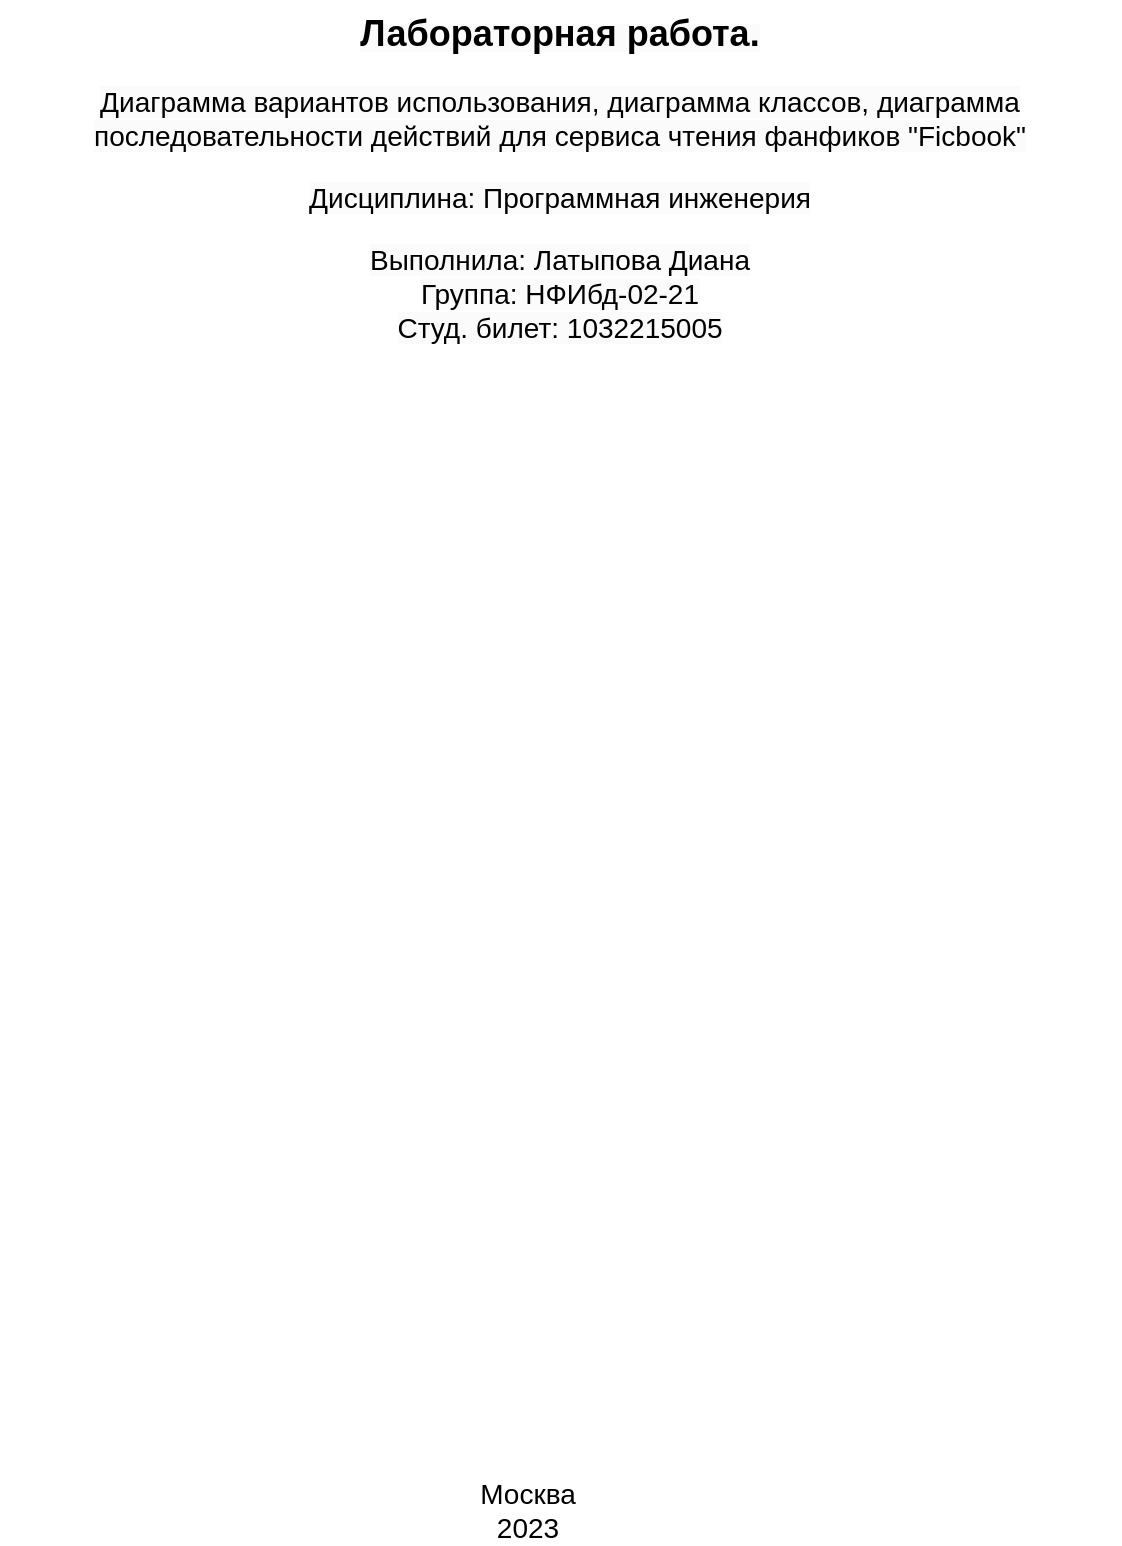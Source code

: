 <mxfile version="22.0.4" type="device" pages="4">
  <diagram id="QuJafG6HLSbvOlzH34SX" name="Страница — 2">
    <mxGraphModel dx="1035" dy="474" grid="1" gridSize="10" guides="1" tooltips="1" connect="1" arrows="1" fold="1" page="1" pageScale="1" pageWidth="827" pageHeight="1169" math="0" shadow="0">
      <root>
        <mxCell id="0" />
        <mxCell id="1" parent="0" />
        <mxCell id="XpEPdnZweGzV-rMTTcwY-1" value="&lt;b style=&quot;border-color: var(--border-color); color: rgb(0, 0, 0); font-family: Helvetica; font-size: 12px; font-style: normal; font-variant-ligatures: normal; font-variant-caps: normal; letter-spacing: normal; orphans: 2; text-indent: 0px; text-transform: none; widows: 2; word-spacing: 0px; -webkit-text-stroke-width: 0px; background-color: rgb(251, 251, 251); text-decoration-thickness: initial; text-decoration-style: initial; text-decoration-color: initial;&quot;&gt;&lt;font style=&quot;border-color: var(--border-color); font-size: 18px;&quot;&gt;Лабораторная работа.&lt;/font&gt;&lt;/b&gt;&lt;br style=&quot;border-color: var(--border-color); color: rgb(0, 0, 0); font-family: Helvetica; font-size: 12px; font-style: normal; font-variant-ligatures: normal; font-variant-caps: normal; font-weight: 400; letter-spacing: normal; orphans: 2; text-indent: 0px; text-transform: none; widows: 2; word-spacing: 0px; -webkit-text-stroke-width: 0px; background-color: rgb(251, 251, 251); text-decoration-thickness: initial; text-decoration-style: initial; text-decoration-color: initial;&quot;&gt;&lt;br style=&quot;border-color: var(--border-color); color: rgb(0, 0, 0); font-family: Helvetica; font-size: 12px; font-style: normal; font-variant-ligatures: normal; font-variant-caps: normal; font-weight: 400; letter-spacing: normal; orphans: 2; text-indent: 0px; text-transform: none; widows: 2; word-spacing: 0px; -webkit-text-stroke-width: 0px; background-color: rgb(251, 251, 251); text-decoration-thickness: initial; text-decoration-style: initial; text-decoration-color: initial;&quot;&gt;&lt;span style=&quot;border-color: var(--border-color); color: rgb(0, 0, 0); font-family: Helvetica; font-style: normal; font-variant-ligatures: normal; font-variant-caps: normal; font-weight: 400; letter-spacing: normal; orphans: 2; text-indent: 0px; text-transform: none; widows: 2; word-spacing: 0px; -webkit-text-stroke-width: 0px; background-color: rgb(251, 251, 251); text-decoration-thickness: initial; text-decoration-style: initial; text-decoration-color: initial; font-size: 14px;&quot;&gt;Диаграмма вариантов использования, диаграмма классов, диаграмма последовательности действий для сервиса чтения фанфиков &quot;Ficbook&quot;&lt;br&gt;&lt;/span&gt;&lt;br style=&quot;border-color: var(--border-color); color: rgb(0, 0, 0); font-family: Helvetica; font-size: 12px; font-style: normal; font-variant-ligatures: normal; font-variant-caps: normal; font-weight: 400; letter-spacing: normal; orphans: 2; text-indent: 0px; text-transform: none; widows: 2; word-spacing: 0px; -webkit-text-stroke-width: 0px; background-color: rgb(251, 251, 251); text-decoration-thickness: initial; text-decoration-style: initial; text-decoration-color: initial;&quot;&gt;&lt;span style=&quot;border-color: var(--border-color); color: rgb(0, 0, 0); font-family: Helvetica; font-style: normal; font-variant-ligatures: normal; font-variant-caps: normal; font-weight: 400; letter-spacing: normal; orphans: 2; text-indent: 0px; text-transform: none; widows: 2; word-spacing: 0px; -webkit-text-stroke-width: 0px; background-color: rgb(251, 251, 251); text-decoration-thickness: initial; text-decoration-style: initial; text-decoration-color: initial; font-size: 14px;&quot;&gt;Дисциплина: Программная инженерия&lt;/span&gt;&lt;br style=&quot;border-color: var(--border-color); color: rgb(0, 0, 0); font-family: Helvetica; font-size: 12px; font-style: normal; font-variant-ligatures: normal; font-variant-caps: normal; font-weight: 400; letter-spacing: normal; orphans: 2; text-indent: 0px; text-transform: none; widows: 2; word-spacing: 0px; -webkit-text-stroke-width: 0px; background-color: rgb(251, 251, 251); text-decoration-thickness: initial; text-decoration-style: initial; text-decoration-color: initial;&quot;&gt;&lt;br style=&quot;border-color: var(--border-color); color: rgb(0, 0, 0); font-family: Helvetica; font-size: 12px; font-style: normal; font-variant-ligatures: normal; font-variant-caps: normal; font-weight: 400; letter-spacing: normal; orphans: 2; text-indent: 0px; text-transform: none; widows: 2; word-spacing: 0px; -webkit-text-stroke-width: 0px; background-color: rgb(251, 251, 251); text-decoration-thickness: initial; text-decoration-style: initial; text-decoration-color: initial;&quot;&gt;&lt;span style=&quot;border-color: var(--border-color); color: rgb(0, 0, 0); font-family: Helvetica; font-style: normal; font-variant-ligatures: normal; font-variant-caps: normal; font-weight: 400; letter-spacing: normal; orphans: 2; text-indent: 0px; text-transform: none; widows: 2; word-spacing: 0px; -webkit-text-stroke-width: 0px; background-color: rgb(251, 251, 251); text-decoration-thickness: initial; text-decoration-style: initial; text-decoration-color: initial; font-size: 14px;&quot;&gt;Выполнила: Латыпова Диана&lt;/span&gt;&lt;br style=&quot;border-color: var(--border-color); color: rgb(0, 0, 0); font-family: Helvetica; font-size: 12px; font-style: normal; font-variant-ligatures: normal; font-variant-caps: normal; font-weight: 400; letter-spacing: normal; orphans: 2; text-indent: 0px; text-transform: none; widows: 2; word-spacing: 0px; -webkit-text-stroke-width: 0px; background-color: rgb(251, 251, 251); text-decoration-thickness: initial; text-decoration-style: initial; text-decoration-color: initial;&quot;&gt;&lt;span style=&quot;border-color: var(--border-color); color: rgb(0, 0, 0); font-family: Helvetica; font-style: normal; font-variant-ligatures: normal; font-variant-caps: normal; font-weight: 400; letter-spacing: normal; orphans: 2; text-indent: 0px; text-transform: none; widows: 2; word-spacing: 0px; -webkit-text-stroke-width: 0px; background-color: rgb(251, 251, 251); text-decoration-thickness: initial; text-decoration-style: initial; text-decoration-color: initial; font-size: 14px;&quot;&gt;Группа: НФИбд-02-21&lt;br&gt;Студ. билет: 1032215005&lt;br&gt;&lt;/span&gt;" style="text;whiteSpace=wrap;html=1;align=center;" vertex="1" parent="1">
          <mxGeometry x="150" y="340" width="560" height="170" as="geometry" />
        </mxCell>
        <mxCell id="XpEPdnZweGzV-rMTTcwY-2" value="&lt;font style=&quot;font-size: 14px;&quot;&gt;Москва&lt;br&gt;2023&lt;/font&gt;" style="text;html=1;strokeColor=none;fillColor=none;align=center;verticalAlign=middle;whiteSpace=wrap;rounded=0;" vertex="1" parent="1">
          <mxGeometry x="384" y="1080" width="60" height="30" as="geometry" />
        </mxCell>
      </root>
    </mxGraphModel>
  </diagram>
  <diagram id="_QzUjZ1ln_rVTVs4CpD1" name="Страница — 3">
    <mxGraphModel dx="1822" dy="1035" grid="1" gridSize="10" guides="1" tooltips="1" connect="1" arrows="1" fold="1" page="1" pageScale="1" pageWidth="1654" pageHeight="1169" math="0" shadow="0">
      <root>
        <mxCell id="0" />
        <mxCell id="1" parent="0" />
        <mxCell id="3j93pA2Rg6qvghiSiHM1-1" value="Автор" style="shape=umlActor;verticalLabelPosition=bottom;verticalAlign=top;html=1;outlineConnect=0;" vertex="1" parent="1">
          <mxGeometry x="400" y="393" width="50" height="100" as="geometry" />
        </mxCell>
        <mxCell id="3j93pA2Rg6qvghiSiHM1-2" value="Публиковать фанфики" style="ellipse;whiteSpace=wrap;html=1;" vertex="1" parent="1">
          <mxGeometry x="470" y="252" width="100" height="40" as="geometry" />
        </mxCell>
        <mxCell id="3j93pA2Rg6qvghiSiHM1-3" value="Редактировать текст" style="ellipse;whiteSpace=wrap;html=1;" vertex="1" parent="1">
          <mxGeometry x="620" y="250" width="90" height="42.5" as="geometry" />
        </mxCell>
        <mxCell id="3j93pA2Rg6qvghiSiHM1-4" value="Управлять своими фанфиками" style="ellipse;whiteSpace=wrap;html=1;" vertex="1" parent="1">
          <mxGeometry x="530" y="339" width="170" height="60" as="geometry" />
        </mxCell>
        <mxCell id="3j93pA2Rg6qvghiSiHM1-5" value="Просматривать&amp;nbsp;статистику просмотров, оценок и комментариев" style="ellipse;whiteSpace=wrap;html=1;" vertex="1" parent="1">
          <mxGeometry x="635" y="408" width="180" height="70" as="geometry" />
        </mxCell>
        <mxCell id="3j93pA2Rg6qvghiSiHM1-6" value="Получать вознаграждение от читателей за популярные тексты (монетизация)" style="ellipse;whiteSpace=wrap;html=1;" vertex="1" parent="1">
          <mxGeometry x="710" y="493" width="180" height="80" as="geometry" />
        </mxCell>
        <mxCell id="3j93pA2Rg6qvghiSiHM1-7" value="" style="endArrow=classic;html=1;rounded=0;entryX=0.5;entryY=1;entryDx=0;entryDy=0;" edge="1" parent="1" target="3j93pA2Rg6qvghiSiHM1-2">
          <mxGeometry width="50" height="50" relative="1" as="geometry">
            <mxPoint x="450" y="443" as="sourcePoint" />
            <mxPoint x="500" y="393" as="targetPoint" />
          </mxGeometry>
        </mxCell>
        <mxCell id="3j93pA2Rg6qvghiSiHM1-8" value="" style="endArrow=classic;html=1;rounded=0;entryX=0;entryY=0.5;entryDx=0;entryDy=0;" edge="1" parent="1" target="3j93pA2Rg6qvghiSiHM1-4">
          <mxGeometry width="50" height="50" relative="1" as="geometry">
            <mxPoint x="450" y="443" as="sourcePoint" />
            <mxPoint x="500" y="393" as="targetPoint" />
          </mxGeometry>
        </mxCell>
        <mxCell id="3j93pA2Rg6qvghiSiHM1-9" value="" style="endArrow=classic;html=1;rounded=0;" edge="1" parent="1" source="3j93pA2Rg6qvghiSiHM1-1" target="3j93pA2Rg6qvghiSiHM1-5">
          <mxGeometry width="50" height="50" relative="1" as="geometry">
            <mxPoint x="450" y="443" as="sourcePoint" />
            <mxPoint x="500" y="393" as="targetPoint" />
          </mxGeometry>
        </mxCell>
        <mxCell id="3j93pA2Rg6qvghiSiHM1-10" value="" style="endArrow=classic;html=1;rounded=0;entryX=0.051;entryY=0.27;entryDx=0;entryDy=0;entryPerimeter=0;" edge="1" parent="1" target="3j93pA2Rg6qvghiSiHM1-6">
          <mxGeometry width="50" height="50" relative="1" as="geometry">
            <mxPoint x="450" y="443" as="sourcePoint" />
            <mxPoint x="500" y="393" as="targetPoint" />
          </mxGeometry>
        </mxCell>
        <mxCell id="3j93pA2Rg6qvghiSiHM1-11" value="Читатель" style="shape=umlActor;verticalLabelPosition=bottom;verticalAlign=top;html=1;outlineConnect=0;" vertex="1" parent="1">
          <mxGeometry x="1380" y="368" width="50" height="95" as="geometry" />
        </mxCell>
        <mxCell id="3j93pA2Rg6qvghiSiHM1-12" value="Получать персонализированные рекомендации на основе предпочтений и истории чтения" style="ellipse;whiteSpace=wrap;html=1;" vertex="1" parent="1">
          <mxGeometry x="1000" y="228" width="160" height="90" as="geometry" />
        </mxCell>
        <mxCell id="3j93pA2Rg6qvghiSiHM1-13" value="Поддержать авторов финансово или через комментарии" style="ellipse;whiteSpace=wrap;html=1;" vertex="1" parent="1">
          <mxGeometry x="830" y="373" width="160" height="85" as="geometry" />
        </mxCell>
        <mxCell id="3j93pA2Rg6qvghiSiHM1-14" value="Оценивать персонажей и сюжетные линии в текстах" style="ellipse;whiteSpace=wrap;html=1;" vertex="1" parent="1">
          <mxGeometry x="980" y="448" width="125" height="85" as="geometry" />
        </mxCell>
        <mxCell id="3j93pA2Rg6qvghiSiHM1-15" value="Читать фанфики" style="ellipse;whiteSpace=wrap;html=1;" vertex="1" parent="1">
          <mxGeometry x="1220" y="247" width="100" height="50" as="geometry" />
        </mxCell>
        <mxCell id="3j93pA2Rg6qvghiSiHM1-16" value="Авторизовываться" style="ellipse;whiteSpace=wrap;html=1;" vertex="1" parent="1">
          <mxGeometry x="840" y="910" width="130" height="55" as="geometry" />
        </mxCell>
        <mxCell id="3j93pA2Rg6qvghiSiHM1-17" value="Подписываться на авторов" style="ellipse;whiteSpace=wrap;html=1;" vertex="1" parent="1">
          <mxGeometry x="960" y="313" width="120" height="60" as="geometry" />
        </mxCell>
        <mxCell id="3j93pA2Rg6qvghiSiHM1-18" value="" style="endArrow=classic;html=1;rounded=0;entryX=0.069;entryY=0.302;entryDx=0;entryDy=0;entryPerimeter=0;" edge="1" parent="1" target="3j93pA2Rg6qvghiSiHM1-16">
          <mxGeometry width="50" height="50" relative="1" as="geometry">
            <mxPoint x="450" y="443" as="sourcePoint" />
            <mxPoint x="500" y="393" as="targetPoint" />
          </mxGeometry>
        </mxCell>
        <mxCell id="3j93pA2Rg6qvghiSiHM1-19" value="" style="endArrow=classic;html=1;rounded=0;entryX=0.977;entryY=0.279;entryDx=0;entryDy=0;entryPerimeter=0;" edge="1" parent="1" target="3j93pA2Rg6qvghiSiHM1-16">
          <mxGeometry width="50" height="50" relative="1" as="geometry">
            <mxPoint x="1350" y="413" as="sourcePoint" />
            <mxPoint x="1400" y="363" as="targetPoint" />
          </mxGeometry>
        </mxCell>
        <mxCell id="3j93pA2Rg6qvghiSiHM1-20" value="" style="endArrow=classic;html=1;rounded=0;entryX=0.573;entryY=0.981;entryDx=0;entryDy=0;entryPerimeter=0;" edge="1" parent="1" target="3j93pA2Rg6qvghiSiHM1-15">
          <mxGeometry width="50" height="50" relative="1" as="geometry">
            <mxPoint x="1350" y="413" as="sourcePoint" />
            <mxPoint x="1400" y="363" as="targetPoint" />
          </mxGeometry>
        </mxCell>
        <mxCell id="3j93pA2Rg6qvghiSiHM1-21" value="" style="endArrow=classic;html=1;rounded=0;entryX=0.971;entryY=0.667;entryDx=0;entryDy=0;entryPerimeter=0;" edge="1" parent="1" target="3j93pA2Rg6qvghiSiHM1-12">
          <mxGeometry width="50" height="50" relative="1" as="geometry">
            <mxPoint x="1350" y="413" as="sourcePoint" />
            <mxPoint x="1400" y="363" as="targetPoint" />
          </mxGeometry>
        </mxCell>
        <mxCell id="3j93pA2Rg6qvghiSiHM1-22" value="" style="endArrow=classic;html=1;rounded=0;entryX=1;entryY=0.5;entryDx=0;entryDy=0;" edge="1" parent="1" target="3j93pA2Rg6qvghiSiHM1-14">
          <mxGeometry width="50" height="50" relative="1" as="geometry">
            <mxPoint x="1350" y="413" as="sourcePoint" />
            <mxPoint x="1400" y="363" as="targetPoint" />
          </mxGeometry>
        </mxCell>
        <mxCell id="3j93pA2Rg6qvghiSiHM1-23" value="" style="endArrow=classic;html=1;rounded=0;entryX=1;entryY=0.5;entryDx=0;entryDy=0;" edge="1" parent="1" target="3j93pA2Rg6qvghiSiHM1-17">
          <mxGeometry width="50" height="50" relative="1" as="geometry">
            <mxPoint x="1350" y="413" as="sourcePoint" />
            <mxPoint x="1400" y="353" as="targetPoint" />
          </mxGeometry>
        </mxCell>
        <mxCell id="3j93pA2Rg6qvghiSiHM1-24" value="Обращаться в тех. поддержку" style="ellipse;whiteSpace=wrap;html=1;" vertex="1" parent="1">
          <mxGeometry x="850" y="684" width="110" height="60" as="geometry" />
        </mxCell>
        <mxCell id="3j93pA2Rg6qvghiSiHM1-25" value="" style="endArrow=classic;html=1;rounded=0;entryX=0;entryY=0;entryDx=0;entryDy=0;" edge="1" parent="1" target="3j93pA2Rg6qvghiSiHM1-24">
          <mxGeometry width="50" height="50" relative="1" as="geometry">
            <mxPoint x="450" y="443" as="sourcePoint" />
            <mxPoint x="500" y="393" as="targetPoint" />
          </mxGeometry>
        </mxCell>
        <mxCell id="3j93pA2Rg6qvghiSiHM1-26" value="" style="endArrow=classic;html=1;rounded=0;entryX=1;entryY=0;entryDx=0;entryDy=0;" edge="1" parent="1" target="3j93pA2Rg6qvghiSiHM1-24">
          <mxGeometry width="50" height="50" relative="1" as="geometry">
            <mxPoint x="1350" y="413" as="sourcePoint" />
            <mxPoint x="1400" y="363" as="targetPoint" />
          </mxGeometry>
        </mxCell>
        <mxCell id="3j93pA2Rg6qvghiSiHM1-27" value="Покупать монеты для поддержки авторов" style="ellipse;whiteSpace=wrap;html=1;" vertex="1" parent="1">
          <mxGeometry x="1027" y="368" width="120" height="80" as="geometry" />
        </mxCell>
        <mxCell id="3j93pA2Rg6qvghiSiHM1-28" value="" style="endArrow=classic;html=1;rounded=0;entryX=1;entryY=0.5;entryDx=0;entryDy=0;" edge="1" parent="1" target="3j93pA2Rg6qvghiSiHM1-27">
          <mxGeometry width="50" height="50" relative="1" as="geometry">
            <mxPoint x="1350" y="413" as="sourcePoint" />
            <mxPoint x="1400" y="363" as="targetPoint" />
          </mxGeometry>
        </mxCell>
        <mxCell id="3j93pA2Rg6qvghiSiHM1-29" value="&amp;nbsp;Бета - ридер" style="shape=umlActor;verticalLabelPosition=bottom;verticalAlign=top;html=1;outlineConnect=0;" vertex="1" parent="1">
          <mxGeometry x="200" y="733.5" width="50" height="90" as="geometry" />
        </mxCell>
        <mxCell id="3j93pA2Rg6qvghiSiHM1-30" value="Читать работы перед публикацией" style="ellipse;whiteSpace=wrap;html=1;" vertex="1" parent="1">
          <mxGeometry x="240" y="654" width="100" height="60" as="geometry" />
        </mxCell>
        <mxCell id="3j93pA2Rg6qvghiSiHM1-31" value="Помогать исправлять ошибки/ указывать на недочеты" style="ellipse;whiteSpace=wrap;html=1;" vertex="1" parent="1">
          <mxGeometry x="350" y="664" width="120" height="80" as="geometry" />
        </mxCell>
        <mxCell id="3j93pA2Rg6qvghiSiHM1-32" value="Пройти тест на грамотность" style="ellipse;whiteSpace=wrap;html=1;" vertex="1" parent="1">
          <mxGeometry x="360" y="555" width="120" height="80" as="geometry" />
        </mxCell>
        <mxCell id="3j93pA2Rg6qvghiSiHM1-33" value="" style="endArrow=classic;html=1;rounded=0;entryX=0;entryY=1;entryDx=0;entryDy=0;" edge="1" parent="1" target="3j93pA2Rg6qvghiSiHM1-60">
          <mxGeometry width="50" height="50" relative="1" as="geometry">
            <mxPoint x="250" y="783.5" as="sourcePoint" />
            <mxPoint x="300" y="733.5" as="targetPoint" />
          </mxGeometry>
        </mxCell>
        <mxCell id="3j93pA2Rg6qvghiSiHM1-34" value="" style="endArrow=classic;html=1;rounded=0;" edge="1" parent="1" target="3j93pA2Rg6qvghiSiHM1-31">
          <mxGeometry width="50" height="50" relative="1" as="geometry">
            <mxPoint x="250" y="783.5" as="sourcePoint" />
            <mxPoint x="300" y="733.5" as="targetPoint" />
          </mxGeometry>
        </mxCell>
        <mxCell id="3j93pA2Rg6qvghiSiHM1-35" value="Находить бета - ридеров" style="ellipse;whiteSpace=wrap;html=1;" vertex="1" parent="1">
          <mxGeometry x="382.87" y="293" width="80" height="50" as="geometry" />
        </mxCell>
        <mxCell id="3j93pA2Rg6qvghiSiHM1-36" value="" style="endArrow=classic;html=1;rounded=0;entryX=0.714;entryY=1.015;entryDx=0;entryDy=0;entryPerimeter=0;" edge="1" parent="1" target="3j93pA2Rg6qvghiSiHM1-35">
          <mxGeometry width="50" height="50" relative="1" as="geometry">
            <mxPoint x="450" y="443" as="sourcePoint" />
            <mxPoint x="500" y="393" as="targetPoint" />
          </mxGeometry>
        </mxCell>
        <mxCell id="3j93pA2Rg6qvghiSiHM1-37" value="Ставить фильтры для поиска фанфиков" style="ellipse;whiteSpace=wrap;html=1;" vertex="1" parent="1">
          <mxGeometry x="1070" y="166.11" width="120" height="60" as="geometry" />
        </mxCell>
        <mxCell id="3j93pA2Rg6qvghiSiHM1-38" value="" style="endArrow=classic;html=1;rounded=0;entryX=1;entryY=1;entryDx=0;entryDy=0;exitX=0.039;exitY=0.34;exitDx=0;exitDy=0;exitPerimeter=0;" edge="1" parent="1" source="3j93pA2Rg6qvghiSiHM1-15" target="3j93pA2Rg6qvghiSiHM1-37">
          <mxGeometry width="50" height="50" relative="1" as="geometry">
            <mxPoint x="1210" y="260" as="sourcePoint" />
            <mxPoint x="1400" y="363" as="targetPoint" />
          </mxGeometry>
        </mxCell>
        <mxCell id="3j93pA2Rg6qvghiSiHM1-39" value="Рекламодатель" style="shape=umlActor;verticalLabelPosition=bottom;verticalAlign=top;html=1;outlineConnect=0;" vertex="1" parent="1">
          <mxGeometry x="1350" y="784" width="60" height="110" as="geometry" />
        </mxCell>
        <mxCell id="3j93pA2Rg6qvghiSiHM1-40" value="Размещать рекламные материалы и рекламу" style="ellipse;whiteSpace=wrap;html=1;" vertex="1" parent="1">
          <mxGeometry x="1160" y="718" width="160" height="66" as="geometry" />
        </mxCell>
        <mxCell id="3j93pA2Rg6qvghiSiHM1-41" value="Получать отчеты о производительности своей рекламы" style="ellipse;whiteSpace=wrap;html=1;" vertex="1" parent="1">
          <mxGeometry x="1180" y="920" width="120" height="80" as="geometry" />
        </mxCell>
        <mxCell id="3j93pA2Rg6qvghiSiHM1-42" value="" style="endArrow=classic;html=1;rounded=0;entryX=0.721;entryY=0.959;entryDx=0;entryDy=0;entryPerimeter=0;" edge="1" parent="1" target="3j93pA2Rg6qvghiSiHM1-40">
          <mxGeometry width="50" height="50" relative="1" as="geometry">
            <mxPoint x="1340" y="844" as="sourcePoint" />
            <mxPoint x="1380" y="804" as="targetPoint" />
          </mxGeometry>
        </mxCell>
        <mxCell id="3j93pA2Rg6qvghiSiHM1-43" value="" style="endArrow=classic;html=1;rounded=0;entryX=0.988;entryY=0.297;entryDx=0;entryDy=0;entryPerimeter=0;" edge="1" parent="1" target="3j93pA2Rg6qvghiSiHM1-41">
          <mxGeometry width="50" height="50" relative="1" as="geometry">
            <mxPoint x="1340" y="844" as="sourcePoint" />
            <mxPoint x="1380" y="804" as="targetPoint" />
          </mxGeometry>
        </mxCell>
        <mxCell id="3j93pA2Rg6qvghiSiHM1-44" value="Администратор" style="shape=umlActor;verticalLabelPosition=bottom;verticalAlign=top;html=1;outlineConnect=0;" vertex="1" parent="1">
          <mxGeometry x="390" y="1013" width="60" height="110" as="geometry" />
        </mxCell>
        <mxCell id="3j93pA2Rg6qvghiSiHM1-45" value="Управлять учетными записями пользователей (блокировка/разблокировка/удаление аккаунтов)" style="ellipse;whiteSpace=wrap;html=1;" vertex="1" parent="1">
          <mxGeometry x="530" y="983" width="170" height="90" as="geometry" />
        </mxCell>
        <mxCell id="3j93pA2Rg6qvghiSiHM1-46" value="Модерировать контент&amp;nbsp;" style="ellipse;whiteSpace=wrap;html=1;" vertex="1" parent="1">
          <mxGeometry x="550" y="1084" width="180" height="71" as="geometry" />
        </mxCell>
        <mxCell id="3j93pA2Rg6qvghiSiHM1-47" value="Обеспечивать поддержку пользователям и авторам" style="ellipse;whiteSpace=wrap;html=1;" vertex="1" parent="1">
          <mxGeometry x="462.87" y="903" width="120" height="80" as="geometry" />
        </mxCell>
        <mxCell id="3j93pA2Rg6qvghiSiHM1-48" value="" style="endArrow=classic;html=1;rounded=0;entryX=0.308;entryY=1.03;entryDx=0;entryDy=0;entryPerimeter=0;" edge="1" parent="1" target="3j93pA2Rg6qvghiSiHM1-47">
          <mxGeometry width="50" height="50" relative="1" as="geometry">
            <mxPoint x="460" y="1073" as="sourcePoint" />
            <mxPoint x="510" y="1023" as="targetPoint" />
          </mxGeometry>
        </mxCell>
        <mxCell id="3j93pA2Rg6qvghiSiHM1-49" value="" style="endArrow=classic;html=1;rounded=0;entryX=0.015;entryY=0.657;entryDx=0;entryDy=0;entryPerimeter=0;" edge="1" parent="1" target="3j93pA2Rg6qvghiSiHM1-45">
          <mxGeometry width="50" height="50" relative="1" as="geometry">
            <mxPoint x="460" y="1073" as="sourcePoint" />
            <mxPoint x="510" y="1023" as="targetPoint" />
          </mxGeometry>
        </mxCell>
        <mxCell id="3j93pA2Rg6qvghiSiHM1-50" value="" style="endArrow=classic;html=1;rounded=0;entryX=-0.01;entryY=0.38;entryDx=0;entryDy=0;entryPerimeter=0;" edge="1" parent="1" target="3j93pA2Rg6qvghiSiHM1-46">
          <mxGeometry width="50" height="50" relative="1" as="geometry">
            <mxPoint x="460" y="1073" as="sourcePoint" />
            <mxPoint x="510" y="1023" as="targetPoint" />
          </mxGeometry>
        </mxCell>
        <mxCell id="3j93pA2Rg6qvghiSiHM1-51" value="Вести диалог/беседу" style="ellipse;whiteSpace=wrap;html=1;" vertex="1" parent="1">
          <mxGeometry x="847.5" y="599" width="110" height="50" as="geometry" />
        </mxCell>
        <mxCell id="3j93pA2Rg6qvghiSiHM1-52" value="" style="endArrow=classic;html=1;rounded=0;entryX=0;entryY=0.5;entryDx=0;entryDy=0;" edge="1" parent="1" target="3j93pA2Rg6qvghiSiHM1-51">
          <mxGeometry width="50" height="50" relative="1" as="geometry">
            <mxPoint x="450" y="444" as="sourcePoint" />
            <mxPoint x="500" y="394" as="targetPoint" />
          </mxGeometry>
        </mxCell>
        <mxCell id="3j93pA2Rg6qvghiSiHM1-53" value="" style="endArrow=classic;html=1;rounded=0;entryX=0.992;entryY=0.364;entryDx=0;entryDy=0;entryPerimeter=0;" edge="1" parent="1" target="3j93pA2Rg6qvghiSiHM1-51">
          <mxGeometry width="50" height="50" relative="1" as="geometry">
            <mxPoint x="1350" y="414" as="sourcePoint" />
            <mxPoint x="1400" y="364" as="targetPoint" />
          </mxGeometry>
        </mxCell>
        <mxCell id="3j93pA2Rg6qvghiSiHM1-54" value="Искать случайные работы" style="ellipse;whiteSpace=wrap;html=1;" vertex="1" parent="1">
          <mxGeometry x="1160" y="122" width="80" height="51" as="geometry" />
        </mxCell>
        <mxCell id="3j93pA2Rg6qvghiSiHM1-55" value="" style="endArrow=classic;html=1;rounded=0;entryX=0.616;entryY=0.996;entryDx=0;entryDy=0;exitX=0.277;exitY=0.086;exitDx=0;exitDy=0;exitPerimeter=0;entryPerimeter=0;" edge="1" parent="1" source="3j93pA2Rg6qvghiSiHM1-15" target="3j93pA2Rg6qvghiSiHM1-54">
          <mxGeometry width="50" height="50" relative="1" as="geometry">
            <mxPoint x="1240" y="240" as="sourcePoint" />
            <mxPoint x="1400" y="364" as="targetPoint" />
          </mxGeometry>
        </mxCell>
        <mxCell id="3j93pA2Rg6qvghiSiHM1-56" value="Скачивать фанфики" style="ellipse;whiteSpace=wrap;html=1;" vertex="1" parent="1">
          <mxGeometry x="1205" y="624" width="90" height="50" as="geometry" />
        </mxCell>
        <mxCell id="3j93pA2Rg6qvghiSiHM1-57" value="" style="endArrow=classic;html=1;rounded=0;entryX=0.5;entryY=0;entryDx=0;entryDy=0;" edge="1" parent="1" target="3j93pA2Rg6qvghiSiHM1-56">
          <mxGeometry width="50" height="50" relative="1" as="geometry">
            <mxPoint x="1350" y="414" as="sourcePoint" />
            <mxPoint x="1400" y="364" as="targetPoint" />
          </mxGeometry>
        </mxCell>
        <mxCell id="3j93pA2Rg6qvghiSiHM1-58" value="Настраивать текст для чтения" style="ellipse;whiteSpace=wrap;html=1;" vertex="1" parent="1">
          <mxGeometry x="1295" y="574" width="100" height="50" as="geometry" />
        </mxCell>
        <mxCell id="3j93pA2Rg6qvghiSiHM1-59" value="" style="endArrow=classic;html=1;rounded=0;entryX=0.5;entryY=0;entryDx=0;entryDy=0;" edge="1" parent="1" target="3j93pA2Rg6qvghiSiHM1-58">
          <mxGeometry width="50" height="50" relative="1" as="geometry">
            <mxPoint x="1350" y="414" as="sourcePoint" />
            <mxPoint x="1400" y="374" as="targetPoint" />
          </mxGeometry>
        </mxCell>
        <mxCell id="3j93pA2Rg6qvghiSiHM1-60" value="Регистрироваться" style="ellipse;whiteSpace=wrap;html=1;" vertex="1" parent="1">
          <mxGeometry x="850" y="784" width="110" height="30" as="geometry" />
        </mxCell>
        <mxCell id="3j93pA2Rg6qvghiSiHM1-61" value="" style="endArrow=classic;html=1;rounded=0;entryX=0;entryY=0.5;entryDx=0;entryDy=0;" edge="1" parent="1" target="3j93pA2Rg6qvghiSiHM1-60">
          <mxGeometry width="50" height="50" relative="1" as="geometry">
            <mxPoint x="450" y="444" as="sourcePoint" />
            <mxPoint x="500" y="394" as="targetPoint" />
          </mxGeometry>
        </mxCell>
        <mxCell id="3j93pA2Rg6qvghiSiHM1-62" value="" style="endArrow=classic;html=1;rounded=0;entryX=1;entryY=0.5;entryDx=0;entryDy=0;" edge="1" parent="1" target="3j93pA2Rg6qvghiSiHM1-60">
          <mxGeometry width="50" height="50" relative="1" as="geometry">
            <mxPoint x="1350" y="414" as="sourcePoint" />
            <mxPoint x="1400" y="364" as="targetPoint" />
          </mxGeometry>
        </mxCell>
        <mxCell id="3j93pA2Rg6qvghiSiHM1-63" value="" style="endArrow=open;endSize=12;dashed=1;html=1;rounded=0;exitX=0.826;exitY=0.116;exitDx=0;exitDy=0;exitPerimeter=0;entryX=0;entryY=1;entryDx=0;entryDy=0;" edge="1" parent="1" source="3j93pA2Rg6qvghiSiHM1-30" target="3j93pA2Rg6qvghiSiHM1-32">
          <mxGeometry width="160" relative="1" as="geometry">
            <mxPoint x="320" y="655" as="sourcePoint" />
            <mxPoint x="480" y="655" as="targetPoint" />
          </mxGeometry>
        </mxCell>
        <mxCell id="3j93pA2Rg6qvghiSiHM1-64" value="Ввод логина и пароля" style="ellipse;whiteSpace=wrap;html=1;" vertex="1" parent="1">
          <mxGeometry x="850" y="854" width="110" height="41" as="geometry" />
        </mxCell>
        <mxCell id="3j93pA2Rg6qvghiSiHM1-65" value="" style="endArrow=open;endSize=12;dashed=1;html=1;rounded=0;entryX=0.5;entryY=0;entryDx=0;entryDy=0;exitX=0.5;exitY=1;exitDx=0;exitDy=0;" edge="1" parent="1" source="3j93pA2Rg6qvghiSiHM1-60" target="3j93pA2Rg6qvghiSiHM1-64">
          <mxGeometry width="160" relative="1" as="geometry">
            <mxPoint x="900" y="854" as="sourcePoint" />
            <mxPoint x="1060" y="854" as="targetPoint" />
          </mxGeometry>
        </mxCell>
        <mxCell id="3j93pA2Rg6qvghiSiHM1-66" value="" style="endArrow=open;endSize=12;dashed=1;html=1;rounded=0;" edge="1" parent="1">
          <mxGeometry width="160" relative="1" as="geometry">
            <mxPoint x="990" y="414" as="sourcePoint" />
            <mxPoint x="1030" y="414" as="targetPoint" />
          </mxGeometry>
        </mxCell>
        <mxCell id="3j93pA2Rg6qvghiSiHM1-67" value="Настройка фона" style="ellipse;whiteSpace=wrap;html=1;" vertex="1" parent="1">
          <mxGeometry x="1300" y="664" width="90" height="40" as="geometry" />
        </mxCell>
        <mxCell id="3j93pA2Rg6qvghiSiHM1-68" value="Настройка шрифта" style="ellipse;whiteSpace=wrap;html=1;" vertex="1" parent="1">
          <mxGeometry x="1390" y="674" width="90" height="40" as="geometry" />
        </mxCell>
        <mxCell id="3j93pA2Rg6qvghiSiHM1-69" value="" style="endArrow=open;endSize=12;dashed=1;html=1;rounded=0;entryX=0.5;entryY=0;entryDx=0;entryDy=0;exitX=0.5;exitY=1;exitDx=0;exitDy=0;" edge="1" parent="1" source="3j93pA2Rg6qvghiSiHM1-58" target="3j93pA2Rg6qvghiSiHM1-67">
          <mxGeometry width="160" relative="1" as="geometry">
            <mxPoint x="1350" y="624" as="sourcePoint" />
            <mxPoint x="1390" y="624" as="targetPoint" />
          </mxGeometry>
        </mxCell>
        <mxCell id="3j93pA2Rg6qvghiSiHM1-70" value="" style="endArrow=open;endSize=12;dashed=1;html=1;rounded=0;entryX=0.5;entryY=0;entryDx=0;entryDy=0;exitX=1;exitY=1;exitDx=0;exitDy=0;" edge="1" parent="1" source="3j93pA2Rg6qvghiSiHM1-58" target="3j93pA2Rg6qvghiSiHM1-68">
          <mxGeometry width="160" relative="1" as="geometry">
            <mxPoint x="1355" y="623.17" as="sourcePoint" />
            <mxPoint x="1395" y="623.17" as="targetPoint" />
          </mxGeometry>
        </mxCell>
        <mxCell id="3j93pA2Rg6qvghiSiHM1-71" value="обновлять текст" style="ellipse;whiteSpace=wrap;html=1;" vertex="1" parent="1">
          <mxGeometry x="800" y="242" width="160" height="61" as="geometry" />
        </mxCell>
        <mxCell id="3j93pA2Rg6qvghiSiHM1-72" value="скрывать работу" style="ellipse;whiteSpace=wrap;html=1;" vertex="1" parent="1">
          <mxGeometry x="710" y="207" width="120" height="40" as="geometry" />
        </mxCell>
        <mxCell id="3j93pA2Rg6qvghiSiHM1-73" value="удалять работу" style="ellipse;whiteSpace=wrap;html=1;" vertex="1" parent="1">
          <mxGeometry x="820" y="308" width="120" height="46" as="geometry" />
        </mxCell>
        <mxCell id="3j93pA2Rg6qvghiSiHM1-74" value="" style="endArrow=open;endSize=12;dashed=1;html=1;rounded=0;exitX=0.991;exitY=0.392;exitDx=0;exitDy=0;exitPerimeter=0;" edge="1" parent="1" source="3j93pA2Rg6qvghiSiHM1-4" target="3j93pA2Rg6qvghiSiHM1-73">
          <mxGeometry width="160" relative="1" as="geometry">
            <mxPoint x="780" y="373" as="sourcePoint" />
            <mxPoint x="820" y="373" as="targetPoint" />
          </mxGeometry>
        </mxCell>
        <mxCell id="3j93pA2Rg6qvghiSiHM1-75" value="" style="endArrow=open;endSize=12;dashed=1;html=1;rounded=0;exitX=0.886;exitY=0.179;exitDx=0;exitDy=0;exitPerimeter=0;entryX=0;entryY=1;entryDx=0;entryDy=0;" edge="1" parent="1" source="3j93pA2Rg6qvghiSiHM1-4" target="3j93pA2Rg6qvghiSiHM1-71">
          <mxGeometry width="160" relative="1" as="geometry">
            <mxPoint x="757" y="357.5" as="sourcePoint" />
            <mxPoint x="820" y="328.5" as="targetPoint" />
          </mxGeometry>
        </mxCell>
        <mxCell id="3j93pA2Rg6qvghiSiHM1-76" value="" style="endArrow=open;endSize=12;dashed=1;html=1;rounded=0;exitX=0.75;exitY=0.059;exitDx=0;exitDy=0;exitPerimeter=0;entryX=0.358;entryY=1.05;entryDx=0;entryDy=0;entryPerimeter=0;" edge="1" parent="1" source="3j93pA2Rg6qvghiSiHM1-4" target="3j93pA2Rg6qvghiSiHM1-72">
          <mxGeometry width="160" relative="1" as="geometry">
            <mxPoint x="737" y="357.5" as="sourcePoint" />
            <mxPoint x="800" y="328.5" as="targetPoint" />
          </mxGeometry>
        </mxCell>
        <mxCell id="3j93pA2Rg6qvghiSiHM1-77" value="настройка размера работы" style="ellipse;whiteSpace=wrap;html=1;" vertex="1" parent="1">
          <mxGeometry x="907" y="104" width="120" height="39" as="geometry" />
        </mxCell>
        <mxCell id="3j93pA2Rg6qvghiSiHM1-78" value="настройка жанра" style="ellipse;whiteSpace=wrap;html=1;" vertex="1" parent="1">
          <mxGeometry x="1027" y="82" width="90" height="40" as="geometry" />
        </mxCell>
        <mxCell id="3j93pA2Rg6qvghiSiHM1-79" value="" style="endArrow=open;endSize=12;dashed=1;html=1;rounded=0;exitX=0.5;exitY=1;exitDx=0;exitDy=0;" edge="1" parent="1" target="3j93pA2Rg6qvghiSiHM1-77">
          <mxGeometry width="160" relative="1" as="geometry">
            <mxPoint x="1070" y="193" as="sourcePoint" />
            <mxPoint x="1070" y="233" as="targetPoint" />
          </mxGeometry>
        </mxCell>
        <mxCell id="3j93pA2Rg6qvghiSiHM1-80" value="" style="endArrow=open;endSize=12;dashed=1;html=1;rounded=0;entryX=0.5;entryY=1;entryDx=0;entryDy=0;exitX=0.31;exitY=0.037;exitDx=0;exitDy=0;exitPerimeter=0;" edge="1" parent="1" source="3j93pA2Rg6qvghiSiHM1-37" target="3j93pA2Rg6qvghiSiHM1-78">
          <mxGeometry width="160" relative="1" as="geometry">
            <mxPoint x="1092" y="100.5" as="sourcePoint" />
            <mxPoint x="1147" y="157.5" as="targetPoint" />
          </mxGeometry>
        </mxCell>
        <mxCell id="3j93pA2Rg6qvghiSiHM1-81" value="includes" style="text;html=1;align=center;verticalAlign=middle;resizable=0;points=[];autosize=1;strokeColor=none;fillColor=none;" vertex="1" parent="1">
          <mxGeometry x="660" y="292" width="70" height="30" as="geometry" />
        </mxCell>
        <mxCell id="3j93pA2Rg6qvghiSiHM1-82" value="includes" style="text;html=1;align=center;verticalAlign=middle;resizable=0;points=[];autosize=1;strokeColor=none;fillColor=none;" vertex="1" parent="1">
          <mxGeometry x="710" y="303" width="70" height="30" as="geometry" />
        </mxCell>
        <mxCell id="3j93pA2Rg6qvghiSiHM1-83" value="includes" style="text;html=1;align=center;verticalAlign=middle;resizable=0;points=[];autosize=1;strokeColor=none;fillColor=none;" vertex="1" parent="1">
          <mxGeometry x="725" y="343" width="70" height="30" as="geometry" />
        </mxCell>
        <mxCell id="3j93pA2Rg6qvghiSiHM1-84" value="includes" style="text;html=1;align=center;verticalAlign=middle;resizable=0;points=[];autosize=1;strokeColor=none;fillColor=none;" vertex="1" parent="1">
          <mxGeometry x="990" y="154" width="70" height="30" as="geometry" />
        </mxCell>
        <mxCell id="3j93pA2Rg6qvghiSiHM1-85" value="includes" style="text;html=1;align=center;verticalAlign=middle;resizable=0;points=[];autosize=1;strokeColor=none;fillColor=none;" vertex="1" parent="1">
          <mxGeometry x="1060" y="133" width="70" height="30" as="geometry" />
        </mxCell>
        <mxCell id="3j93pA2Rg6qvghiSiHM1-86" value="includes" style="text;html=1;align=center;verticalAlign=middle;resizable=0;points=[];autosize=1;strokeColor=none;fillColor=none;" vertex="1" parent="1">
          <mxGeometry x="1310" y="624" width="70" height="30" as="geometry" />
        </mxCell>
        <mxCell id="3j93pA2Rg6qvghiSiHM1-87" value="includes" style="text;html=1;align=center;verticalAlign=middle;resizable=0;points=[];autosize=1;strokeColor=none;fillColor=none;" vertex="1" parent="1">
          <mxGeometry x="1380" y="634" width="70" height="30" as="geometry" />
        </mxCell>
        <mxCell id="3j93pA2Rg6qvghiSiHM1-88" value="Удалять нежелательные материалы/комментарии" style="ellipse;whiteSpace=wrap;html=1;" vertex="1" parent="1">
          <mxGeometry x="790" y="1089.5" width="160" height="60" as="geometry" />
        </mxCell>
        <mxCell id="3j93pA2Rg6qvghiSiHM1-89" value="extends" style="text;html=1;align=center;verticalAlign=middle;resizable=0;points=[];autosize=1;strokeColor=none;fillColor=none;" vertex="1" parent="1">
          <mxGeometry x="970" y="384" width="70" height="30" as="geometry" />
        </mxCell>
        <mxCell id="3j93pA2Rg6qvghiSiHM1-90" value="" style="endArrow=open;endSize=12;dashed=1;html=1;rounded=0;" edge="1" parent="1">
          <mxGeometry width="160" relative="1" as="geometry">
            <mxPoint x="730" y="1114" as="sourcePoint" />
            <mxPoint x="790" y="1114" as="targetPoint" />
          </mxGeometry>
        </mxCell>
        <mxCell id="3j93pA2Rg6qvghiSiHM1-91" value="includes" style="text;html=1;align=center;verticalAlign=middle;resizable=0;points=[];autosize=1;strokeColor=none;fillColor=none;" vertex="1" parent="1">
          <mxGeometry x="720" y="1084" width="70" height="30" as="geometry" />
        </mxCell>
        <mxCell id="3j93pA2Rg6qvghiSiHM1-92" value="Блокировка аккаунтов" style="ellipse;whiteSpace=wrap;html=1;" vertex="1" parent="1">
          <mxGeometry x="770" y="1032" width="100" height="41" as="geometry" />
        </mxCell>
        <mxCell id="3j93pA2Rg6qvghiSiHM1-93" value="" style="endArrow=open;endSize=12;dashed=1;html=1;rounded=0;exitX=0.079;exitY=1.006;exitDx=0;exitDy=0;exitPerimeter=0;entryX=0;entryY=0.5;entryDx=0;entryDy=0;" edge="1" parent="1" target="3j93pA2Rg6qvghiSiHM1-92">
          <mxGeometry width="160" relative="1" as="geometry">
            <mxPoint x="698.342" y="1032.332" as="sourcePoint" />
            <mxPoint x="770" y="1037.5" as="targetPoint" />
          </mxGeometry>
        </mxCell>
        <mxCell id="3j93pA2Rg6qvghiSiHM1-94" value="Разблокировка аккаунтов" style="ellipse;whiteSpace=wrap;html=1;" vertex="1" parent="1">
          <mxGeometry x="760" y="983" width="120" height="33.5" as="geometry" />
        </mxCell>
        <mxCell id="3j93pA2Rg6qvghiSiHM1-95" value="" style="endArrow=open;endSize=12;dashed=1;html=1;rounded=0;entryX=0;entryY=0.5;entryDx=0;entryDy=0;" edge="1" parent="1" target="3j93pA2Rg6qvghiSiHM1-94">
          <mxGeometry width="160" relative="1" as="geometry">
            <mxPoint x="690" y="1007.5" as="sourcePoint" />
            <mxPoint x="750" y="1007.5" as="targetPoint" />
          </mxGeometry>
        </mxCell>
        <mxCell id="3j93pA2Rg6qvghiSiHM1-96" value="includes" style="text;html=1;align=center;verticalAlign=middle;resizable=0;points=[];autosize=1;strokeColor=none;fillColor=none;" vertex="1" parent="1">
          <mxGeometry x="690" y="983" width="70" height="30" as="geometry" />
        </mxCell>
        <mxCell id="3j93pA2Rg6qvghiSiHM1-97" value="includes" style="text;html=1;align=center;verticalAlign=middle;resizable=0;points=[];autosize=1;strokeColor=none;fillColor=none;" vertex="1" parent="1">
          <mxGeometry x="690" y="1024" width="70" height="30" as="geometry" />
        </mxCell>
        <mxCell id="3j93pA2Rg6qvghiSiHM1-98" value="установка размера работы" style="ellipse;whiteSpace=wrap;html=1;" vertex="1" parent="1">
          <mxGeometry x="480" y="152" width="120" height="39" as="geometry" />
        </mxCell>
        <mxCell id="3j93pA2Rg6qvghiSiHM1-99" value="установка жанра" style="ellipse;whiteSpace=wrap;html=1;" vertex="1" parent="1">
          <mxGeometry x="572.87" y="191" width="90" height="40" as="geometry" />
        </mxCell>
        <mxCell id="3j93pA2Rg6qvghiSiHM1-100" value="" style="endArrow=open;endSize=12;dashed=1;html=1;rounded=0;exitX=0.5;exitY=0;exitDx=0;exitDy=0;entryX=0.59;entryY=0.983;entryDx=0;entryDy=0;entryPerimeter=0;" edge="1" parent="1" source="3j93pA2Rg6qvghiSiHM1-2" target="3j93pA2Rg6qvghiSiHM1-98">
          <mxGeometry width="160" relative="1" as="geometry">
            <mxPoint x="521" y="265" as="sourcePoint" />
            <mxPoint x="583" y="194" as="targetPoint" />
          </mxGeometry>
        </mxCell>
        <mxCell id="3j93pA2Rg6qvghiSiHM1-101" value="includes" style="text;html=1;align=center;verticalAlign=middle;resizable=0;points=[];autosize=1;strokeColor=none;fillColor=none;" vertex="1" parent="1">
          <mxGeometry x="500" y="212" width="70" height="30" as="geometry" />
        </mxCell>
        <mxCell id="3j93pA2Rg6qvghiSiHM1-102" value="" style="endArrow=open;endSize=12;dashed=1;html=1;rounded=0;exitX=0.913;exitY=0.199;exitDx=0;exitDy=0;entryX=0.295;entryY=0.953;entryDx=0;entryDy=0;entryPerimeter=0;exitPerimeter=0;" edge="1" parent="1" source="3j93pA2Rg6qvghiSiHM1-2" target="3j93pA2Rg6qvghiSiHM1-99">
          <mxGeometry width="160" relative="1" as="geometry">
            <mxPoint x="611" y="305" as="sourcePoint" />
            <mxPoint x="673" y="234" as="targetPoint" />
          </mxGeometry>
        </mxCell>
        <mxCell id="3j93pA2Rg6qvghiSiHM1-103" value="includes" style="text;html=1;align=center;verticalAlign=middle;resizable=0;points=[];autosize=1;strokeColor=none;fillColor=none;" vertex="1" parent="1">
          <mxGeometry x="540" y="231" width="70" height="30" as="geometry" />
        </mxCell>
        <mxCell id="3j93pA2Rg6qvghiSiHM1-104" value="" style="endArrow=open;endSize=12;dashed=1;html=1;rounded=0;exitX=0.452;exitY=0.033;exitDx=0;exitDy=0;entryX=0.303;entryY=0.999;entryDx=0;entryDy=0;exitPerimeter=0;entryPerimeter=0;" edge="1" parent="1" source="3j93pA2Rg6qvghiSiHM1-4" target="3j93pA2Rg6qvghiSiHM1-3">
          <mxGeometry width="160" relative="1" as="geometry">
            <mxPoint x="680" y="374" as="sourcePoint" />
            <mxPoint x="711" y="312" as="targetPoint" />
          </mxGeometry>
        </mxCell>
        <mxCell id="3j93pA2Rg6qvghiSiHM1-105" value="includes" style="text;html=1;align=center;verticalAlign=middle;resizable=0;points=[];autosize=1;strokeColor=none;fillColor=none;" vertex="1" parent="1">
          <mxGeometry x="582.87" y="303" width="70" height="30" as="geometry" />
        </mxCell>
        <mxCell id="3j93pA2Rg6qvghiSiHM1-106" value="" style="endArrow=classic;html=1;rounded=0;entryX=0;entryY=0.5;entryDx=0;entryDy=0;" edge="1" parent="1" target="3j93pA2Rg6qvghiSiHM1-16">
          <mxGeometry width="50" height="50" relative="1" as="geometry">
            <mxPoint x="249" y="783" as="sourcePoint" />
            <mxPoint x="372" y="738" as="targetPoint" />
          </mxGeometry>
        </mxCell>
        <mxCell id="3j93pA2Rg6qvghiSiHM1-107" value="" style="endArrow=classic;html=1;rounded=0;entryX=0.5;entryY=1;entryDx=0;entryDy=0;" edge="1" parent="1" target="3j93pA2Rg6qvghiSiHM1-30">
          <mxGeometry width="50" height="50" relative="1" as="geometry">
            <mxPoint x="250" y="783" as="sourcePoint" />
            <mxPoint x="372" y="738" as="targetPoint" />
          </mxGeometry>
        </mxCell>
        <mxCell id="3j93pA2Rg6qvghiSiHM1-108" value="" style="endArrow=classic;html=1;rounded=0;entryX=0;entryY=1;entryDx=0;entryDy=0;" edge="1" parent="1" target="3j93pA2Rg6qvghiSiHM1-24">
          <mxGeometry width="50" height="50" relative="1" as="geometry">
            <mxPoint x="250" y="782" as="sourcePoint" />
            <mxPoint x="382" y="748" as="targetPoint" />
          </mxGeometry>
        </mxCell>
        <mxCell id="3j93pA2Rg6qvghiSiHM1-109" value="" style="endArrow=classic;html=1;rounded=0;entryX=0;entryY=1;entryDx=0;entryDy=0;" edge="1" parent="1" target="3j93pA2Rg6qvghiSiHM1-51">
          <mxGeometry width="50" height="50" relative="1" as="geometry">
            <mxPoint x="260" y="780" as="sourcePoint" />
            <mxPoint x="392" y="758" as="targetPoint" />
          </mxGeometry>
        </mxCell>
        <mxCell id="3j93pA2Rg6qvghiSiHM1-110" value="" style="endArrow=classic;html=1;rounded=0;entryX=1;entryY=0.5;entryDx=0;entryDy=0;" edge="1" parent="1" target="3j93pA2Rg6qvghiSiHM1-24">
          <mxGeometry width="50" height="50" relative="1" as="geometry">
            <mxPoint x="1340" y="844" as="sourcePoint" />
            <mxPoint x="1390" y="800" as="targetPoint" />
          </mxGeometry>
        </mxCell>
        <mxCell id="3j93pA2Rg6qvghiSiHM1-111" value="" style="endArrow=classic;html=1;rounded=0;entryX=0.938;entryY=0.761;entryDx=0;entryDy=0;entryPerimeter=0;" edge="1" parent="1" target="3j93pA2Rg6qvghiSiHM1-60">
          <mxGeometry width="50" height="50" relative="1" as="geometry">
            <mxPoint x="1340" y="844" as="sourcePoint" />
            <mxPoint x="1390" y="790" as="targetPoint" />
          </mxGeometry>
        </mxCell>
        <mxCell id="3j93pA2Rg6qvghiSiHM1-112" value="" style="endArrow=classic;html=1;rounded=0;entryX=1;entryY=0.5;entryDx=0;entryDy=0;" edge="1" parent="1" target="3j93pA2Rg6qvghiSiHM1-16">
          <mxGeometry width="50" height="50" relative="1" as="geometry">
            <mxPoint x="1340" y="845" as="sourcePoint" />
            <mxPoint x="1390" y="800" as="targetPoint" />
          </mxGeometry>
        </mxCell>
        <mxCell id="3j93pA2Rg6qvghiSiHM1-113" value="Редактировать профиль" style="ellipse;whiteSpace=wrap;html=1;" vertex="1" parent="1">
          <mxGeometry x="930" y="983" width="110" height="60" as="geometry" />
        </mxCell>
        <mxCell id="3j93pA2Rg6qvghiSiHM1-114" value="" style="endArrow=open;endSize=12;dashed=1;html=1;rounded=0;entryX=0;entryY=0;entryDx=0;entryDy=0;exitX=0.5;exitY=1;exitDx=0;exitDy=0;" edge="1" parent="1" target="3j93pA2Rg6qvghiSiHM1-113">
          <mxGeometry width="160" relative="1" as="geometry">
            <mxPoint x="909.55" y="965" as="sourcePoint" />
            <mxPoint x="909.55" y="1005" as="targetPoint" />
          </mxGeometry>
        </mxCell>
        <mxCell id="3j93pA2Rg6qvghiSiHM1-115" value="&lt;font style=&quot;font-size: 22px;&quot;&gt;Диаграмма вариантов использования&lt;/font&gt;" style="text;html=1;align=center;verticalAlign=middle;resizable=0;points=[];autosize=1;strokeColor=none;fillColor=none;" vertex="1" parent="1">
          <mxGeometry x="40" y="30" width="410" height="40" as="geometry" />
        </mxCell>
      </root>
    </mxGraphModel>
  </diagram>
  <diagram name="Страница — 1" id="gq2ozrxRjNUfdDlQ8CZp">
    <mxGraphModel dx="5199" dy="1626" grid="1" gridSize="10" guides="1" tooltips="1" connect="1" arrows="1" fold="1" page="1" pageScale="1" pageWidth="2336" pageHeight="1654" math="0" shadow="0">
      <root>
        <mxCell id="0" />
        <mxCell id="1" parent="0" />
        <mxCell id="OaXyI4gbkfJJK0wWHAYS-5" value="Пользователь" style="swimlane;fontStyle=1;align=center;verticalAlign=top;childLayout=stackLayout;horizontal=1;startSize=26;horizontalStack=0;resizeParent=1;resizeParentMax=0;resizeLast=0;collapsible=1;marginBottom=0;whiteSpace=wrap;html=1;" parent="1" vertex="1">
          <mxGeometry x="-1610" y="172" width="210" height="184" as="geometry" />
        </mxCell>
        <mxCell id="OaXyI4gbkfJJK0wWHAYS-6" value="+ userID: String&lt;br&gt;+ username: String&lt;br&gt;+ password: String&lt;br&gt;+ email: String" style="text;strokeColor=none;fillColor=none;align=left;verticalAlign=top;spacingLeft=4;spacingRight=4;overflow=hidden;rotatable=0;points=[[0,0.5],[1,0.5]];portConstraint=eastwest;whiteSpace=wrap;html=1;" parent="OaXyI4gbkfJJK0wWHAYS-5" vertex="1">
          <mxGeometry y="26" width="210" height="80" as="geometry" />
        </mxCell>
        <mxCell id="OaXyI4gbkfJJK0wWHAYS-7" value="" style="line;strokeWidth=1;fillColor=none;align=left;verticalAlign=middle;spacingTop=-1;spacingLeft=3;spacingRight=3;rotatable=0;labelPosition=right;points=[];portConstraint=eastwest;strokeColor=inherit;" parent="OaXyI4gbkfJJK0wWHAYS-5" vertex="1">
          <mxGeometry y="106" width="210" height="8" as="geometry" />
        </mxCell>
        <mxCell id="OaXyI4gbkfJJK0wWHAYS-8" value="+ edit_profile()&lt;br&gt;+ view_profile()&lt;br&gt;+ communicate()&lt;br&gt;+ contact_support()" style="text;strokeColor=none;fillColor=none;align=left;verticalAlign=top;spacingLeft=4;spacingRight=4;overflow=hidden;rotatable=0;points=[[0,0.5],[1,0.5]];portConstraint=eastwest;whiteSpace=wrap;html=1;" parent="OaXyI4gbkfJJK0wWHAYS-5" vertex="1">
          <mxGeometry y="114" width="210" height="70" as="geometry" />
        </mxCell>
        <mxCell id="OaXyI4gbkfJJK0wWHAYS-9" value="Читатель" style="swimlane;fontStyle=1;align=center;verticalAlign=top;childLayout=stackLayout;horizontal=1;startSize=26;horizontalStack=0;resizeParent=1;resizeParentMax=0;resizeLast=0;collapsible=1;marginBottom=0;whiteSpace=wrap;html=1;" parent="1" vertex="1">
          <mxGeometry x="-1430" y="502" width="290" height="210" as="geometry" />
        </mxCell>
        <mxCell id="OaXyI4gbkfJJK0wWHAYS-10" value="+ readerID: int&lt;br&gt;+ history_offanfics: list&lt;br&gt;+ subscr_authors_list: list&lt;br&gt;+ liked_fanfics_list: list&lt;br&gt;+ bookmarks_list: list&lt;br&gt;+ coins_balance: String" style="text;strokeColor=none;fillColor=none;align=left;verticalAlign=top;spacingLeft=4;spacingRight=4;overflow=hidden;rotatable=0;points=[[0,0.5],[1,0.5]];portConstraint=eastwest;whiteSpace=wrap;html=1;" parent="OaXyI4gbkfJJK0wWHAYS-9" vertex="1">
          <mxGeometry y="26" width="290" height="104" as="geometry" />
        </mxCell>
        <mxCell id="OaXyI4gbkfJJK0wWHAYS-11" value="" style="line;strokeWidth=1;fillColor=none;align=left;verticalAlign=middle;spacingTop=-1;spacingLeft=3;spacingRight=3;rotatable=0;labelPosition=right;points=[];portConstraint=eastwest;strokeColor=inherit;" parent="OaXyI4gbkfJJK0wWHAYS-9" vertex="1">
          <mxGeometry y="130" width="290" height="8" as="geometry" />
        </mxCell>
        <mxCell id="OaXyI4gbkfJJK0wWHAYS-12" value="subs_to_authors()&lt;br&gt;support_authors()&lt;br&gt;custome_text()" style="text;strokeColor=none;fillColor=none;align=left;verticalAlign=top;spacingLeft=4;spacingRight=4;overflow=hidden;rotatable=0;points=[[0,0.5],[1,0.5]];portConstraint=eastwest;whiteSpace=wrap;html=1;" parent="OaXyI4gbkfJJK0wWHAYS-9" vertex="1">
          <mxGeometry y="138" width="290" height="72" as="geometry" />
        </mxCell>
        <mxCell id="OaXyI4gbkfJJK0wWHAYS-13" value="Автор" style="swimlane;fontStyle=1;align=center;verticalAlign=top;childLayout=stackLayout;horizontal=1;startSize=26;horizontalStack=0;resizeParent=1;resizeParentMax=0;resizeLast=0;collapsible=1;marginBottom=0;whiteSpace=wrap;html=1;" parent="1" vertex="1">
          <mxGeometry x="-1780" y="502" width="300" height="190" as="geometry" />
        </mxCell>
        <mxCell id="OaXyI4gbkfJJK0wWHAYS-14" value="+ authorID: int&lt;br&gt;+ published_fanfics_list: list&lt;br&gt;+ hidden_fanfics_list: list&lt;br&gt;+ betareaders_list: list&lt;br&gt;+ earnings: float" style="text;strokeColor=none;fillColor=none;align=left;verticalAlign=top;spacingLeft=4;spacingRight=4;overflow=hidden;rotatable=0;points=[[0,0.5],[1,0.5]];portConstraint=eastwest;whiteSpace=wrap;html=1;" parent="OaXyI4gbkfJJK0wWHAYS-13" vertex="1">
          <mxGeometry y="26" width="300" height="94" as="geometry" />
        </mxCell>
        <mxCell id="OaXyI4gbkfJJK0wWHAYS-15" value="" style="line;strokeWidth=1;fillColor=none;align=left;verticalAlign=middle;spacingTop=-1;spacingLeft=3;spacingRight=3;rotatable=0;labelPosition=right;points=[];portConstraint=eastwest;strokeColor=inherit;" parent="OaXyI4gbkfJJK0wWHAYS-13" vertex="1">
          <mxGeometry y="120" width="300" height="8" as="geometry" />
        </mxCell>
        <mxCell id="OaXyI4gbkfJJK0wWHAYS-16" value="+ find_betareader()&lt;br&gt;&lt;br&gt;" style="text;strokeColor=none;fillColor=none;align=left;verticalAlign=top;spacingLeft=4;spacingRight=4;overflow=hidden;rotatable=0;points=[[0,0.5],[1,0.5]];portConstraint=eastwest;whiteSpace=wrap;html=1;" parent="OaXyI4gbkfJJK0wWHAYS-13" vertex="1">
          <mxGeometry y="128" width="300" height="62" as="geometry" />
        </mxCell>
        <mxCell id="OaXyI4gbkfJJK0wWHAYS-20" value="Бета - ридер" style="swimlane;fontStyle=1;align=center;verticalAlign=top;childLayout=stackLayout;horizontal=1;startSize=26;horizontalStack=0;resizeParent=1;resizeParentMax=0;resizeLast=0;collapsible=1;marginBottom=0;whiteSpace=wrap;html=1;" parent="1" vertex="1">
          <mxGeometry x="-925" y="512" width="220" height="142" as="geometry" />
        </mxCell>
        <mxCell id="bxZXezJeZQFiivGDK23A-78" value="Extends" style="endArrow=block;endSize=16;endFill=0;html=1;rounded=0;entryX=0.605;entryY=1.006;entryDx=0;entryDy=0;entryPerimeter=0;" edge="1" parent="OaXyI4gbkfJJK0wWHAYS-20" target="OaXyI4gbkfJJK0wWHAYS-8">
          <mxGeometry width="160" relative="1" as="geometry">
            <mxPoint x="105" as="sourcePoint" />
            <mxPoint x="265" as="targetPoint" />
            <Array as="points">
              <mxPoint x="105" y="-90" />
              <mxPoint x="-557" y="-90" />
            </Array>
          </mxGeometry>
        </mxCell>
        <mxCell id="OaXyI4gbkfJJK0wWHAYS-21" value="+ betaID: int&lt;br&gt;+ edited_fanfics: list&lt;br&gt;+ qualification_test_passed: boolean" style="text;strokeColor=none;fillColor=none;align=left;verticalAlign=top;spacingLeft=4;spacingRight=4;overflow=hidden;rotatable=0;points=[[0,0.5],[1,0.5]];portConstraint=eastwest;whiteSpace=wrap;html=1;" parent="OaXyI4gbkfJJK0wWHAYS-20" vertex="1">
          <mxGeometry y="26" width="220" height="54" as="geometry" />
        </mxCell>
        <mxCell id="OaXyI4gbkfJJK0wWHAYS-22" value="" style="line;strokeWidth=1;fillColor=none;align=left;verticalAlign=middle;spacingTop=-1;spacingLeft=3;spacingRight=3;rotatable=0;labelPosition=right;points=[];portConstraint=eastwest;strokeColor=inherit;" parent="OaXyI4gbkfJJK0wWHAYS-20" vertex="1">
          <mxGeometry y="80" width="220" height="20" as="geometry" />
        </mxCell>
        <mxCell id="OaXyI4gbkfJJK0wWHAYS-23" value="+ review_work()&lt;br&gt;+ correct_fanfic()" style="text;strokeColor=none;fillColor=none;align=left;verticalAlign=top;spacingLeft=4;spacingRight=4;overflow=hidden;rotatable=0;points=[[0,0.5],[1,0.5]];portConstraint=eastwest;whiteSpace=wrap;html=1;" parent="OaXyI4gbkfJJK0wWHAYS-20" vertex="1">
          <mxGeometry y="100" width="220" height="42" as="geometry" />
        </mxCell>
        <mxCell id="OaXyI4gbkfJJK0wWHAYS-32" value="Рекламодатель" style="swimlane;fontStyle=1;align=center;verticalAlign=top;childLayout=stackLayout;horizontal=1;startSize=26;horizontalStack=0;resizeParent=1;resizeParentMax=0;resizeLast=0;collapsible=1;marginBottom=0;whiteSpace=wrap;html=1;" parent="1" vertex="1">
          <mxGeometry x="-660" y="492" width="170" height="140" as="geometry" />
        </mxCell>
        <mxCell id="OaXyI4gbkfJJK0wWHAYS-33" value="+ advertiseID: int&lt;br&gt;+ company_name: String&lt;br&gt;+ ads: list&lt;br&gt;+ ad_perfom_report: String" style="text;strokeColor=none;fillColor=none;align=left;verticalAlign=top;spacingLeft=4;spacingRight=4;overflow=hidden;rotatable=0;points=[[0,0.5],[1,0.5]];portConstraint=eastwest;whiteSpace=wrap;html=1;" parent="OaXyI4gbkfJJK0wWHAYS-32" vertex="1">
          <mxGeometry y="26" width="170" height="74" as="geometry" />
        </mxCell>
        <mxCell id="OaXyI4gbkfJJK0wWHAYS-34" value="" style="line;strokeWidth=1;fillColor=none;align=left;verticalAlign=middle;spacingTop=-1;spacingLeft=3;spacingRight=3;rotatable=0;labelPosition=right;points=[];portConstraint=eastwest;strokeColor=inherit;" parent="OaXyI4gbkfJJK0wWHAYS-32" vertex="1">
          <mxGeometry y="100" width="170" height="8" as="geometry" />
        </mxCell>
        <mxCell id="OaXyI4gbkfJJK0wWHAYS-35" value="+ view_performance_rep()" style="text;strokeColor=none;fillColor=none;align=left;verticalAlign=top;spacingLeft=4;spacingRight=4;overflow=hidden;rotatable=0;points=[[0,0.5],[1,0.5]];portConstraint=eastwest;whiteSpace=wrap;html=1;" parent="OaXyI4gbkfJJK0wWHAYS-32" vertex="1">
          <mxGeometry y="108" width="170" height="32" as="geometry" />
        </mxCell>
        <mxCell id="OaXyI4gbkfJJK0wWHAYS-36" value="Фанфики" style="swimlane;fontStyle=1;align=center;verticalAlign=top;childLayout=stackLayout;horizontal=1;startSize=26;horizontalStack=0;resizeParent=1;resizeParentMax=0;resizeLast=0;collapsible=1;marginBottom=0;whiteSpace=wrap;html=1;" parent="1" vertex="1">
          <mxGeometry x="-1570" y="1022" width="170" height="188" as="geometry" />
        </mxCell>
        <mxCell id="OaXyI4gbkfJJK0wWHAYS-37" value="+ fanficID: int&lt;br&gt;+ title: String&lt;br&gt;+ authorID: int&lt;br&gt;+ tags: String&lt;br&gt;+ visibility: bool&lt;br&gt;+ text_fanf: String&lt;br&gt;+ publicationDate: Datetime&lt;br&gt;+ comments: list&lt;br&gt;+ rating: int" style="text;strokeColor=none;fillColor=none;align=left;verticalAlign=top;spacingLeft=4;spacingRight=4;overflow=hidden;rotatable=0;points=[[0,0.5],[1,0.5]];portConstraint=eastwest;whiteSpace=wrap;html=1;" parent="OaXyI4gbkfJJK0wWHAYS-36" vertex="1">
          <mxGeometry y="26" width="170" height="154" as="geometry" />
        </mxCell>
        <mxCell id="OaXyI4gbkfJJK0wWHAYS-38" value="" style="line;strokeWidth=1;fillColor=none;align=left;verticalAlign=middle;spacingTop=-1;spacingLeft=3;spacingRight=3;rotatable=0;labelPosition=right;points=[];portConstraint=eastwest;strokeColor=inherit;" parent="OaXyI4gbkfJJK0wWHAYS-36" vertex="1">
          <mxGeometry y="180" width="170" height="8" as="geometry" />
        </mxCell>
        <mxCell id="OaXyI4gbkfJJK0wWHAYS-44" value="Сообщения" style="swimlane;fontStyle=1;align=center;verticalAlign=top;childLayout=stackLayout;horizontal=1;startSize=26;horizontalStack=0;resizeParent=1;resizeParentMax=0;resizeLast=0;collapsible=1;marginBottom=0;whiteSpace=wrap;html=1;" parent="1" vertex="1">
          <mxGeometry x="-1290" y="222" width="180" height="118" as="geometry" />
        </mxCell>
        <mxCell id="OaXyI4gbkfJJK0wWHAYS-45" value="+ messageID: int&lt;br&gt;+ senderID: int&lt;br&gt;+ receiverID: int&lt;br&gt;+ message_text: String&lt;br&gt;+ timestamp_ofmess: Datetime" style="text;strokeColor=none;fillColor=none;align=left;verticalAlign=top;spacingLeft=4;spacingRight=4;overflow=hidden;rotatable=0;points=[[0,0.5],[1,0.5]];portConstraint=eastwest;whiteSpace=wrap;html=1;" parent="OaXyI4gbkfJJK0wWHAYS-44" vertex="1">
          <mxGeometry y="26" width="180" height="84" as="geometry" />
        </mxCell>
        <mxCell id="OaXyI4gbkfJJK0wWHAYS-46" value="" style="line;strokeWidth=1;fillColor=none;align=left;verticalAlign=middle;spacingTop=-1;spacingLeft=3;spacingRight=3;rotatable=0;labelPosition=right;points=[];portConstraint=eastwest;strokeColor=inherit;" parent="OaXyI4gbkfJJK0wWHAYS-44" vertex="1">
          <mxGeometry y="110" width="180" height="8" as="geometry" />
        </mxCell>
        <mxCell id="OaXyI4gbkfJJK0wWHAYS-48" value="Реклама" style="swimlane;fontStyle=1;align=center;verticalAlign=top;childLayout=stackLayout;horizontal=1;startSize=26;horizontalStack=0;resizeParent=1;resizeParentMax=0;resizeLast=0;collapsible=1;marginBottom=0;whiteSpace=wrap;html=1;" parent="1" vertex="1">
          <mxGeometry x="-660" y="702" width="180" height="128" as="geometry" />
        </mxCell>
        <mxCell id="OaXyI4gbkfJJK0wWHAYS-49" value="+ adID: int&lt;br&gt;+ ad_text: String&lt;br&gt;+ placement_location: String&lt;br&gt;+ click_through_rate: int&lt;br&gt;+ report_ad: String" style="text;strokeColor=none;fillColor=none;align=left;verticalAlign=top;spacingLeft=4;spacingRight=4;overflow=hidden;rotatable=0;points=[[0,0.5],[1,0.5]];portConstraint=eastwest;whiteSpace=wrap;html=1;" parent="OaXyI4gbkfJJK0wWHAYS-48" vertex="1">
          <mxGeometry y="26" width="180" height="94" as="geometry" />
        </mxCell>
        <mxCell id="OaXyI4gbkfJJK0wWHAYS-50" value="" style="line;strokeWidth=1;fillColor=none;align=left;verticalAlign=middle;spacingTop=-1;spacingLeft=3;spacingRight=3;rotatable=0;labelPosition=right;points=[];portConstraint=eastwest;strokeColor=inherit;" parent="OaXyI4gbkfJJK0wWHAYS-48" vertex="1">
          <mxGeometry y="120" width="180" height="8" as="geometry" />
        </mxCell>
        <mxCell id="OaXyI4gbkfJJK0wWHAYS-57" value="Комментарии" style="swimlane;fontStyle=1;align=center;verticalAlign=top;childLayout=stackLayout;horizontal=1;startSize=26;horizontalStack=0;resizeParent=1;resizeParentMax=0;resizeLast=0;collapsible=1;marginBottom=0;whiteSpace=wrap;html=1;" parent="1" vertex="1">
          <mxGeometry x="-1340" y="1062" width="180" height="128" as="geometry" />
        </mxCell>
        <mxCell id="OaXyI4gbkfJJK0wWHAYS-58" value="+ commID: int&lt;br&gt;+ fanficID: int&lt;br&gt;+ comm_text: String&lt;br&gt;+ timestamp_comm: Datetime" style="text;strokeColor=none;fillColor=none;align=left;verticalAlign=top;spacingLeft=4;spacingRight=4;overflow=hidden;rotatable=0;points=[[0,0.5],[1,0.5]];portConstraint=eastwest;whiteSpace=wrap;html=1;" parent="OaXyI4gbkfJJK0wWHAYS-57" vertex="1">
          <mxGeometry y="26" width="180" height="94" as="geometry" />
        </mxCell>
        <mxCell id="OaXyI4gbkfJJK0wWHAYS-59" value="" style="line;strokeWidth=1;fillColor=none;align=left;verticalAlign=middle;spacingTop=-1;spacingLeft=3;spacingRight=3;rotatable=0;labelPosition=right;points=[];portConstraint=eastwest;strokeColor=inherit;" parent="OaXyI4gbkfJJK0wWHAYS-57" vertex="1">
          <mxGeometry y="120" width="180" height="8" as="geometry" />
        </mxCell>
        <mxCell id="OaXyI4gbkfJJK0wWHAYS-71" value="Тест на грамотность" style="swimlane;fontStyle=1;align=center;verticalAlign=top;childLayout=stackLayout;horizontal=1;startSize=26;horizontalStack=0;resizeParent=1;resizeParentMax=0;resizeLast=0;collapsible=1;marginBottom=0;whiteSpace=wrap;html=1;" parent="1" vertex="1">
          <mxGeometry x="-880" y="802" width="130" height="88" as="geometry" />
        </mxCell>
        <mxCell id="OaXyI4gbkfJJK0wWHAYS-72" value="+ testID: int&lt;br&gt;+ questions: String&lt;br&gt;+ passingScore: int" style="text;strokeColor=none;fillColor=none;align=left;verticalAlign=top;spacingLeft=4;spacingRight=4;overflow=hidden;rotatable=0;points=[[0,0.5],[1,0.5]];portConstraint=eastwest;whiteSpace=wrap;html=1;" parent="OaXyI4gbkfJJK0wWHAYS-71" vertex="1">
          <mxGeometry y="26" width="130" height="54" as="geometry" />
        </mxCell>
        <mxCell id="OaXyI4gbkfJJK0wWHAYS-73" value="" style="line;strokeWidth=1;fillColor=none;align=left;verticalAlign=middle;spacingTop=-1;spacingLeft=3;spacingRight=3;rotatable=0;labelPosition=right;points=[];portConstraint=eastwest;strokeColor=inherit;" parent="OaXyI4gbkfJJK0wWHAYS-71" vertex="1">
          <mxGeometry y="80" width="130" height="8" as="geometry" />
        </mxCell>
        <mxCell id="OaXyI4gbkfJJK0wWHAYS-76" value="Настроить чтение" style="swimlane;fontStyle=1;align=center;verticalAlign=top;childLayout=stackLayout;horizontal=1;startSize=26;horizontalStack=0;resizeParent=1;resizeParentMax=0;resizeLast=0;collapsible=1;marginBottom=0;whiteSpace=wrap;html=1;" parent="1" vertex="1">
          <mxGeometry x="-1550" y="1466" width="130" height="76" as="geometry" />
        </mxCell>
        <mxCell id="OaXyI4gbkfJJK0wWHAYS-78" value="" style="line;strokeWidth=1;fillColor=none;align=left;verticalAlign=middle;spacingTop=-1;spacingLeft=3;spacingRight=3;rotatable=0;labelPosition=right;points=[];portConstraint=eastwest;strokeColor=inherit;" parent="OaXyI4gbkfJJK0wWHAYS-76" vertex="1">
          <mxGeometry y="26" width="130" height="8" as="geometry" />
        </mxCell>
        <mxCell id="OaXyI4gbkfJJK0wWHAYS-79" value="+ custome_text()&lt;br&gt;+ reset_custome()" style="text;strokeColor=none;fillColor=none;align=left;verticalAlign=top;spacingLeft=4;spacingRight=4;overflow=hidden;rotatable=0;points=[[0,0.5],[1,0.5]];portConstraint=eastwest;whiteSpace=wrap;html=1;" parent="OaXyI4gbkfJJK0wWHAYS-76" vertex="1">
          <mxGeometry y="34" width="130" height="42" as="geometry" />
        </mxCell>
        <mxCell id="OaXyI4gbkfJJK0wWHAYS-80" value="Администратор" style="swimlane;fontStyle=1;align=center;verticalAlign=top;childLayout=stackLayout;horizontal=1;startSize=26;horizontalStack=0;resizeParent=1;resizeParentMax=0;resizeLast=0;collapsible=1;marginBottom=0;whiteSpace=wrap;html=1;" parent="1" vertex="1">
          <mxGeometry x="-2110" y="412" width="170" height="180" as="geometry" />
        </mxCell>
        <mxCell id="OaXyI4gbkfJJK0wWHAYS-81" value="+ adminID: int&lt;br&gt;+ adminlogin: String&lt;br&gt;+ adminpassword: String&lt;br&gt;+ users_list: list" style="text;strokeColor=none;fillColor=none;align=left;verticalAlign=top;spacingLeft=4;spacingRight=4;overflow=hidden;rotatable=0;points=[[0,0.5],[1,0.5]];portConstraint=eastwest;whiteSpace=wrap;html=1;" parent="OaXyI4gbkfJJK0wWHAYS-80" vertex="1">
          <mxGeometry y="26" width="170" height="74" as="geometry" />
        </mxCell>
        <mxCell id="OaXyI4gbkfJJK0wWHAYS-82" value="" style="line;strokeWidth=1;fillColor=none;align=left;verticalAlign=middle;spacingTop=-1;spacingLeft=3;spacingRight=3;rotatable=0;labelPosition=right;points=[];portConstraint=eastwest;strokeColor=inherit;" parent="OaXyI4gbkfJJK0wWHAYS-80" vertex="1">
          <mxGeometry y="100" width="170" height="8" as="geometry" />
        </mxCell>
        <mxCell id="OaXyI4gbkfJJK0wWHAYS-83" value="+ provide_support()&lt;br style=&quot;border-color: var(--border-color);&quot;&gt;+ manage_user_accounts()&lt;br style=&quot;border-color: var(--border-color);&quot;&gt;+ moderate_content()" style="text;strokeColor=none;fillColor=none;align=left;verticalAlign=top;spacingLeft=4;spacingRight=4;overflow=hidden;rotatable=0;points=[[0,0.5],[1,0.5]];portConstraint=eastwest;whiteSpace=wrap;html=1;" parent="OaXyI4gbkfJJK0wWHAYS-80" vertex="1">
          <mxGeometry y="108" width="170" height="72" as="geometry" />
        </mxCell>
        <mxCell id="bxZXezJeZQFiivGDK23A-1" value="Регистрация" style="swimlane;fontStyle=1;align=center;verticalAlign=top;childLayout=stackLayout;horizontal=1;startSize=26;horizontalStack=0;resizeParent=1;resizeParentMax=0;resizeLast=0;collapsible=1;marginBottom=0;whiteSpace=wrap;html=1;" vertex="1" parent="1">
          <mxGeometry x="-1830" y="12" width="210" height="120" as="geometry">
            <mxRectangle x="-70" y="-50" width="120" height="30" as="alternateBounds" />
          </mxGeometry>
        </mxCell>
        <mxCell id="bxZXezJeZQFiivGDK23A-2" value="+ username: String&lt;br&gt;+ password: String&lt;br&gt;+ registration_date: Datetime" style="text;strokeColor=none;fillColor=none;align=left;verticalAlign=top;spacingLeft=4;spacingRight=4;overflow=hidden;rotatable=0;points=[[0,0.5],[1,0.5]];portConstraint=eastwest;whiteSpace=wrap;html=1;" vertex="1" parent="bxZXezJeZQFiivGDK23A-1">
          <mxGeometry y="26" width="210" height="54" as="geometry" />
        </mxCell>
        <mxCell id="bxZXezJeZQFiivGDK23A-3" value="" style="line;strokeWidth=1;fillColor=none;align=left;verticalAlign=middle;spacingTop=-1;spacingLeft=3;spacingRight=3;rotatable=0;labelPosition=right;points=[];portConstraint=eastwest;strokeColor=inherit;" vertex="1" parent="bxZXezJeZQFiivGDK23A-1">
          <mxGeometry y="80" width="210" height="8" as="geometry" />
        </mxCell>
        <mxCell id="bxZXezJeZQFiivGDK23A-4" value="+ register_user()" style="text;strokeColor=none;fillColor=none;align=left;verticalAlign=top;spacingLeft=4;spacingRight=4;overflow=hidden;rotatable=0;points=[[0,0.5],[1,0.5]];portConstraint=eastwest;whiteSpace=wrap;html=1;" vertex="1" parent="bxZXezJeZQFiivGDK23A-1">
          <mxGeometry y="88" width="210" height="32" as="geometry" />
        </mxCell>
        <mxCell id="bxZXezJeZQFiivGDK23A-5" value="Аутентификация" style="swimlane;fontStyle=1;align=center;verticalAlign=top;childLayout=stackLayout;horizontal=1;startSize=26;horizontalStack=0;resizeParent=1;resizeParentMax=0;resizeLast=0;collapsible=1;marginBottom=0;whiteSpace=wrap;html=1;" vertex="1" parent="1">
          <mxGeometry x="-1370" y="12" width="210" height="120" as="geometry" />
        </mxCell>
        <mxCell id="bxZXezJeZQFiivGDK23A-6" value="+ username: String&lt;br&gt;+ password: String" style="text;strokeColor=none;fillColor=none;align=left;verticalAlign=top;spacingLeft=4;spacingRight=4;overflow=hidden;rotatable=0;points=[[0,0.5],[1,0.5]];portConstraint=eastwest;whiteSpace=wrap;html=1;" vertex="1" parent="bxZXezJeZQFiivGDK23A-5">
          <mxGeometry y="26" width="210" height="54" as="geometry" />
        </mxCell>
        <mxCell id="bxZXezJeZQFiivGDK23A-7" value="" style="line;strokeWidth=1;fillColor=none;align=left;verticalAlign=middle;spacingTop=-1;spacingLeft=3;spacingRight=3;rotatable=0;labelPosition=right;points=[];portConstraint=eastwest;strokeColor=inherit;" vertex="1" parent="bxZXezJeZQFiivGDK23A-5">
          <mxGeometry y="80" width="210" height="8" as="geometry" />
        </mxCell>
        <mxCell id="bxZXezJeZQFiivGDK23A-8" value="+ authenticate_user()" style="text;strokeColor=none;fillColor=none;align=left;verticalAlign=top;spacingLeft=4;spacingRight=4;overflow=hidden;rotatable=0;points=[[0,0.5],[1,0.5]];portConstraint=eastwest;whiteSpace=wrap;html=1;" vertex="1" parent="bxZXezJeZQFiivGDK23A-5">
          <mxGeometry y="88" width="210" height="32" as="geometry" />
        </mxCell>
        <mxCell id="bxZXezJeZQFiivGDK23A-13" value="Жанр" style="swimlane;fontStyle=1;align=center;verticalAlign=top;childLayout=stackLayout;horizontal=1;startSize=26;horizontalStack=0;resizeParent=1;resizeParentMax=0;resizeLast=0;collapsible=1;marginBottom=0;whiteSpace=wrap;html=1;" vertex="1" parent="1">
          <mxGeometry x="-1860" y="1142" width="150" height="138" as="geometry">
            <mxRectangle x="-60" y="1118" width="70" height="30" as="alternateBounds" />
          </mxGeometry>
        </mxCell>
        <mxCell id="bxZXezJeZQFiivGDK23A-14" value="+ romance: String&lt;br&gt;+ fantasy: String&lt;br&gt;+ mystery: String&lt;br&gt;+ science_fiction: String&lt;br&gt;+ horror: String&lt;br&gt;+ realistic_fiction: String" style="text;strokeColor=none;fillColor=none;align=left;verticalAlign=top;spacingLeft=4;spacingRight=4;overflow=hidden;rotatable=0;points=[[0,0.5],[1,0.5]];portConstraint=eastwest;whiteSpace=wrap;html=1;" vertex="1" parent="bxZXezJeZQFiivGDK23A-13">
          <mxGeometry y="26" width="150" height="104" as="geometry" />
        </mxCell>
        <mxCell id="bxZXezJeZQFiivGDK23A-15" value="" style="line;strokeWidth=1;fillColor=none;align=left;verticalAlign=middle;spacingTop=-1;spacingLeft=3;spacingRight=3;rotatable=0;labelPosition=right;points=[];portConstraint=eastwest;strokeColor=inherit;" vertex="1" parent="bxZXezJeZQFiivGDK23A-13">
          <mxGeometry y="130" width="150" height="8" as="geometry" />
        </mxCell>
        <mxCell id="bxZXezJeZQFiivGDK23A-17" value="Управление фанфиком со стороны автора" style="swimlane;fontStyle=1;align=center;verticalAlign=top;childLayout=stackLayout;horizontal=1;startSize=26;horizontalStack=0;resizeParent=1;resizeParentMax=0;resizeLast=0;collapsible=1;marginBottom=0;whiteSpace=wrap;html=1;" vertex="1" parent="1">
          <mxGeometry x="-1770" y="782" width="280" height="130" as="geometry">
            <mxRectangle x="-70" y="-50" width="120" height="30" as="alternateBounds" />
          </mxGeometry>
        </mxCell>
        <mxCell id="bxZXezJeZQFiivGDK23A-18" value="" style="line;strokeWidth=1;fillColor=none;align=left;verticalAlign=middle;spacingTop=-1;spacingLeft=3;spacingRight=3;rotatable=0;labelPosition=right;points=[];portConstraint=eastwest;strokeColor=inherit;" vertex="1" parent="bxZXezJeZQFiivGDK23A-17">
          <mxGeometry y="26" width="280" height="8" as="geometry" />
        </mxCell>
        <mxCell id="bxZXezJeZQFiivGDK23A-19" value="+ publish_fanfic()&lt;br&gt;+customize_sizeoffanfic()&lt;br&gt;+customize_genre()&lt;br&gt;+ edit_fanfic()&lt;br style=&quot;border-color: var(--border-color);&quot;&gt;+ hide_fanfic()&lt;br style=&quot;border-color: var(--border-color);&quot;&gt;+ delete_fanfic()" style="text;strokeColor=none;fillColor=none;align=left;verticalAlign=top;spacingLeft=4;spacingRight=4;overflow=hidden;rotatable=0;points=[[0,0.5],[1,0.5]];portConstraint=eastwest;whiteSpace=wrap;html=1;" vertex="1" parent="bxZXezJeZQFiivGDK23A-17">
          <mxGeometry y="34" width="280" height="96" as="geometry" />
        </mxCell>
        <mxCell id="bxZXezJeZQFiivGDK23A-20" value="Размер фанфика" style="swimlane;fontStyle=1;align=center;verticalAlign=top;childLayout=stackLayout;horizontal=1;startSize=26;horizontalStack=0;resizeParent=1;resizeParentMax=0;resizeLast=0;collapsible=1;marginBottom=0;whiteSpace=wrap;html=1;" vertex="1" parent="1">
          <mxGeometry x="-1860" y="1022" width="150" height="108" as="geometry" />
        </mxCell>
        <mxCell id="bxZXezJeZQFiivGDK23A-21" value="+ maxi: String&lt;br&gt;+ midi: String&lt;br&gt;+ mini: String&lt;br&gt;+ size_offanfic: int&amp;nbsp;" style="text;strokeColor=none;fillColor=none;align=left;verticalAlign=top;spacingLeft=4;spacingRight=4;overflow=hidden;rotatable=0;points=[[0,0.5],[1,0.5]];portConstraint=eastwest;whiteSpace=wrap;html=1;" vertex="1" parent="bxZXezJeZQFiivGDK23A-20">
          <mxGeometry y="26" width="150" height="74" as="geometry" />
        </mxCell>
        <mxCell id="bxZXezJeZQFiivGDK23A-22" value="" style="line;strokeWidth=1;fillColor=none;align=left;verticalAlign=middle;spacingTop=-1;spacingLeft=3;spacingRight=3;rotatable=0;labelPosition=right;points=[];portConstraint=eastwest;strokeColor=inherit;" vertex="1" parent="bxZXezJeZQFiivGDK23A-20">
          <mxGeometry y="100" width="150" height="8" as="geometry" />
        </mxCell>
        <mxCell id="bxZXezJeZQFiivGDK23A-26" value="Коммуницировать" style="swimlane;fontStyle=1;align=center;verticalAlign=top;childLayout=stackLayout;horizontal=1;startSize=26;horizontalStack=0;resizeParent=1;resizeParentMax=0;resizeLast=0;collapsible=1;marginBottom=0;whiteSpace=wrap;html=1;" vertex="1" parent="1">
          <mxGeometry x="-960" y="236" width="130" height="90" as="geometry">
            <mxRectangle x="-70" y="-50" width="120" height="30" as="alternateBounds" />
          </mxGeometry>
        </mxCell>
        <mxCell id="bxZXezJeZQFiivGDK23A-27" value="" style="line;strokeWidth=1;fillColor=none;align=left;verticalAlign=middle;spacingTop=-1;spacingLeft=3;spacingRight=3;rotatable=0;labelPosition=right;points=[];portConstraint=eastwest;strokeColor=inherit;" vertex="1" parent="bxZXezJeZQFiivGDK23A-26">
          <mxGeometry y="26" width="130" height="8" as="geometry" />
        </mxCell>
        <mxCell id="bxZXezJeZQFiivGDK23A-28" value="+ send_mess()&lt;br style=&quot;border-color: var(--border-color);&quot;&gt;+ view_mess()&lt;br style=&quot;border-color: var(--border-color);&quot;&gt;+ edit_mess()" style="text;strokeColor=none;fillColor=none;align=left;verticalAlign=top;spacingLeft=4;spacingRight=4;overflow=hidden;rotatable=0;points=[[0,0.5],[1,0.5]];portConstraint=eastwest;whiteSpace=wrap;html=1;" vertex="1" parent="bxZXezJeZQFiivGDK23A-26">
          <mxGeometry y="34" width="130" height="56" as="geometry" />
        </mxCell>
        <mxCell id="bxZXezJeZQFiivGDK23A-29" value="Заявка обращения в тех.поддержку" style="swimlane;fontStyle=1;align=center;verticalAlign=top;childLayout=stackLayout;horizontal=1;startSize=26;horizontalStack=0;resizeParent=1;resizeParentMax=0;resizeLast=0;collapsible=1;marginBottom=0;whiteSpace=wrap;html=1;" vertex="1" parent="1">
          <mxGeometry x="-1930" y="152" width="220" height="118" as="geometry" />
        </mxCell>
        <mxCell id="bxZXezJeZQFiivGDK23A-30" value="+ supportID: int&lt;br&gt;+ support_text: String&lt;br&gt;+ support_status: bool&lt;br&gt;+ timestamp_ofsupport: Datetime" style="text;strokeColor=none;fillColor=none;align=left;verticalAlign=top;spacingLeft=4;spacingRight=4;overflow=hidden;rotatable=0;points=[[0,0.5],[1,0.5]];portConstraint=eastwest;whiteSpace=wrap;html=1;" vertex="1" parent="bxZXezJeZQFiivGDK23A-29">
          <mxGeometry y="26" width="220" height="84" as="geometry" />
        </mxCell>
        <mxCell id="bxZXezJeZQFiivGDK23A-31" value="" style="line;strokeWidth=1;fillColor=none;align=left;verticalAlign=middle;spacingTop=-1;spacingLeft=3;spacingRight=3;rotatable=0;labelPosition=right;points=[];portConstraint=eastwest;strokeColor=inherit;" vertex="1" parent="bxZXezJeZQFiivGDK23A-29">
          <mxGeometry y="110" width="220" height="8" as="geometry" />
        </mxCell>
        <mxCell id="bxZXezJeZQFiivGDK23A-32" value="Обратиться" style="swimlane;fontStyle=1;align=center;verticalAlign=top;childLayout=stackLayout;horizontal=1;startSize=26;horizontalStack=0;resizeParent=1;resizeParentMax=0;resizeLast=0;collapsible=1;marginBottom=0;whiteSpace=wrap;html=1;" vertex="1" parent="1">
          <mxGeometry x="-2190" y="172" width="130" height="90" as="geometry">
            <mxRectangle x="-70" y="-50" width="120" height="30" as="alternateBounds" />
          </mxGeometry>
        </mxCell>
        <mxCell id="bxZXezJeZQFiivGDK23A-33" value="" style="line;strokeWidth=1;fillColor=none;align=left;verticalAlign=middle;spacingTop=-1;spacingLeft=3;spacingRight=3;rotatable=0;labelPosition=right;points=[];portConstraint=eastwest;strokeColor=inherit;" vertex="1" parent="bxZXezJeZQFiivGDK23A-32">
          <mxGeometry y="26" width="130" height="8" as="geometry" />
        </mxCell>
        <mxCell id="bxZXezJeZQFiivGDK23A-123" value="" style="endArrow=none;html=1;rounded=0;entryX=-0.012;entryY=-0.031;entryDx=0;entryDy=0;entryPerimeter=0;" edge="1" parent="bxZXezJeZQFiivGDK23A-32" target="OaXyI4gbkfJJK0wWHAYS-8">
          <mxGeometry width="50" height="50" relative="1" as="geometry">
            <mxPoint x="70" y="90" as="sourcePoint" />
            <mxPoint x="120" y="40" as="targetPoint" />
            <Array as="points">
              <mxPoint x="70" y="110" />
            </Array>
          </mxGeometry>
        </mxCell>
        <mxCell id="bxZXezJeZQFiivGDK23A-34" value="+ create_support()&lt;br&gt;+ send_support()&lt;br style=&quot;border-color: var(--border-color);&quot;&gt;+ view_support()" style="text;strokeColor=none;fillColor=none;align=left;verticalAlign=top;spacingLeft=4;spacingRight=4;overflow=hidden;rotatable=0;points=[[0,0.5],[1,0.5]];portConstraint=eastwest;whiteSpace=wrap;html=1;" vertex="1" parent="bxZXezJeZQFiivGDK23A-32">
          <mxGeometry y="34" width="130" height="56" as="geometry" />
        </mxCell>
        <mxCell id="bxZXezJeZQFiivGDK23A-35" value="Управление фанфиком со стороны читателя" style="swimlane;fontStyle=1;align=center;verticalAlign=top;childLayout=stackLayout;horizontal=1;startSize=26;horizontalStack=0;resizeParent=1;resizeParentMax=0;resizeLast=0;collapsible=1;marginBottom=0;whiteSpace=wrap;html=1;" vertex="1" parent="1">
          <mxGeometry x="-1430" y="782" width="280" height="150" as="geometry">
            <mxRectangle x="-70" y="-50" width="120" height="30" as="alternateBounds" />
          </mxGeometry>
        </mxCell>
        <mxCell id="bxZXezJeZQFiivGDK23A-36" value="" style="line;strokeWidth=1;fillColor=none;align=left;verticalAlign=middle;spacingTop=-1;spacingLeft=3;spacingRight=3;rotatable=0;labelPosition=right;points=[];portConstraint=eastwest;strokeColor=inherit;" vertex="1" parent="bxZXezJeZQFiivGDK23A-35">
          <mxGeometry y="26" width="280" height="8" as="geometry" />
        </mxCell>
        <mxCell id="bxZXezJeZQFiivGDK23A-37" value="+ find_random_fanfic()&lt;br&gt;+ set_genre()&lt;br&gt;+ set_sizeoffanfic()&lt;br&gt;+ read_fanfic()&lt;br style=&quot;border-color: var(--border-color);&quot;&gt;+ add_bookmark()&lt;br style=&quot;border-color: var(--border-color);&quot;&gt;+ download_fanfic()&lt;br&gt;+ rate_fanfic()" style="text;strokeColor=none;fillColor=none;align=left;verticalAlign=top;spacingLeft=4;spacingRight=4;overflow=hidden;rotatable=0;points=[[0,0.5],[1,0.5]];portConstraint=eastwest;whiteSpace=wrap;html=1;" vertex="1" parent="bxZXezJeZQFiivGDK23A-35">
          <mxGeometry y="34" width="280" height="116" as="geometry" />
        </mxCell>
        <mxCell id="bxZXezJeZQFiivGDK23A-38" value="Рекомендовать фанфики на основе истории чтения" style="swimlane;fontStyle=1;align=center;verticalAlign=top;childLayout=stackLayout;horizontal=1;startSize=26;horizontalStack=0;resizeParent=1;resizeParentMax=0;resizeLast=0;collapsible=1;marginBottom=0;whiteSpace=wrap;html=1;" vertex="1" parent="1">
          <mxGeometry x="-1030" y="1122" width="330" height="130" as="geometry" />
        </mxCell>
        <mxCell id="bxZXezJeZQFiivGDK23A-39" value="+ fanficID: int&lt;br&gt;+ readerID: int&lt;br&gt;+ history_offanfics: String" style="text;strokeColor=none;fillColor=none;align=left;verticalAlign=top;spacingLeft=4;spacingRight=4;overflow=hidden;rotatable=0;points=[[0,0.5],[1,0.5]];portConstraint=eastwest;whiteSpace=wrap;html=1;" vertex="1" parent="bxZXezJeZQFiivGDK23A-38">
          <mxGeometry y="26" width="330" height="64" as="geometry" />
        </mxCell>
        <mxCell id="bxZXezJeZQFiivGDK23A-40" value="" style="line;strokeWidth=1;fillColor=none;align=left;verticalAlign=middle;spacingTop=-1;spacingLeft=3;spacingRight=3;rotatable=0;labelPosition=right;points=[];portConstraint=eastwest;strokeColor=inherit;" vertex="1" parent="bxZXezJeZQFiivGDK23A-38">
          <mxGeometry y="90" width="330" height="8" as="geometry" />
        </mxCell>
        <mxCell id="bxZXezJeZQFiivGDK23A-41" value="+ offer_recommendations()" style="text;strokeColor=none;fillColor=none;align=left;verticalAlign=top;spacingLeft=4;spacingRight=4;overflow=hidden;rotatable=0;points=[[0,0.5],[1,0.5]];portConstraint=eastwest;whiteSpace=wrap;html=1;" vertex="1" parent="bxZXezJeZQFiivGDK23A-38">
          <mxGeometry y="98" width="330" height="32" as="geometry" />
        </mxCell>
        <mxCell id="bxZXezJeZQFiivGDK23A-42" value="Купить монеты для поддержки авторов" style="swimlane;fontStyle=1;align=center;verticalAlign=top;childLayout=stackLayout;horizontal=1;startSize=26;horizontalStack=0;resizeParent=1;resizeParentMax=0;resizeLast=0;collapsible=1;marginBottom=0;whiteSpace=wrap;html=1;" vertex="1" parent="1">
          <mxGeometry x="-1040" y="1302" width="240" height="170" as="geometry" />
        </mxCell>
        <mxCell id="bxZXezJeZQFiivGDK23A-43" value="+ buyerID: int&lt;br&gt;+ amount_ofcoins: int&lt;br&gt;+ transactionID: int&lt;br&gt;+ transaction_date: Datetime" style="text;strokeColor=none;fillColor=none;align=left;verticalAlign=top;spacingLeft=4;spacingRight=4;overflow=hidden;rotatable=0;points=[[0,0.5],[1,0.5]];portConstraint=eastwest;whiteSpace=wrap;html=1;" vertex="1" parent="bxZXezJeZQFiivGDK23A-42">
          <mxGeometry y="26" width="240" height="74" as="geometry" />
        </mxCell>
        <mxCell id="bxZXezJeZQFiivGDK23A-44" value="" style="line;strokeWidth=1;fillColor=none;align=left;verticalAlign=middle;spacingTop=-1;spacingLeft=3;spacingRight=3;rotatable=0;labelPosition=right;points=[];portConstraint=eastwest;strokeColor=inherit;" vertex="1" parent="bxZXezJeZQFiivGDK23A-42">
          <mxGeometry y="100" width="240" height="8" as="geometry" />
        </mxCell>
        <mxCell id="bxZXezJeZQFiivGDK23A-45" value="+ set_amount_ofcoins()&lt;br&gt;+ generateTransactionID()&lt;br&gt;+ complete_purchase()" style="text;strokeColor=none;fillColor=none;align=left;verticalAlign=top;spacingLeft=4;spacingRight=4;overflow=hidden;rotatable=0;points=[[0,0.5],[1,0.5]];portConstraint=eastwest;whiteSpace=wrap;html=1;" vertex="1" parent="bxZXezJeZQFiivGDK23A-42">
          <mxGeometry y="108" width="240" height="62" as="geometry" />
        </mxCell>
        <mxCell id="bxZXezJeZQFiivGDK23A-50" value="Отправка уведомления о покупке" style="swimlane;fontStyle=1;align=center;verticalAlign=top;childLayout=stackLayout;horizontal=1;startSize=26;horizontalStack=0;resizeParent=1;resizeParentMax=0;resizeLast=0;collapsible=1;marginBottom=0;whiteSpace=wrap;html=1;" vertex="1" parent="1">
          <mxGeometry x="-1030" y="1510" width="230" height="130" as="geometry" />
        </mxCell>
        <mxCell id="bxZXezJeZQFiivGDK23A-51" value="+ buyerID: int&lt;br&gt;+ purchase_history:list" style="text;strokeColor=none;fillColor=none;align=left;verticalAlign=top;spacingLeft=4;spacingRight=4;overflow=hidden;rotatable=0;points=[[0,0.5],[1,0.5]];portConstraint=eastwest;whiteSpace=wrap;html=1;" vertex="1" parent="bxZXezJeZQFiivGDK23A-50">
          <mxGeometry y="26" width="230" height="54" as="geometry" />
        </mxCell>
        <mxCell id="bxZXezJeZQFiivGDK23A-52" value="" style="line;strokeWidth=1;fillColor=none;align=left;verticalAlign=middle;spacingTop=-1;spacingLeft=3;spacingRight=3;rotatable=0;labelPosition=right;points=[];portConstraint=eastwest;strokeColor=inherit;" vertex="1" parent="bxZXezJeZQFiivGDK23A-50">
          <mxGeometry y="80" width="230" height="8" as="geometry" />
        </mxCell>
        <mxCell id="bxZXezJeZQFiivGDK23A-53" value="+ get_purchase_history()&lt;br&gt;+ filter_purchase_history()" style="text;strokeColor=none;fillColor=none;align=left;verticalAlign=top;spacingLeft=4;spacingRight=4;overflow=hidden;rotatable=0;points=[[0,0.5],[1,0.5]];portConstraint=eastwest;whiteSpace=wrap;html=1;" vertex="1" parent="bxZXezJeZQFiivGDK23A-50">
          <mxGeometry y="88" width="230" height="42" as="geometry" />
        </mxCell>
        <mxCell id="bxZXezJeZQFiivGDK23A-55" value="Пройти тест" style="swimlane;fontStyle=1;align=center;verticalAlign=top;childLayout=stackLayout;horizontal=1;startSize=26;horizontalStack=0;resizeParent=1;resizeParentMax=0;resizeLast=0;collapsible=1;marginBottom=0;whiteSpace=wrap;html=1;" vertex="1" parent="1">
          <mxGeometry x="-920" y="982" width="210" height="70" as="geometry">
            <mxRectangle x="-70" y="-50" width="120" height="30" as="alternateBounds" />
          </mxGeometry>
        </mxCell>
        <mxCell id="bxZXezJeZQFiivGDK23A-56" value="" style="line;strokeWidth=1;fillColor=none;align=left;verticalAlign=middle;spacingTop=-1;spacingLeft=3;spacingRight=3;rotatable=0;labelPosition=right;points=[];portConstraint=eastwest;strokeColor=inherit;" vertex="1" parent="bxZXezJeZQFiivGDK23A-55">
          <mxGeometry y="26" width="210" height="8" as="geometry" />
        </mxCell>
        <mxCell id="bxZXezJeZQFiivGDK23A-57" value="+ passing_grammartest()" style="text;strokeColor=none;fillColor=none;align=left;verticalAlign=top;spacingLeft=4;spacingRight=4;overflow=hidden;rotatable=0;points=[[0,0.5],[1,0.5]];portConstraint=eastwest;whiteSpace=wrap;html=1;" vertex="1" parent="bxZXezJeZQFiivGDK23A-55">
          <mxGeometry y="34" width="210" height="36" as="geometry" />
        </mxCell>
        <mxCell id="bxZXezJeZQFiivGDK23A-58" value="Управлять аккаунтами" style="swimlane;fontStyle=1;align=center;verticalAlign=top;childLayout=stackLayout;horizontal=1;startSize=26;horizontalStack=0;resizeParent=1;resizeParentMax=0;resizeLast=0;collapsible=1;marginBottom=0;whiteSpace=wrap;html=1;" vertex="1" parent="1">
          <mxGeometry x="-1880" y="362" width="170" height="90" as="geometry">
            <mxRectangle x="-70" y="-50" width="120" height="30" as="alternateBounds" />
          </mxGeometry>
        </mxCell>
        <mxCell id="bxZXezJeZQFiivGDK23A-59" value="" style="line;strokeWidth=1;fillColor=none;align=left;verticalAlign=middle;spacingTop=-1;spacingLeft=3;spacingRight=3;rotatable=0;labelPosition=right;points=[];portConstraint=eastwest;strokeColor=inherit;" vertex="1" parent="bxZXezJeZQFiivGDK23A-58">
          <mxGeometry y="26" width="170" height="8" as="geometry" />
        </mxCell>
        <mxCell id="bxZXezJeZQFiivGDK23A-60" value="+ block()&lt;br&gt;+ unblock()" style="text;strokeColor=none;fillColor=none;align=left;verticalAlign=top;spacingLeft=4;spacingRight=4;overflow=hidden;rotatable=0;points=[[0,0.5],[1,0.5]];portConstraint=eastwest;whiteSpace=wrap;html=1;" vertex="1" parent="bxZXezJeZQFiivGDK23A-58">
          <mxGeometry y="34" width="170" height="56" as="geometry" />
        </mxCell>
        <mxCell id="bxZXezJeZQFiivGDK23A-61" value="Опубликовать рекламу" style="swimlane;fontStyle=1;align=center;verticalAlign=top;childLayout=stackLayout;horizontal=1;startSize=26;horizontalStack=0;resizeParent=1;resizeParentMax=0;resizeLast=0;collapsible=1;marginBottom=0;whiteSpace=wrap;html=1;" vertex="1" parent="1">
          <mxGeometry x="-680" y="902" width="210" height="90" as="geometry">
            <mxRectangle x="-70" y="-50" width="120" height="30" as="alternateBounds" />
          </mxGeometry>
        </mxCell>
        <mxCell id="bxZXezJeZQFiivGDK23A-62" value="" style="line;strokeWidth=1;fillColor=none;align=left;verticalAlign=middle;spacingTop=-1;spacingLeft=3;spacingRight=3;rotatable=0;labelPosition=right;points=[];portConstraint=eastwest;strokeColor=inherit;" vertex="1" parent="bxZXezJeZQFiivGDK23A-61">
          <mxGeometry y="26" width="210" height="8" as="geometry" />
        </mxCell>
        <mxCell id="bxZXezJeZQFiivGDK23A-63" value="+ add_ad_text()&lt;br style=&quot;border-color: var(--border-color);&quot;&gt;+ add_placement()&lt;br&gt;+ place_ads()" style="text;strokeColor=none;fillColor=none;align=left;verticalAlign=top;spacingLeft=4;spacingRight=4;overflow=hidden;rotatable=0;points=[[0,0.5],[1,0.5]];portConstraint=eastwest;whiteSpace=wrap;html=1;" vertex="1" parent="bxZXezJeZQFiivGDK23A-61">
          <mxGeometry y="34" width="210" height="56" as="geometry" />
        </mxCell>
        <mxCell id="bxZXezJeZQFiivGDK23A-64" value="Отправка отчета производительности рекламы" style="swimlane;fontStyle=1;align=center;verticalAlign=top;childLayout=stackLayout;horizontal=1;startSize=26;horizontalStack=0;resizeParent=1;resizeParentMax=0;resizeLast=0;collapsible=1;marginBottom=0;whiteSpace=wrap;html=1;" vertex="1" parent="1">
          <mxGeometry x="-406" y="742" width="300" height="90" as="geometry">
            <mxRectangle x="-70" y="-50" width="120" height="30" as="alternateBounds" />
          </mxGeometry>
        </mxCell>
        <mxCell id="bxZXezJeZQFiivGDK23A-65" value="" style="line;strokeWidth=1;fillColor=none;align=left;verticalAlign=middle;spacingTop=-1;spacingLeft=3;spacingRight=3;rotatable=0;labelPosition=right;points=[];portConstraint=eastwest;strokeColor=inherit;" vertex="1" parent="bxZXezJeZQFiivGDK23A-64">
          <mxGeometry y="26" width="300" height="8" as="geometry" />
        </mxCell>
        <mxCell id="bxZXezJeZQFiivGDK23A-66" value="+ generate_report_ad()&lt;br&gt;+ send_report_ad()" style="text;strokeColor=none;fillColor=none;align=left;verticalAlign=top;spacingLeft=4;spacingRight=4;overflow=hidden;rotatable=0;points=[[0,0.5],[1,0.5]];portConstraint=eastwest;whiteSpace=wrap;html=1;" vertex="1" parent="bxZXezJeZQFiivGDK23A-64">
          <mxGeometry y="34" width="300" height="56" as="geometry" />
        </mxCell>
        <mxCell id="bxZXezJeZQFiivGDK23A-67" value="Настройки чтения" style="swimlane;fontStyle=1;align=center;verticalAlign=top;childLayout=stackLayout;horizontal=1;startSize=26;horizontalStack=0;resizeParent=1;resizeParentMax=0;resizeLast=0;collapsible=1;marginBottom=0;whiteSpace=wrap;html=1;" vertex="1" parent="1">
          <mxGeometry x="-1560" y="1262" width="150" height="118" as="geometry" />
        </mxCell>
        <mxCell id="bxZXezJeZQFiivGDK23A-68" value="+ set_textID:int&lt;br&gt;+ textFont: String&lt;br&gt;+ textSize: int&lt;br&gt;+ background_color: String" style="text;strokeColor=none;fillColor=none;align=left;verticalAlign=top;spacingLeft=4;spacingRight=4;overflow=hidden;rotatable=0;points=[[0,0.5],[1,0.5]];portConstraint=eastwest;whiteSpace=wrap;html=1;" vertex="1" parent="bxZXezJeZQFiivGDK23A-67">
          <mxGeometry y="26" width="150" height="84" as="geometry" />
        </mxCell>
        <mxCell id="bxZXezJeZQFiivGDK23A-69" value="" style="line;strokeWidth=1;fillColor=none;align=left;verticalAlign=middle;spacingTop=-1;spacingLeft=3;spacingRight=3;rotatable=0;labelPosition=right;points=[];portConstraint=eastwest;strokeColor=inherit;" vertex="1" parent="bxZXezJeZQFiivGDK23A-67">
          <mxGeometry y="110" width="150" height="8" as="geometry" />
        </mxCell>
        <mxCell id="bxZXezJeZQFiivGDK23A-71" value="Оставить комментарии" style="swimlane;fontStyle=1;align=center;verticalAlign=top;childLayout=stackLayout;horizontal=1;startSize=26;horizontalStack=0;resizeParent=1;resizeParentMax=0;resizeLast=0;collapsible=1;marginBottom=0;whiteSpace=wrap;html=1;" vertex="1" parent="1">
          <mxGeometry x="-1337" y="1272" width="180" height="76" as="geometry" />
        </mxCell>
        <mxCell id="bxZXezJeZQFiivGDK23A-73" value="" style="line;strokeWidth=1;fillColor=none;align=left;verticalAlign=middle;spacingTop=-1;spacingLeft=3;spacingRight=3;rotatable=0;labelPosition=right;points=[];portConstraint=eastwest;strokeColor=inherit;" vertex="1" parent="bxZXezJeZQFiivGDK23A-71">
          <mxGeometry y="26" width="180" height="8" as="geometry" />
        </mxCell>
        <mxCell id="bxZXezJeZQFiivGDK23A-74" value="+ add_comments()" style="text;strokeColor=none;fillColor=none;align=left;verticalAlign=top;spacingLeft=4;spacingRight=4;overflow=hidden;rotatable=0;points=[[0,0.5],[1,0.5]];portConstraint=eastwest;whiteSpace=wrap;html=1;" vertex="1" parent="bxZXezJeZQFiivGDK23A-71">
          <mxGeometry y="34" width="180" height="42" as="geometry" />
        </mxCell>
        <mxCell id="bxZXezJeZQFiivGDK23A-76" value="Extends" style="endArrow=block;endSize=16;endFill=0;html=1;rounded=0;exitX=0.5;exitY=0;exitDx=0;exitDy=0;entryX=0.214;entryY=1.01;entryDx=0;entryDy=0;entryPerimeter=0;" edge="1" parent="1" source="OaXyI4gbkfJJK0wWHAYS-13" target="OaXyI4gbkfJJK0wWHAYS-8">
          <mxGeometry width="160" relative="1" as="geometry">
            <mxPoint x="-1470" y="602" as="sourcePoint" />
            <mxPoint x="-1310" y="602" as="targetPoint" />
            <Array as="points">
              <mxPoint x="-1630" y="422" />
              <mxPoint x="-1565" y="422" />
            </Array>
          </mxGeometry>
        </mxCell>
        <mxCell id="bxZXezJeZQFiivGDK23A-77" value="Extends" style="endArrow=block;endSize=16;endFill=0;html=1;rounded=0;entryX=0.426;entryY=1.002;entryDx=0;entryDy=0;entryPerimeter=0;" edge="1" parent="1" target="OaXyI4gbkfJJK0wWHAYS-8">
          <mxGeometry width="160" relative="1" as="geometry">
            <mxPoint x="-1280" y="502" as="sourcePoint" />
            <mxPoint x="-1521" y="352" as="targetPoint" />
            <Array as="points">
              <mxPoint x="-1280" y="462" />
              <mxPoint x="-1521" y="462" />
            </Array>
          </mxGeometry>
        </mxCell>
        <mxCell id="bxZXezJeZQFiivGDK23A-79" value="Extends" style="endArrow=block;endSize=16;endFill=0;html=1;rounded=0;exitX=0.5;exitY=0;exitDx=0;exitDy=0;entryX=0.807;entryY=1.011;entryDx=0;entryDy=0;entryPerimeter=0;" edge="1" parent="1" source="OaXyI4gbkfJJK0wWHAYS-32" target="OaXyI4gbkfJJK0wWHAYS-8">
          <mxGeometry width="160" relative="1" as="geometry">
            <mxPoint x="-540" y="452" as="sourcePoint" />
            <mxPoint x="-380" y="452" as="targetPoint" />
            <Array as="points">
              <mxPoint x="-575" y="382" />
              <mxPoint x="-1441" y="382" />
            </Array>
          </mxGeometry>
        </mxCell>
        <mxCell id="bxZXezJeZQFiivGDK23A-80" value="" style="endArrow=diamondThin;endFill=1;endSize=24;html=1;rounded=0;entryX=1.009;entryY=0.389;entryDx=0;entryDy=0;entryPerimeter=0;exitX=0.004;exitY=0.598;exitDx=0;exitDy=0;exitPerimeter=0;" edge="1" parent="1" source="bxZXezJeZQFiivGDK23A-30" target="bxZXezJeZQFiivGDK23A-34">
          <mxGeometry width="160" relative="1" as="geometry">
            <mxPoint x="-2140" y="302" as="sourcePoint" />
            <mxPoint x="-1980" y="302" as="targetPoint" />
          </mxGeometry>
        </mxCell>
        <mxCell id="bxZXezJeZQFiivGDK23A-81" value="" style="endArrow=diamondThin;endFill=1;endSize=24;html=1;rounded=0;entryX=0.456;entryY=-0.007;entryDx=0;entryDy=0;entryPerimeter=0;exitX=-0.001;exitY=0.226;exitDx=0;exitDy=0;exitPerimeter=0;" edge="1" parent="1" source="OaXyI4gbkfJJK0wWHAYS-8" target="bxZXezJeZQFiivGDK23A-58">
          <mxGeometry width="160" relative="1" as="geometry">
            <mxPoint x="-1613" y="302" as="sourcePoint" />
            <mxPoint x="-1740" y="303" as="targetPoint" />
            <Array as="points">
              <mxPoint x="-1802" y="302" />
            </Array>
          </mxGeometry>
        </mxCell>
        <mxCell id="bxZXezJeZQFiivGDK23A-85" value="" style="endArrow=diamondThin;endFill=1;endSize=24;html=1;rounded=0;entryX=0.002;entryY=0.384;entryDx=0;entryDy=0;entryPerimeter=0;exitX=1;exitY=0.5;exitDx=0;exitDy=0;" edge="1" parent="1" source="OaXyI4gbkfJJK0wWHAYS-45" target="bxZXezJeZQFiivGDK23A-28">
          <mxGeometry width="160" relative="1" as="geometry">
            <mxPoint x="-1040" y="162" as="sourcePoint" />
            <mxPoint x="-1167" y="163" as="targetPoint" />
          </mxGeometry>
        </mxCell>
        <mxCell id="bxZXezJeZQFiivGDK23A-86" value="" style="endArrow=diamondThin;endFill=1;endSize=24;html=1;rounded=0;entryX=0.5;entryY=0;entryDx=0;entryDy=0;exitX=0.5;exitY=1;exitDx=0;exitDy=0;" edge="1" parent="1" source="bxZXezJeZQFiivGDK23A-67" target="OaXyI4gbkfJJK0wWHAYS-76">
          <mxGeometry width="160" relative="1" as="geometry">
            <mxPoint x="-1710" y="1372" as="sourcePoint" />
            <mxPoint x="-1837" y="1373" as="targetPoint" />
          </mxGeometry>
        </mxCell>
        <mxCell id="bxZXezJeZQFiivGDK23A-87" value="" style="endArrow=diamondThin;endFill=1;endSize=24;html=1;rounded=0;exitX=0.5;exitY=1;exitDx=0;exitDy=0;entryX=0.477;entryY=-0.027;entryDx=0;entryDy=0;entryPerimeter=0;" edge="1" parent="1" source="OaXyI4gbkfJJK0wWHAYS-57" target="bxZXezJeZQFiivGDK23A-71">
          <mxGeometry width="160" relative="1" as="geometry">
            <mxPoint x="-1087" y="1192" as="sourcePoint" />
            <mxPoint x="-1247" y="1272" as="targetPoint" />
          </mxGeometry>
        </mxCell>
        <mxCell id="bxZXezJeZQFiivGDK23A-88" value="" style="endArrow=diamondThin;endFill=1;endSize=24;html=1;rounded=0;entryX=0.5;entryY=0;entryDx=0;entryDy=0;exitX=0.5;exitY=1;exitDx=0;exitDy=0;" edge="1" parent="1" source="OaXyI4gbkfJJK0wWHAYS-71" target="bxZXezJeZQFiivGDK23A-55">
          <mxGeometry width="160" relative="1" as="geometry">
            <mxPoint x="-790" y="952" as="sourcePoint" />
            <mxPoint x="-917" y="953" as="targetPoint" />
          </mxGeometry>
        </mxCell>
        <mxCell id="bxZXezJeZQFiivGDK23A-89" value="" style="endArrow=diamondThin;endFill=1;endSize=24;html=1;rounded=0;entryX=0.528;entryY=-0.013;entryDx=0;entryDy=0;exitX=0.5;exitY=1;exitDx=0;exitDy=0;entryPerimeter=0;" edge="1" parent="1" source="OaXyI4gbkfJJK0wWHAYS-48" target="bxZXezJeZQFiivGDK23A-61">
          <mxGeometry width="160" relative="1" as="geometry">
            <mxPoint x="-450" y="782" as="sourcePoint" />
            <mxPoint x="-577" y="783" as="targetPoint" />
          </mxGeometry>
        </mxCell>
        <mxCell id="bxZXezJeZQFiivGDK23A-91" value="" style="endArrow=diamondThin;endFill=1;endSize=24;html=1;rounded=0;entryX=-0.003;entryY=0.109;entryDx=0;entryDy=0;entryPerimeter=0;" edge="1" parent="1" target="bxZXezJeZQFiivGDK23A-66">
          <mxGeometry width="160" relative="1" as="geometry">
            <mxPoint x="-480" y="783" as="sourcePoint" />
            <mxPoint x="-577" y="783" as="targetPoint" />
          </mxGeometry>
        </mxCell>
        <mxCell id="bxZXezJeZQFiivGDK23A-92" value="" style="endArrow=diamondThin;endFill=1;endSize=24;html=1;rounded=0;entryX=0.468;entryY=0.008;entryDx=0;entryDy=0;entryPerimeter=0;exitX=0.492;exitY=1.036;exitDx=0;exitDy=0;exitPerimeter=0;" edge="1" parent="1" source="bxZXezJeZQFiivGDK23A-45" target="bxZXezJeZQFiivGDK23A-50">
          <mxGeometry width="160" relative="1" as="geometry">
            <mxPoint x="-921" y="1478" as="sourcePoint" />
            <mxPoint x="-1047" y="1503" as="targetPoint" />
          </mxGeometry>
        </mxCell>
        <mxCell id="bxZXezJeZQFiivGDK23A-93" value="" style="endArrow=none;html=1;rounded=0;entryX=0.499;entryY=1.001;entryDx=0;entryDy=0;entryPerimeter=0;" edge="1" parent="1" target="OaXyI4gbkfJJK0wWHAYS-16">
          <mxGeometry width="50" height="50" relative="1" as="geometry">
            <mxPoint x="-1630" y="782" as="sourcePoint" />
            <mxPoint x="-1580" y="732" as="targetPoint" />
          </mxGeometry>
        </mxCell>
        <mxCell id="bxZXezJeZQFiivGDK23A-94" value="" style="endArrow=none;html=1;rounded=0;entryX=0.452;entryY=1.02;entryDx=0;entryDy=0;entryPerimeter=0;" edge="1" parent="1" target="OaXyI4gbkfJJK0wWHAYS-12">
          <mxGeometry width="50" height="50" relative="1" as="geometry">
            <mxPoint x="-1299" y="782" as="sourcePoint" />
            <mxPoint x="-1250" y="732" as="targetPoint" />
          </mxGeometry>
        </mxCell>
        <mxCell id="bxZXezJeZQFiivGDK23A-95" value="" style="endArrow=none;html=1;rounded=0;exitX=0.25;exitY=0;exitDx=0;exitDy=0;" edge="1" parent="1" source="OaXyI4gbkfJJK0wWHAYS-36">
          <mxGeometry width="50" height="50" relative="1" as="geometry">
            <mxPoint x="-1690" y="952" as="sourcePoint" />
            <mxPoint x="-1640" y="912" as="targetPoint" />
            <Array as="points">
              <mxPoint x="-1527" y="982" />
              <mxPoint x="-1640" y="982" />
            </Array>
          </mxGeometry>
        </mxCell>
        <mxCell id="bxZXezJeZQFiivGDK23A-96" value="" style="endArrow=none;html=1;rounded=0;entryX=0.518;entryY=1.003;entryDx=0;entryDy=0;entryPerimeter=0;" edge="1" parent="1" target="bxZXezJeZQFiivGDK23A-37">
          <mxGeometry width="50" height="50" relative="1" as="geometry">
            <mxPoint x="-1450" y="1022" as="sourcePoint" />
            <mxPoint x="-1400" y="972" as="targetPoint" />
            <Array as="points">
              <mxPoint x="-1450" y="982" />
              <mxPoint x="-1285" y="982" />
            </Array>
          </mxGeometry>
        </mxCell>
        <mxCell id="bxZXezJeZQFiivGDK23A-97" value="" style="endArrow=none;html=1;rounded=0;entryX=0.001;entryY=0.222;entryDx=0;entryDy=0;entryPerimeter=0;" edge="1" parent="1" target="OaXyI4gbkfJJK0wWHAYS-37">
          <mxGeometry width="50" height="50" relative="1" as="geometry">
            <mxPoint x="-1710" y="1082" as="sourcePoint" />
            <mxPoint x="-1660" y="1032" as="targetPoint" />
          </mxGeometry>
        </mxCell>
        <mxCell id="bxZXezJeZQFiivGDK23A-98" value="" style="endArrow=none;html=1;rounded=0;entryX=0.001;entryY=0.869;entryDx=0;entryDy=0;entryPerimeter=0;" edge="1" parent="1" target="OaXyI4gbkfJJK0wWHAYS-37">
          <mxGeometry width="50" height="50" relative="1" as="geometry">
            <mxPoint x="-1710" y="1182" as="sourcePoint" />
            <mxPoint x="-1660" y="1132" as="targetPoint" />
          </mxGeometry>
        </mxCell>
        <mxCell id="bxZXezJeZQFiivGDK23A-99" value="" style="endArrow=diamondThin;endFill=0;endSize=24;html=1;rounded=0;entryX=1.001;entryY=0.385;entryDx=0;entryDy=0;entryPerimeter=0;exitX=0.012;exitY=0.206;exitDx=0;exitDy=0;exitPerimeter=0;" edge="1" parent="1" source="OaXyI4gbkfJJK0wWHAYS-58" target="OaXyI4gbkfJJK0wWHAYS-37">
          <mxGeometry width="160" relative="1" as="geometry">
            <mxPoint x="-1400" y="1242" as="sourcePoint" />
            <mxPoint x="-1240" y="1242" as="targetPoint" />
          </mxGeometry>
        </mxCell>
        <mxCell id="bxZXezJeZQFiivGDK23A-100" value="" style="endArrow=none;html=1;rounded=0;entryX=1;entryY=0.5;entryDx=0;entryDy=0;exitX=1.008;exitY=0.315;exitDx=0;exitDy=0;exitPerimeter=0;" edge="1" parent="1" source="OaXyI4gbkfJJK0wWHAYS-12" target="bxZXezJeZQFiivGDK23A-74">
          <mxGeometry width="50" height="50" relative="1" as="geometry">
            <mxPoint x="-1130" y="662" as="sourcePoint" />
            <mxPoint x="-1080" y="612" as="targetPoint" />
            <Array as="points">
              <mxPoint x="-1120" y="663" />
              <mxPoint x="-1120" y="1327" />
            </Array>
          </mxGeometry>
        </mxCell>
        <mxCell id="bxZXezJeZQFiivGDK23A-101" value="" style="endArrow=diamondThin;endFill=0;endSize=24;html=1;rounded=0;entryX=0.5;entryY=1;entryDx=0;entryDy=0;exitX=0.5;exitY=0;exitDx=0;exitDy=0;" edge="1" parent="1" source="bxZXezJeZQFiivGDK23A-67" target="OaXyI4gbkfJJK0wWHAYS-36">
          <mxGeometry width="160" relative="1" as="geometry">
            <mxPoint x="-1440" y="1232" as="sourcePoint" />
            <mxPoint x="-1502" y="1232" as="targetPoint" />
          </mxGeometry>
        </mxCell>
        <mxCell id="bxZXezJeZQFiivGDK23A-102" value="" style="endArrow=none;html=1;rounded=0;exitX=1.01;exitY=0.033;exitDx=0;exitDy=0;exitPerimeter=0;entryX=1;entryY=0.5;entryDx=0;entryDy=0;" edge="1" parent="1" source="OaXyI4gbkfJJK0wWHAYS-12" target="OaXyI4gbkfJJK0wWHAYS-79">
          <mxGeometry width="50" height="50" relative="1" as="geometry">
            <mxPoint x="-1070" y="752" as="sourcePoint" />
            <mxPoint x="-1020" y="702" as="targetPoint" />
            <Array as="points">
              <mxPoint x="-1100" y="642" />
              <mxPoint x="-1100" y="1522" />
            </Array>
          </mxGeometry>
        </mxCell>
        <mxCell id="bxZXezJeZQFiivGDK23A-103" value="" style="endArrow=none;html=1;rounded=0;entryX=-0.003;entryY=1.111;entryDx=0;entryDy=0;entryPerimeter=0;exitX=0;exitY=0.5;exitDx=0;exitDy=0;" edge="1" parent="1" source="bxZXezJeZQFiivGDK23A-55" target="OaXyI4gbkfJJK0wWHAYS-21">
          <mxGeometry width="50" height="50" relative="1" as="geometry">
            <mxPoint x="-1000" y="662" as="sourcePoint" />
            <mxPoint x="-950" y="612" as="targetPoint" />
            <Array as="points">
              <mxPoint x="-950" y="1017" />
              <mxPoint x="-950" y="598" />
            </Array>
          </mxGeometry>
        </mxCell>
        <mxCell id="bxZXezJeZQFiivGDK23A-104" value="" style="endArrow=block;dashed=1;endFill=0;endSize=12;html=1;rounded=0;entryX=0.5;entryY=0;entryDx=0;entryDy=0;exitX=0.492;exitY=1.075;exitDx=0;exitDy=0;exitPerimeter=0;" edge="1" parent="1" source="OaXyI4gbkfJJK0wWHAYS-23" target="OaXyI4gbkfJJK0wWHAYS-71">
          <mxGeometry width="160" relative="1" as="geometry">
            <mxPoint x="-820" y="662" as="sourcePoint" />
            <mxPoint x="-660" y="662" as="targetPoint" />
          </mxGeometry>
        </mxCell>
        <mxCell id="bxZXezJeZQFiivGDK23A-109" value="Закладка" style="swimlane;fontStyle=1;align=center;verticalAlign=top;childLayout=stackLayout;horizontal=1;startSize=26;horizontalStack=0;resizeParent=1;resizeParentMax=0;resizeLast=0;collapsible=1;marginBottom=0;whiteSpace=wrap;html=1;" vertex="1" parent="1">
          <mxGeometry x="-1820" y="1343" width="120" height="88" as="geometry" />
        </mxCell>
        <mxCell id="bxZXezJeZQFiivGDK23A-110" value="+ bookmateID: int&lt;br&gt;+ fanficID: int&lt;br&gt;+ text_fanf: String" style="text;strokeColor=none;fillColor=none;align=left;verticalAlign=top;spacingLeft=4;spacingRight=4;overflow=hidden;rotatable=0;points=[[0,0.5],[1,0.5]];portConstraint=eastwest;whiteSpace=wrap;html=1;" vertex="1" parent="bxZXezJeZQFiivGDK23A-109">
          <mxGeometry y="26" width="120" height="54" as="geometry" />
        </mxCell>
        <mxCell id="bxZXezJeZQFiivGDK23A-111" value="" style="line;strokeWidth=1;fillColor=none;align=left;verticalAlign=middle;spacingTop=-1;spacingLeft=3;spacingRight=3;rotatable=0;labelPosition=right;points=[];portConstraint=eastwest;strokeColor=inherit;" vertex="1" parent="bxZXezJeZQFiivGDK23A-109">
          <mxGeometry y="80" width="120" height="8" as="geometry" />
        </mxCell>
        <mxCell id="bxZXezJeZQFiivGDK23A-112" value="Создать закладку" style="swimlane;fontStyle=1;align=center;verticalAlign=top;childLayout=stackLayout;horizontal=1;startSize=26;horizontalStack=0;resizeParent=1;resizeParentMax=0;resizeLast=0;collapsible=1;marginBottom=0;whiteSpace=wrap;html=1;" vertex="1" parent="1">
          <mxGeometry x="-1820" y="1562" width="120" height="76" as="geometry" />
        </mxCell>
        <mxCell id="bxZXezJeZQFiivGDK23A-113" value="" style="line;strokeWidth=1;fillColor=none;align=left;verticalAlign=middle;spacingTop=-1;spacingLeft=3;spacingRight=3;rotatable=0;labelPosition=right;points=[];portConstraint=eastwest;strokeColor=inherit;" vertex="1" parent="bxZXezJeZQFiivGDK23A-112">
          <mxGeometry y="26" width="120" height="8" as="geometry" />
        </mxCell>
        <mxCell id="bxZXezJeZQFiivGDK23A-114" value="add_bookmate()&lt;br&gt;remove_bookmate()" style="text;strokeColor=none;fillColor=none;align=left;verticalAlign=top;spacingLeft=4;spacingRight=4;overflow=hidden;rotatable=0;points=[[0,0.5],[1,0.5]];portConstraint=eastwest;whiteSpace=wrap;html=1;" vertex="1" parent="bxZXezJeZQFiivGDK23A-112">
          <mxGeometry y="34" width="120" height="42" as="geometry" />
        </mxCell>
        <mxCell id="bxZXezJeZQFiivGDK23A-115" value="" style="endArrow=diamondThin;endFill=1;endSize=24;html=1;rounded=0;exitX=0.5;exitY=1;exitDx=0;exitDy=0;" edge="1" parent="1" source="bxZXezJeZQFiivGDK23A-109">
          <mxGeometry width="160" relative="1" as="geometry">
            <mxPoint x="-1760" y="1492" as="sourcePoint" />
            <mxPoint x="-1760" y="1562" as="targetPoint" />
          </mxGeometry>
        </mxCell>
        <mxCell id="bxZXezJeZQFiivGDK23A-116" value="" style="endArrow=none;html=1;rounded=0;exitX=1.012;exitY=0.72;exitDx=0;exitDy=0;exitPerimeter=0;entryX=1.007;entryY=0.322;entryDx=0;entryDy=0;entryPerimeter=0;" edge="1" parent="1" source="OaXyI4gbkfJJK0wWHAYS-10" target="bxZXezJeZQFiivGDK23A-114">
          <mxGeometry width="50" height="50" relative="1" as="geometry">
            <mxPoint x="-1090" y="732" as="sourcePoint" />
            <mxPoint x="-1373" y="1611" as="targetPoint" />
            <Array as="points">
              <mxPoint x="-1080" y="602" />
              <mxPoint x="-1080" y="1610" />
            </Array>
          </mxGeometry>
        </mxCell>
        <mxCell id="bxZXezJeZQFiivGDK23A-117" value="" style="endArrow=diamondThin;endFill=0;endSize=24;html=1;rounded=0;entryX=0.093;entryY=1.105;entryDx=0;entryDy=0;exitX=1.009;exitY=0.243;exitDx=0;exitDy=0;entryPerimeter=0;exitPerimeter=0;" edge="1" parent="1" source="bxZXezJeZQFiivGDK23A-110" target="OaXyI4gbkfJJK0wWHAYS-38">
          <mxGeometry width="160" relative="1" as="geometry">
            <mxPoint x="-1650" y="1314" as="sourcePoint" />
            <mxPoint x="-1650" y="1262" as="targetPoint" />
            <Array as="points">
              <mxPoint x="-1640" y="1382" />
              <mxPoint x="-1640" y="1302" />
              <mxPoint x="-1640" y="1252" />
              <mxPoint x="-1554" y="1252" />
            </Array>
          </mxGeometry>
        </mxCell>
        <mxCell id="bxZXezJeZQFiivGDK23A-118" value="" style="endArrow=none;html=1;rounded=0;entryX=0.527;entryY=1.018;entryDx=0;entryDy=0;entryPerimeter=0;" edge="1" parent="1" target="OaXyI4gbkfJJK0wWHAYS-35">
          <mxGeometry width="50" height="50" relative="1" as="geometry">
            <mxPoint x="-570" y="702" as="sourcePoint" />
            <mxPoint x="-520" y="652" as="targetPoint" />
          </mxGeometry>
        </mxCell>
        <mxCell id="bxZXezJeZQFiivGDK23A-119" value="" style="endArrow=none;html=1;rounded=0;entryX=0;entryY=0.824;entryDx=0;entryDy=0;entryPerimeter=0;exitX=0.049;exitY=-0.023;exitDx=0;exitDy=0;exitPerimeter=0;" edge="1" parent="1" source="bxZXezJeZQFiivGDK23A-61" target="OaXyI4gbkfJJK0wWHAYS-33">
          <mxGeometry width="50" height="50" relative="1" as="geometry">
            <mxPoint x="-710" y="702" as="sourcePoint" />
            <mxPoint x="-660" y="652" as="targetPoint" />
            <Array as="points">
              <mxPoint x="-670" y="579" />
            </Array>
          </mxGeometry>
        </mxCell>
        <mxCell id="bxZXezJeZQFiivGDK23A-120" value="" style="endArrow=none;html=1;rounded=0;entryX=-0.01;entryY=0.18;entryDx=0;entryDy=0;entryPerimeter=0;" edge="1" parent="1" target="OaXyI4gbkfJJK0wWHAYS-45">
          <mxGeometry width="50" height="50" relative="1" as="geometry">
            <mxPoint x="-1400" y="262" as="sourcePoint" />
            <mxPoint x="-1350" y="212" as="targetPoint" />
          </mxGeometry>
        </mxCell>
        <mxCell id="bxZXezJeZQFiivGDK23A-121" value="" style="endArrow=none;html=1;rounded=0;entryX=0.5;entryY=0;entryDx=0;entryDy=0;" edge="1" parent="1" target="bxZXezJeZQFiivGDK23A-26">
          <mxGeometry width="50" height="50" relative="1" as="geometry">
            <mxPoint x="-1400" y="212" as="sourcePoint" />
            <mxPoint x="-1350" y="162" as="targetPoint" />
            <Array as="points">
              <mxPoint x="-895" y="212" />
            </Array>
          </mxGeometry>
        </mxCell>
        <mxCell id="bxZXezJeZQFiivGDK23A-122" value="" style="endArrow=none;html=1;rounded=0;entryX=0.003;entryY=0.297;entryDx=0;entryDy=0;entryPerimeter=0;" edge="1" parent="1" target="OaXyI4gbkfJJK0wWHAYS-6">
          <mxGeometry width="50" height="50" relative="1" as="geometry">
            <mxPoint x="-1710" y="222" as="sourcePoint" />
            <mxPoint x="-1660" y="172" as="targetPoint" />
          </mxGeometry>
        </mxCell>
        <mxCell id="bxZXezJeZQFiivGDK23A-126" value="" style="endArrow=diamondThin;endFill=0;endSize=24;html=1;rounded=0;entryX=-0.002;entryY=0.802;entryDx=0;entryDy=0;exitX=1.012;exitY=0.885;exitDx=0;exitDy=0;exitPerimeter=0;entryPerimeter=0;" edge="1" parent="1" source="OaXyI4gbkfJJK0wWHAYS-81" target="OaXyI4gbkfJJK0wWHAYS-8">
          <mxGeometry width="160" relative="1" as="geometry">
            <mxPoint x="-1810" y="502" as="sourcePoint" />
            <mxPoint x="-1810" y="450" as="targetPoint" />
            <Array as="points">
              <mxPoint x="-1880" y="502" />
              <mxPoint x="-1880" y="462" />
              <mxPoint x="-1680" y="462" />
              <mxPoint x="-1680" y="342" />
            </Array>
          </mxGeometry>
        </mxCell>
        <mxCell id="bxZXezJeZQFiivGDK23A-127" value="" style="endArrow=none;html=1;rounded=0;entryX=-0.001;entryY=0.448;entryDx=0;entryDy=0;entryPerimeter=0;" edge="1" parent="1" target="bxZXezJeZQFiivGDK23A-60">
          <mxGeometry width="50" height="50" relative="1" as="geometry">
            <mxPoint x="-1940" y="422" as="sourcePoint" />
            <mxPoint x="-1890" y="372" as="targetPoint" />
          </mxGeometry>
        </mxCell>
        <mxCell id="bxZXezJeZQFiivGDK23A-128" value="" style="endArrow=none;html=1;rounded=0;" edge="1" parent="1">
          <mxGeometry width="50" height="50" relative="1" as="geometry">
            <mxPoint x="-2000" y="412" as="sourcePoint" />
            <mxPoint x="-1910" y="272" as="targetPoint" />
            <Array as="points">
              <mxPoint x="-2000" y="342" />
              <mxPoint x="-1910" y="342" />
            </Array>
          </mxGeometry>
        </mxCell>
        <mxCell id="bxZXezJeZQFiivGDK23A-129" value="" style="endArrow=open;endSize=12;dashed=1;html=1;rounded=0;entryX=-0.002;entryY=0.053;entryDx=0;entryDy=0;entryPerimeter=0;" edge="1" parent="1" target="bxZXezJeZQFiivGDK23A-6">
          <mxGeometry width="160" relative="1" as="geometry">
            <mxPoint x="-1620" y="42" as="sourcePoint" />
            <mxPoint x="-1460" y="42" as="targetPoint" />
          </mxGeometry>
        </mxCell>
        <mxCell id="bxZXezJeZQFiivGDK23A-131" value="1" style="text;html=1;align=center;verticalAlign=middle;resizable=0;points=[];autosize=1;strokeColor=none;fillColor=none;" vertex="1" parent="1">
          <mxGeometry x="-1480" y="132" width="30" height="30" as="geometry" />
        </mxCell>
        <mxCell id="bxZXezJeZQFiivGDK23A-132" value="1..." style="text;html=1;align=center;verticalAlign=middle;resizable=0;points=[];autosize=1;strokeColor=none;fillColor=none;" vertex="1" parent="1">
          <mxGeometry x="-1410" y="50" width="40" height="30" as="geometry" />
        </mxCell>
        <mxCell id="bxZXezJeZQFiivGDK23A-133" value="" style="endArrow=open;endSize=12;dashed=1;html=1;rounded=0;entryX=0.614;entryY=-0.01;entryDx=0;entryDy=0;entryPerimeter=0;exitX=0.001;exitY=0.835;exitDx=0;exitDy=0;exitPerimeter=0;" edge="1" parent="1" source="bxZXezJeZQFiivGDK23A-6" target="OaXyI4gbkfJJK0wWHAYS-5">
          <mxGeometry width="160" relative="1" as="geometry">
            <mxPoint x="-1610" y="52" as="sourcePoint" />
            <mxPoint x="-1360" y="51" as="targetPoint" />
            <Array as="points">
              <mxPoint x="-1481" y="82" />
            </Array>
          </mxGeometry>
        </mxCell>
        <mxCell id="bxZXezJeZQFiivGDK23A-134" value="1" style="text;html=1;align=center;verticalAlign=middle;resizable=0;points=[];autosize=1;strokeColor=none;fillColor=none;" vertex="1" parent="1">
          <mxGeometry x="-1635" y="190" width="30" height="30" as="geometry" />
        </mxCell>
        <mxCell id="bxZXezJeZQFiivGDK23A-135" value="1...*" style="text;html=1;align=center;verticalAlign=middle;resizable=0;points=[];autosize=1;strokeColor=none;fillColor=none;" vertex="1" parent="1">
          <mxGeometry x="-1710" y="190" width="40" height="30" as="geometry" />
        </mxCell>
        <mxCell id="bxZXezJeZQFiivGDK23A-136" value="1" style="text;html=1;align=center;verticalAlign=middle;resizable=0;points=[];autosize=1;strokeColor=none;fillColor=none;" vertex="1" parent="1">
          <mxGeometry x="-1955" y="200" width="30" height="30" as="geometry" />
        </mxCell>
        <mxCell id="bxZXezJeZQFiivGDK23A-137" value="1" style="text;html=1;align=center;verticalAlign=middle;resizable=0;points=[];autosize=1;strokeColor=none;fillColor=none;" vertex="1" parent="1">
          <mxGeometry x="-2060" y="196" width="30" height="30" as="geometry" />
        </mxCell>
        <mxCell id="bxZXezJeZQFiivGDK23A-138" value="1" style="text;html=1;align=center;verticalAlign=middle;resizable=0;points=[];autosize=1;strokeColor=none;fillColor=none;" vertex="1" parent="1">
          <mxGeometry x="-1635" y="260" width="30" height="30" as="geometry" />
        </mxCell>
        <mxCell id="bxZXezJeZQFiivGDK23A-139" value="0...*" style="text;html=1;align=center;verticalAlign=middle;resizable=0;points=[];autosize=1;strokeColor=none;fillColor=none;" vertex="1" parent="1">
          <mxGeometry x="-2120" y="262" width="40" height="30" as="geometry" />
        </mxCell>
        <mxCell id="bxZXezJeZQFiivGDK23A-141" value="1" style="text;html=1;align=center;verticalAlign=middle;resizable=0;points=[];autosize=1;strokeColor=none;fillColor=none;" vertex="1" parent="1">
          <mxGeometry x="-2035" y="380" width="30" height="30" as="geometry" />
        </mxCell>
        <mxCell id="bxZXezJeZQFiivGDK23A-142" value="1...*" style="text;html=1;align=center;verticalAlign=middle;resizable=0;points=[];autosize=1;strokeColor=none;fillColor=none;" vertex="1" parent="1">
          <mxGeometry x="-1940" y="280" width="40" height="30" as="geometry" />
        </mxCell>
        <mxCell id="bxZXezJeZQFiivGDK23A-143" value="1" style="text;html=1;align=center;verticalAlign=middle;resizable=0;points=[];autosize=1;strokeColor=none;fillColor=none;" vertex="1" parent="1">
          <mxGeometry x="-1940" y="392" width="30" height="30" as="geometry" />
        </mxCell>
        <mxCell id="bxZXezJeZQFiivGDK23A-144" value="1...*" style="text;html=1;align=center;verticalAlign=middle;resizable=0;points=[];autosize=1;strokeColor=none;fillColor=none;" vertex="1" parent="1">
          <mxGeometry x="-1910" y="392" width="40" height="30" as="geometry" />
        </mxCell>
        <mxCell id="bxZXezJeZQFiivGDK23A-145" value="1" style="text;html=1;align=center;verticalAlign=middle;resizable=0;points=[];autosize=1;strokeColor=none;fillColor=none;" vertex="1" parent="1">
          <mxGeometry x="-1945" y="510" width="30" height="30" as="geometry" />
        </mxCell>
        <mxCell id="bxZXezJeZQFiivGDK23A-146" value="1...*" style="text;html=1;align=center;verticalAlign=middle;resizable=0;points=[];autosize=1;strokeColor=none;fillColor=none;" vertex="1" parent="1">
          <mxGeometry x="-1640" y="340" width="40" height="30" as="geometry" />
        </mxCell>
        <mxCell id="bxZXezJeZQFiivGDK23A-147" value="1" style="text;html=1;align=center;verticalAlign=middle;resizable=0;points=[];autosize=1;strokeColor=none;fillColor=none;" vertex="1" parent="1">
          <mxGeometry x="-1405" y="240" width="30" height="30" as="geometry" />
        </mxCell>
        <mxCell id="bxZXezJeZQFiivGDK23A-148" value="0...*" style="text;html=1;align=center;verticalAlign=middle;resizable=0;points=[];autosize=1;strokeColor=none;fillColor=none;" vertex="1" parent="1">
          <mxGeometry x="-1330" y="240" width="40" height="30" as="geometry" />
        </mxCell>
        <mxCell id="bxZXezJeZQFiivGDK23A-149" value="1" style="text;html=1;align=center;verticalAlign=middle;resizable=0;points=[];autosize=1;strokeColor=none;fillColor=none;" vertex="1" parent="1">
          <mxGeometry x="-1105" y="260" width="30" height="30" as="geometry" />
        </mxCell>
        <mxCell id="bxZXezJeZQFiivGDK23A-150" value="1...*" style="text;html=1;align=center;verticalAlign=middle;resizable=0;points=[];autosize=1;strokeColor=none;fillColor=none;" vertex="1" parent="1">
          <mxGeometry x="-1010" y="250" width="40" height="30" as="geometry" />
        </mxCell>
        <mxCell id="bxZXezJeZQFiivGDK23A-151" value="1" style="text;html=1;align=center;verticalAlign=middle;resizable=0;points=[];autosize=1;strokeColor=none;fillColor=none;" vertex="1" parent="1">
          <mxGeometry x="-1395" y="190" width="30" height="30" as="geometry" />
        </mxCell>
        <mxCell id="bxZXezJeZQFiivGDK23A-152" value="1...*" style="text;html=1;align=center;verticalAlign=middle;resizable=0;points=[];autosize=1;strokeColor=none;fillColor=none;" vertex="1" parent="1">
          <mxGeometry x="-900" y="210" width="40" height="30" as="geometry" />
        </mxCell>
        <mxCell id="bxZXezJeZQFiivGDK23A-153" value="1" style="text;html=1;align=center;verticalAlign=middle;resizable=0;points=[];autosize=1;strokeColor=none;fillColor=none;" vertex="1" parent="1">
          <mxGeometry x="-1625" y="690" width="30" height="30" as="geometry" />
        </mxCell>
        <mxCell id="bxZXezJeZQFiivGDK23A-154" value="0...*" style="text;html=1;align=center;verticalAlign=middle;resizable=0;points=[];autosize=1;strokeColor=none;fillColor=none;" vertex="1" parent="1">
          <mxGeometry x="-1625" y="751" width="40" height="30" as="geometry" />
        </mxCell>
        <mxCell id="bxZXezJeZQFiivGDK23A-155" value="1" style="text;html=1;align=center;verticalAlign=middle;resizable=0;points=[];autosize=1;strokeColor=none;fillColor=none;" vertex="1" parent="1">
          <mxGeometry x="-1645" y="912" width="30" height="30" as="geometry" />
        </mxCell>
        <mxCell id="bxZXezJeZQFiivGDK23A-156" value="0...*" style="text;html=1;align=center;verticalAlign=middle;resizable=0;points=[];autosize=1;strokeColor=none;fillColor=none;" vertex="1" parent="1">
          <mxGeometry x="-1530" y="990" width="40" height="30" as="geometry" />
        </mxCell>
        <mxCell id="bxZXezJeZQFiivGDK23A-157" value="1" style="text;html=1;align=center;verticalAlign=middle;resizable=0;points=[];autosize=1;strokeColor=none;fillColor=none;" vertex="1" parent="1">
          <mxGeometry x="-1300" y="712" width="30" height="30" as="geometry" />
        </mxCell>
        <mxCell id="bxZXezJeZQFiivGDK23A-158" value="0...*" style="text;html=1;align=center;verticalAlign=middle;resizable=0;points=[];autosize=1;strokeColor=none;fillColor=none;" vertex="1" parent="1">
          <mxGeometry x="-1300" y="752" width="40" height="30" as="geometry" />
        </mxCell>
        <mxCell id="bxZXezJeZQFiivGDK23A-159" value="0...*" style="text;html=1;align=center;verticalAlign=middle;resizable=0;points=[];autosize=1;strokeColor=none;fillColor=none;" vertex="1" parent="1">
          <mxGeometry x="-1610" y="1050" width="40" height="30" as="geometry" />
        </mxCell>
        <mxCell id="bxZXezJeZQFiivGDK23A-160" value="0...*" style="text;html=1;align=center;verticalAlign=middle;resizable=0;points=[];autosize=1;strokeColor=none;fillColor=none;" vertex="1" parent="1">
          <mxGeometry x="-1710" y="1050" width="40" height="30" as="geometry" />
        </mxCell>
        <mxCell id="bxZXezJeZQFiivGDK23A-161" value="0...*" style="text;html=1;align=center;verticalAlign=middle;resizable=0;points=[];autosize=1;strokeColor=none;fillColor=none;" vertex="1" parent="1">
          <mxGeometry x="-1610" y="1150" width="40" height="30" as="geometry" />
        </mxCell>
        <mxCell id="bxZXezJeZQFiivGDK23A-162" value="0...*" style="text;html=1;align=center;verticalAlign=middle;resizable=0;points=[];autosize=1;strokeColor=none;fillColor=none;" vertex="1" parent="1">
          <mxGeometry x="-1710" y="1150" width="40" height="30" as="geometry" />
        </mxCell>
        <mxCell id="bxZXezJeZQFiivGDK23A-163" value="1" style="text;html=1;align=center;verticalAlign=middle;resizable=0;points=[];autosize=1;strokeColor=none;fillColor=none;" vertex="1" parent="1">
          <mxGeometry x="-1285" y="930" width="30" height="30" as="geometry" />
        </mxCell>
        <mxCell id="bxZXezJeZQFiivGDK23A-164" value="0...*" style="text;html=1;align=center;verticalAlign=middle;resizable=0;points=[];autosize=1;strokeColor=none;fillColor=none;" vertex="1" parent="1">
          <mxGeometry x="-1450" y="990" width="40" height="30" as="geometry" />
        </mxCell>
        <mxCell id="bxZXezJeZQFiivGDK23A-165" value="0...*" style="text;html=1;align=center;verticalAlign=middle;resizable=0;points=[];autosize=1;strokeColor=none;fillColor=none;" vertex="1" parent="1">
          <mxGeometry x="-1700" y="1610" width="40" height="30" as="geometry" />
        </mxCell>
        <mxCell id="bxZXezJeZQFiivGDK23A-166" value="1" style="text;html=1;align=center;verticalAlign=middle;resizable=0;points=[];autosize=1;strokeColor=none;fillColor=none;" vertex="1" parent="1">
          <mxGeometry x="-1145" y="570" width="30" height="30" as="geometry" />
        </mxCell>
        <mxCell id="bxZXezJeZQFiivGDK23A-167" value="1" style="text;html=1;align=center;verticalAlign=middle;resizable=0;points=[];autosize=1;strokeColor=none;fillColor=none;" vertex="1" parent="1">
          <mxGeometry x="-1415" y="1500" width="30" height="30" as="geometry" />
        </mxCell>
        <mxCell id="bxZXezJeZQFiivGDK23A-169" value="1" style="text;html=1;align=center;verticalAlign=middle;resizable=0;points=[];autosize=1;strokeColor=none;fillColor=none;" vertex="1" parent="1">
          <mxGeometry x="-1140" y="617" width="30" height="30" as="geometry" />
        </mxCell>
        <mxCell id="bxZXezJeZQFiivGDK23A-170" value="0...*" style="text;html=1;align=center;verticalAlign=middle;resizable=0;points=[];autosize=1;strokeColor=none;fillColor=none;" vertex="1" parent="1">
          <mxGeometry x="-1160" y="1300" width="40" height="30" as="geometry" />
        </mxCell>
        <mxCell id="bxZXezJeZQFiivGDK23A-171" value="1" style="text;html=1;align=center;verticalAlign=middle;resizable=0;points=[];autosize=1;strokeColor=none;fillColor=none;" vertex="1" parent="1">
          <mxGeometry x="-1145" y="640" width="30" height="30" as="geometry" />
        </mxCell>
        <mxCell id="bxZXezJeZQFiivGDK23A-172" value="0...*" style="text;html=1;align=center;verticalAlign=middle;resizable=0;points=[];autosize=1;strokeColor=none;fillColor=none;" vertex="1" parent="1">
          <mxGeometry x="-1700" y="1350" width="40" height="30" as="geometry" />
        </mxCell>
        <mxCell id="bxZXezJeZQFiivGDK23A-173" value="1" style="text;html=1;align=center;verticalAlign=middle;resizable=0;points=[];autosize=1;strokeColor=none;fillColor=none;" vertex="1" parent="1">
          <mxGeometry x="-1595" y="1220" width="30" height="30" as="geometry" />
        </mxCell>
        <mxCell id="bxZXezJeZQFiivGDK23A-174" value="1" style="text;html=1;align=center;verticalAlign=middle;resizable=0;points=[];autosize=1;strokeColor=none;fillColor=none;" vertex="1" parent="1">
          <mxGeometry x="-1475" y="1210" width="30" height="30" as="geometry" />
        </mxCell>
        <mxCell id="bxZXezJeZQFiivGDK23A-175" value="0...*" style="text;html=1;align=center;verticalAlign=middle;resizable=0;points=[];autosize=1;strokeColor=none;fillColor=none;" vertex="1" parent="1">
          <mxGeometry x="-1490" y="1240" width="40" height="30" as="geometry" />
        </mxCell>
        <mxCell id="bxZXezJeZQFiivGDK23A-176" value="1" style="text;html=1;align=center;verticalAlign=middle;resizable=0;points=[];autosize=1;strokeColor=none;fillColor=none;" vertex="1" parent="1">
          <mxGeometry x="-1475" y="1380" width="30" height="30" as="geometry" />
        </mxCell>
        <mxCell id="bxZXezJeZQFiivGDK23A-177" value="1" style="text;html=1;align=center;verticalAlign=middle;resizable=0;points=[];autosize=1;strokeColor=none;fillColor=none;" vertex="1" parent="1">
          <mxGeometry x="-1475" y="1430" width="30" height="30" as="geometry" />
        </mxCell>
        <mxCell id="bxZXezJeZQFiivGDK23A-178" value="1" style="text;html=1;align=center;verticalAlign=middle;resizable=0;points=[];autosize=1;strokeColor=none;fillColor=none;" vertex="1" parent="1">
          <mxGeometry x="-1765" y="1430" width="30" height="30" as="geometry" />
        </mxCell>
        <mxCell id="bxZXezJeZQFiivGDK23A-179" value="1" style="text;html=1;align=center;verticalAlign=middle;resizable=0;points=[];autosize=1;strokeColor=none;fillColor=none;" vertex="1" parent="1">
          <mxGeometry x="-1745" y="1532" width="30" height="30" as="geometry" />
        </mxCell>
        <mxCell id="bxZXezJeZQFiivGDK23A-180" value="1" style="text;html=1;align=center;verticalAlign=middle;resizable=0;points=[];autosize=1;strokeColor=none;fillColor=none;" vertex="1" parent="1">
          <mxGeometry x="-1255" y="1190" width="30" height="30" as="geometry" />
        </mxCell>
        <mxCell id="bxZXezJeZQFiivGDK23A-181" value="1" style="text;html=1;align=center;verticalAlign=middle;resizable=0;points=[];autosize=1;strokeColor=none;fillColor=none;" vertex="1" parent="1">
          <mxGeometry x="-1245" y="1240" width="30" height="30" as="geometry" />
        </mxCell>
        <mxCell id="bxZXezJeZQFiivGDK23A-182" value="" style="endArrow=open;endSize=12;dashed=1;html=1;rounded=0;entryX=1.004;entryY=0.412;entryDx=0;entryDy=0;entryPerimeter=0;exitX=0.085;exitY=-0.017;exitDx=0;exitDy=0;exitPerimeter=0;" edge="1" parent="1" source="bxZXezJeZQFiivGDK23A-38" target="bxZXezJeZQFiivGDK23A-37">
          <mxGeometry width="160" relative="1" as="geometry">
            <mxPoint x="-960" y="1122" as="sourcePoint" />
            <mxPoint x="-800" y="1122" as="targetPoint" />
            <Array as="points">
              <mxPoint x="-1000" y="862" />
            </Array>
          </mxGeometry>
        </mxCell>
        <mxCell id="bxZXezJeZQFiivGDK23A-183" value="0...*" style="text;html=1;align=center;verticalAlign=middle;resizable=0;points=[];autosize=1;strokeColor=none;fillColor=none;" vertex="1" parent="1">
          <mxGeometry x="-1010" y="1090" width="40" height="30" as="geometry" />
        </mxCell>
        <mxCell id="bxZXezJeZQFiivGDK23A-184" value="0...*" style="text;html=1;align=center;verticalAlign=middle;resizable=0;points=[];autosize=1;strokeColor=none;fillColor=none;" vertex="1" parent="1">
          <mxGeometry x="-1150" y="830" width="40" height="30" as="geometry" />
        </mxCell>
        <mxCell id="bxZXezJeZQFiivGDK23A-185" value="" style="endArrow=none;html=1;rounded=0;" edge="1" parent="1">
          <mxGeometry width="50" height="50" relative="1" as="geometry">
            <mxPoint x="-1140" y="552" as="sourcePoint" />
            <mxPoint x="-1040" y="1402" as="targetPoint" />
            <Array as="points">
              <mxPoint x="-1060" y="552" />
              <mxPoint x="-1060" y="1402" />
            </Array>
          </mxGeometry>
        </mxCell>
        <mxCell id="bxZXezJeZQFiivGDK23A-186" value="1" style="text;html=1;align=center;verticalAlign=middle;resizable=0;points=[];autosize=1;strokeColor=none;fillColor=none;" vertex="1" parent="1">
          <mxGeometry x="-1135" y="530" width="30" height="30" as="geometry" />
        </mxCell>
        <mxCell id="bxZXezJeZQFiivGDK23A-187" value="0...*" style="text;html=1;align=center;verticalAlign=middle;resizable=0;points=[];autosize=1;strokeColor=none;fillColor=none;" vertex="1" parent="1">
          <mxGeometry x="-1070" y="1370" width="40" height="30" as="geometry" />
        </mxCell>
        <mxCell id="bxZXezJeZQFiivGDK23A-188" value="1" style="text;html=1;align=center;verticalAlign=middle;resizable=0;points=[];autosize=1;strokeColor=none;fillColor=none;" vertex="1" parent="1">
          <mxGeometry x="-925" y="1470" width="30" height="30" as="geometry" />
        </mxCell>
        <mxCell id="bxZXezJeZQFiivGDK23A-189" value="0...*" style="text;html=1;align=center;verticalAlign=middle;resizable=0;points=[];autosize=1;strokeColor=none;fillColor=none;" vertex="1" parent="1">
          <mxGeometry x="-920" y="1489" width="40" height="30" as="geometry" />
        </mxCell>
        <mxCell id="bxZXezJeZQFiivGDK23A-190" value="1" style="text;html=1;align=center;verticalAlign=middle;resizable=0;points=[];autosize=1;strokeColor=none;fillColor=none;" vertex="1" parent="1">
          <mxGeometry x="-1405" y="1070" width="30" height="30" as="geometry" />
        </mxCell>
        <mxCell id="bxZXezJeZQFiivGDK23A-191" value="0...*" style="text;html=1;align=center;verticalAlign=middle;resizable=0;points=[];autosize=1;strokeColor=none;fillColor=none;" vertex="1" parent="1">
          <mxGeometry x="-1370" y="1070" width="40" height="30" as="geometry" />
        </mxCell>
        <mxCell id="bxZXezJeZQFiivGDK23A-192" value="1" style="text;html=1;align=center;verticalAlign=middle;resizable=0;points=[];autosize=1;strokeColor=none;fillColor=none;" vertex="1" parent="1">
          <mxGeometry x="-820" y="654" width="30" height="30" as="geometry" />
        </mxCell>
        <mxCell id="bxZXezJeZQFiivGDK23A-193" value="1...*" style="text;html=1;align=center;verticalAlign=middle;resizable=0;points=[];autosize=1;strokeColor=none;fillColor=none;" vertex="1" parent="1">
          <mxGeometry x="-810" y="770" width="40" height="30" as="geometry" />
        </mxCell>
        <mxCell id="bxZXezJeZQFiivGDK23A-194" value="1" style="text;html=1;align=center;verticalAlign=middle;resizable=0;points=[];autosize=1;strokeColor=none;fillColor=none;" vertex="1" parent="1">
          <mxGeometry x="-815" y="890" width="30" height="30" as="geometry" />
        </mxCell>
        <mxCell id="bxZXezJeZQFiivGDK23A-195" value="1...*" style="text;html=1;align=center;verticalAlign=middle;resizable=0;points=[];autosize=1;strokeColor=none;fillColor=none;" vertex="1" parent="1">
          <mxGeometry x="-810" y="950" width="40" height="30" as="geometry" />
        </mxCell>
        <mxCell id="bxZXezJeZQFiivGDK23A-196" value="1" style="text;html=1;align=center;verticalAlign=middle;resizable=0;points=[];autosize=1;strokeColor=none;fillColor=none;" vertex="1" parent="1">
          <mxGeometry x="-955" y="570" width="30" height="30" as="geometry" />
        </mxCell>
        <mxCell id="bxZXezJeZQFiivGDK23A-197" value="1...*" style="text;html=1;align=center;verticalAlign=middle;resizable=0;points=[];autosize=1;strokeColor=none;fillColor=none;" vertex="1" parent="1">
          <mxGeometry x="-960" y="1020" width="40" height="30" as="geometry" />
        </mxCell>
        <mxCell id="bxZXezJeZQFiivGDK23A-198" value="1" style="text;html=1;align=center;verticalAlign=middle;resizable=0;points=[];autosize=1;strokeColor=none;fillColor=none;" vertex="1" parent="1">
          <mxGeometry x="-575" y="624" width="30" height="30" as="geometry" />
        </mxCell>
        <mxCell id="bxZXezJeZQFiivGDK23A-199" value="0...*" style="text;html=1;align=center;verticalAlign=middle;resizable=0;points=[];autosize=1;strokeColor=none;fillColor=none;" vertex="1" parent="1">
          <mxGeometry x="-570" y="672" width="40" height="30" as="geometry" />
        </mxCell>
        <mxCell id="bxZXezJeZQFiivGDK23A-200" value="1" style="text;html=1;align=center;verticalAlign=middle;resizable=0;points=[];autosize=1;strokeColor=none;fillColor=none;" vertex="1" parent="1">
          <mxGeometry x="-575" y="820" width="30" height="30" as="geometry" />
        </mxCell>
        <mxCell id="bxZXezJeZQFiivGDK23A-201" value="0...*" style="text;html=1;align=center;verticalAlign=middle;resizable=0;points=[];autosize=1;strokeColor=none;fillColor=none;" vertex="1" parent="1">
          <mxGeometry x="-570" y="870" width="40" height="30" as="geometry" />
        </mxCell>
        <mxCell id="bxZXezJeZQFiivGDK23A-202" value="1" style="text;html=1;align=center;verticalAlign=middle;resizable=0;points=[];autosize=1;strokeColor=none;fillColor=none;" vertex="1" parent="1">
          <mxGeometry x="-690" y="547" width="30" height="30" as="geometry" />
        </mxCell>
        <mxCell id="bxZXezJeZQFiivGDK23A-203" value="0...*" style="text;html=1;align=center;verticalAlign=middle;resizable=0;points=[];autosize=1;strokeColor=none;fillColor=none;" vertex="1" parent="1">
          <mxGeometry x="-700" y="870" width="40" height="30" as="geometry" />
        </mxCell>
        <mxCell id="bxZXezJeZQFiivGDK23A-204" value="1" style="text;html=1;align=center;verticalAlign=middle;resizable=0;points=[];autosize=1;strokeColor=none;fillColor=none;" vertex="1" parent="1">
          <mxGeometry x="-490" y="752" width="30" height="30" as="geometry" />
        </mxCell>
        <mxCell id="bxZXezJeZQFiivGDK23A-205" value="0...*" style="text;html=1;align=center;verticalAlign=middle;resizable=0;points=[];autosize=1;strokeColor=none;fillColor=none;" vertex="1" parent="1">
          <mxGeometry x="-440" y="750" width="40" height="30" as="geometry" />
        </mxCell>
        <mxCell id="bxZXezJeZQFiivGDK23A-206" value="1" style="text;html=1;align=center;verticalAlign=middle;resizable=0;points=[];autosize=1;strokeColor=none;fillColor=none;" vertex="1" parent="1">
          <mxGeometry x="-1625" y="10" width="30" height="30" as="geometry" />
        </mxCell>
        <mxCell id="bxZXezJeZQFiivGDK23A-207" value="0...*" style="text;html=1;align=center;verticalAlign=middle;resizable=0;points=[];autosize=1;strokeColor=none;fillColor=none;" vertex="1" parent="1">
          <mxGeometry x="-1410" y="10" width="40" height="30" as="geometry" />
        </mxCell>
        <mxCell id="bxZXezJeZQFiivGDK23A-208" value="&lt;font style=&quot;font-size: 22px;&quot;&gt;Диаграмма классов&lt;/font&gt;" style="text;html=1;align=center;verticalAlign=middle;resizable=0;points=[];autosize=1;strokeColor=none;fillColor=none;" vertex="1" parent="1">
          <mxGeometry x="-2290" y="40" width="230" height="40" as="geometry" />
        </mxCell>
      </root>
    </mxGraphModel>
  </diagram>
  <diagram id="qr8zOI7RIHCEPFBFfqOC" name="Страница — 4">
    <mxGraphModel dx="5010" dy="5184" grid="1" gridSize="10" guides="1" tooltips="1" connect="1" arrows="1" fold="1" page="1" pageScale="1" pageWidth="3300" pageHeight="2339" math="0" shadow="0">
      <root>
        <mxCell id="0" />
        <mxCell id="1" parent="0" />
        <mxCell id="i3ojemIOQ6Pf2pom5hwK-385" value="" style="endArrow=none;dashed=1;html=1;rounded=0;entryX=0.497;entryY=1.04;entryDx=0;entryDy=0;entryPerimeter=0;" edge="1" parent="1">
          <mxGeometry width="50" height="50" relative="1" as="geometry">
            <mxPoint x="2378.5" y="1162" as="sourcePoint" />
            <mxPoint x="2378" y="554" as="targetPoint" />
          </mxGeometry>
        </mxCell>
        <mxCell id="i3ojemIOQ6Pf2pom5hwK-384" value="" style="endArrow=none;dashed=1;html=1;rounded=0;entryX=0.497;entryY=1.04;entryDx=0;entryDy=0;entryPerimeter=0;" edge="1" parent="1">
          <mxGeometry width="50" height="50" relative="1" as="geometry">
            <mxPoint x="2138.5" y="1158" as="sourcePoint" />
            <mxPoint x="2138" y="550" as="targetPoint" />
          </mxGeometry>
        </mxCell>
        <mxCell id="i3ojemIOQ6Pf2pom5hwK-383" value="" style="endArrow=none;dashed=1;html=1;rounded=0;entryX=0.497;entryY=1.04;entryDx=0;entryDy=0;entryPerimeter=0;" edge="1" parent="1">
          <mxGeometry width="50" height="50" relative="1" as="geometry">
            <mxPoint x="1861.5" y="1168" as="sourcePoint" />
            <mxPoint x="1861" y="560" as="targetPoint" />
          </mxGeometry>
        </mxCell>
        <mxCell id="i3ojemIOQ6Pf2pom5hwK-382" value="" style="endArrow=none;dashed=1;html=1;rounded=0;entryX=0.497;entryY=1.04;entryDx=0;entryDy=0;entryPerimeter=0;" edge="1" parent="1">
          <mxGeometry width="50" height="50" relative="1" as="geometry">
            <mxPoint x="1647.5" y="1168" as="sourcePoint" />
            <mxPoint x="1647" y="560" as="targetPoint" />
          </mxGeometry>
        </mxCell>
        <mxCell id="i3ojemIOQ6Pf2pom5hwK-381" value="" style="endArrow=none;dashed=1;html=1;rounded=0;entryX=0.497;entryY=1.04;entryDx=0;entryDy=0;entryPerimeter=0;" edge="1" parent="1" target="i3ojemIOQ6Pf2pom5hwK-324">
          <mxGeometry width="50" height="50" relative="1" as="geometry">
            <mxPoint x="1438.5" y="1170" as="sourcePoint" />
            <mxPoint x="1438.37" y="570" as="targetPoint" />
          </mxGeometry>
        </mxCell>
        <mxCell id="i3ojemIOQ6Pf2pom5hwK-378" value="" style="endArrow=none;dashed=1;html=1;rounded=0;" edge="1" parent="1" source="i3ojemIOQ6Pf2pom5hwK-379">
          <mxGeometry width="50" height="50" relative="1" as="geometry">
            <mxPoint x="948" y="1120" as="sourcePoint" />
            <mxPoint x="948" y="560" as="targetPoint" />
          </mxGeometry>
        </mxCell>
        <mxCell id="i3ojemIOQ6Pf2pom5hwK-319" value="" style="endArrow=none;dashed=1;html=1;rounded=0;entryX=0.5;entryY=1;entryDx=0;entryDy=0;" edge="1" parent="1">
          <mxGeometry width="50" height="50" relative="1" as="geometry">
            <mxPoint x="2760" y="-230" as="sourcePoint" />
            <mxPoint x="2753" y="-2050" as="targetPoint" />
          </mxGeometry>
        </mxCell>
        <mxCell id="i3ojemIOQ6Pf2pom5hwK-318" value="" style="endArrow=none;dashed=1;html=1;rounded=0;entryX=0.5;entryY=1;entryDx=0;entryDy=0;" edge="1" parent="1">
          <mxGeometry width="50" height="50" relative="1" as="geometry">
            <mxPoint x="2550" y="-230" as="sourcePoint" />
            <mxPoint x="2543" y="-2050" as="targetPoint" />
          </mxGeometry>
        </mxCell>
        <mxCell id="i3ojemIOQ6Pf2pom5hwK-317" value="" style="endArrow=none;dashed=1;html=1;rounded=0;entryX=0.5;entryY=1;entryDx=0;entryDy=0;" edge="1" parent="1">
          <mxGeometry width="50" height="50" relative="1" as="geometry">
            <mxPoint x="2373" y="-230" as="sourcePoint" />
            <mxPoint x="2363" y="-2050" as="targetPoint" />
          </mxGeometry>
        </mxCell>
        <mxCell id="i3ojemIOQ6Pf2pom5hwK-316" value="" style="endArrow=none;dashed=1;html=1;rounded=0;entryX=0.5;entryY=1;entryDx=0;entryDy=0;" edge="1" parent="1">
          <mxGeometry width="50" height="50" relative="1" as="geometry">
            <mxPoint x="2079" y="-240" as="sourcePoint" />
            <mxPoint x="2073" y="-2060" as="targetPoint" />
          </mxGeometry>
        </mxCell>
        <mxCell id="i3ojemIOQ6Pf2pom5hwK-2" value="" style="endArrow=none;dashed=1;html=1;rounded=0;entryX=0.5;entryY=1;entryDx=0;entryDy=0;" edge="1" parent="1" target="i3ojemIOQ6Pf2pom5hwK-1">
          <mxGeometry width="50" height="50" relative="1" as="geometry">
            <mxPoint x="954" y="-220" as="sourcePoint" />
            <mxPoint x="929" y="-2050" as="targetPoint" />
          </mxGeometry>
        </mxCell>
        <mxCell id="i3ojemIOQ6Pf2pom5hwK-72" value="" style="endArrow=none;dashed=1;html=1;rounded=0;entryX=0.5;entryY=1;entryDx=0;entryDy=0;" edge="1" parent="1">
          <mxGeometry width="50" height="50" relative="1" as="geometry">
            <mxPoint x="713" y="-208" as="sourcePoint" />
            <mxPoint x="704" y="-2040" as="targetPoint" />
          </mxGeometry>
        </mxCell>
        <mxCell id="i3ojemIOQ6Pf2pom5hwK-71" value="" style="endArrow=none;dashed=1;html=1;rounded=0;entryX=0.5;entryY=1;entryDx=0;entryDy=0;" edge="1" parent="1">
          <mxGeometry width="50" height="50" relative="1" as="geometry">
            <mxPoint x="1843" y="-230" as="sourcePoint" />
            <mxPoint x="1833" y="-2050" as="targetPoint" />
          </mxGeometry>
        </mxCell>
        <mxCell id="i3ojemIOQ6Pf2pom5hwK-70" value="" style="endArrow=none;dashed=1;html=1;rounded=0;entryX=0.5;entryY=1;entryDx=0;entryDy=0;" edge="1" parent="1">
          <mxGeometry width="50" height="50" relative="1" as="geometry">
            <mxPoint x="1601" y="-220" as="sourcePoint" />
            <mxPoint x="1595.5" y="-2050" as="targetPoint" />
          </mxGeometry>
        </mxCell>
        <mxCell id="i3ojemIOQ6Pf2pom5hwK-28" value="" style="endArrow=none;dashed=1;html=1;rounded=0;entryX=0.5;entryY=1;entryDx=0;entryDy=0;" edge="1" parent="1" source="i3ojemIOQ6Pf2pom5hwK-41">
          <mxGeometry width="50" height="50" relative="1" as="geometry">
            <mxPoint x="1357" y="-870" as="sourcePoint" />
            <mxPoint x="1357.17" y="-2049.997" as="targetPoint" />
          </mxGeometry>
        </mxCell>
        <mxCell id="i3ojemIOQ6Pf2pom5hwK-23" value="" style="endArrow=none;dashed=1;html=1;rounded=0;entryX=0.5;entryY=1;entryDx=0;entryDy=0;" edge="1" parent="1" target="bIurLCDdNd_vZtJpQw47-196">
          <mxGeometry width="50" height="50" relative="1" as="geometry">
            <mxPoint x="1143" y="-200" as="sourcePoint" />
            <mxPoint x="1139" y="-2041.43" as="targetPoint" />
          </mxGeometry>
        </mxCell>
        <mxCell id="i3ojemIOQ6Pf2pom5hwK-19" value="" style="endArrow=none;dashed=1;html=1;rounded=0;" edge="1" parent="1" source="i3ojemIOQ6Pf2pom5hwK-33">
          <mxGeometry width="50" height="50" relative="1" as="geometry">
            <mxPoint x="440" y="-1105" as="sourcePoint" />
            <mxPoint x="437" y="-2060" as="targetPoint" />
          </mxGeometry>
        </mxCell>
        <mxCell id="bIurLCDdNd_vZtJpQw47-3" value="&lt;font style=&quot;font-size: 14px;&quot;&gt;Автор&lt;/font&gt;" style="rounded=0;whiteSpace=wrap;html=1;" vertex="1" parent="1">
          <mxGeometry x="640.5" y="-2110" width="120" height="60" as="geometry" />
        </mxCell>
        <mxCell id="bIurLCDdNd_vZtJpQw47-5" value="&lt;font style=&quot;font-size: 14px;&quot;&gt;Система проверки учетных данных&lt;/font&gt;" style="rounded=0;whiteSpace=wrap;html=1;" vertex="1" parent="1">
          <mxGeometry x="868.5" y="-2110" width="120" height="60" as="geometry" />
        </mxCell>
        <mxCell id="bIurLCDdNd_vZtJpQw47-8" value="" style="endArrow=none;dashed=1;html=1;rounded=0;entryX=0.5;entryY=1;entryDx=0;entryDy=0;" edge="1" parent="1" target="bIurLCDdNd_vZtJpQw47-5" source="i3ojemIOQ6Pf2pom5hwK-1">
          <mxGeometry width="50" height="50" relative="1" as="geometry">
            <mxPoint x="928.5" y="-1580" as="sourcePoint" />
            <mxPoint x="978.5" y="-1604" as="targetPoint" />
          </mxGeometry>
        </mxCell>
        <mxCell id="bIurLCDdNd_vZtJpQw47-10" value="&lt;font style=&quot;font-size: 11px;&quot;&gt;Авторизация&lt;/font&gt;" style="text;html=1;strokeColor=none;fillColor=none;align=center;verticalAlign=middle;whiteSpace=wrap;rounded=0;" vertex="1" parent="1">
          <mxGeometry x="789.5" y="-1710" width="60" height="30" as="geometry" />
        </mxCell>
        <mxCell id="bIurLCDdNd_vZtJpQw47-11" value="" style="endArrow=classic;html=1;rounded=0;entryX=0;entryY=0;entryDx=0;entryDy=0;" edge="1" parent="1" target="i3ojemIOQ6Pf2pom5hwK-26">
          <mxGeometry width="50" height="50" relative="1" as="geometry">
            <mxPoint x="709.79" y="-1561" as="sourcePoint" />
            <mxPoint x="928.5" y="-1559.96" as="targetPoint" />
          </mxGeometry>
        </mxCell>
        <mxCell id="bIurLCDdNd_vZtJpQw47-16" value="&lt;font style=&quot;font-size: 11px;&quot;&gt;Текст работы введен согласно параметрам&lt;/font&gt;" style="text;html=1;strokeColor=none;fillColor=none;align=center;verticalAlign=middle;whiteSpace=wrap;rounded=0;" vertex="1" parent="1">
          <mxGeometry x="712.5" y="-1539" width="230.5" height="30" as="geometry" />
        </mxCell>
        <mxCell id="bIurLCDdNd_vZtJpQw47-18" value="&lt;span style=&quot;font-size: 11px;&quot;&gt;Установка тегов&lt;/span&gt;" style="text;html=1;strokeColor=none;fillColor=none;align=center;verticalAlign=middle;whiteSpace=wrap;rounded=0;" vertex="1" parent="1">
          <mxGeometry x="1183" y="-1502" width="144" height="12" as="geometry" />
        </mxCell>
        <mxCell id="bIurLCDdNd_vZtJpQw47-20" value="&lt;font style=&quot;font-size: 11px;&quot;&gt;Теги установлены (и допустим, жанр - фантастика)&lt;/font&gt;" style="text;html=1;strokeColor=none;fillColor=none;align=center;verticalAlign=middle;whiteSpace=wrap;rounded=0;" vertex="1" parent="1">
          <mxGeometry x="746" y="-1480" width="277" height="30" as="geometry" />
        </mxCell>
        <mxCell id="bIurLCDdNd_vZtJpQw47-21" value="Сохранено" style="html=1;verticalAlign=bottom;endArrow=open;dashed=1;endSize=8;curved=0;rounded=0;exitX=-0.056;exitY=0.926;exitDx=0;exitDy=0;exitPerimeter=0;" edge="1" parent="1" source="i3ojemIOQ6Pf2pom5hwK-26">
          <mxGeometry x="-0.656" relative="1" as="geometry">
            <mxPoint x="930.5" y="-1437" as="sourcePoint" />
            <mxPoint x="713" y="-1432" as="targetPoint" />
            <mxPoint as="offset" />
          </mxGeometry>
        </mxCell>
        <mxCell id="bIurLCDdNd_vZtJpQw47-162" value="" style="rounded=0;whiteSpace=wrap;html=1;" vertex="1" parent="1">
          <mxGeometry x="928.5" y="-1680" width="10" height="36" as="geometry" />
        </mxCell>
        <mxCell id="bIurLCDdNd_vZtJpQw47-163" value="" style="endArrow=classic;html=1;rounded=0;exitX=1;exitY=0.5;exitDx=0;exitDy=0;entryX=0.912;entryY=0.432;entryDx=0;entryDy=0;entryPerimeter=0;" edge="1" parent="1" source="bIurLCDdNd_vZtJpQw47-162" target="i3ojemIOQ6Pf2pom5hwK-21">
          <mxGeometry width="50" height="50" relative="1" as="geometry">
            <mxPoint x="944.5" y="-1670" as="sourcePoint" />
            <mxPoint x="939.49" y="-1577.4" as="targetPoint" />
            <Array as="points">
              <mxPoint x="954.5" y="-1662" />
              <mxPoint x="955" y="-1594" />
            </Array>
          </mxGeometry>
        </mxCell>
        <mxCell id="bIurLCDdNd_vZtJpQw47-165" value="&lt;font style=&quot;font-size: 10px;&quot;&gt;Валидация данных&lt;/font&gt;" style="text;html=1;strokeColor=none;fillColor=none;align=center;verticalAlign=middle;whiteSpace=wrap;rounded=0;" vertex="1" parent="1">
          <mxGeometry x="948.5" y="-1654" width="78" height="30" as="geometry" />
        </mxCell>
        <mxCell id="bIurLCDdNd_vZtJpQw47-167" value="true" style="html=1;verticalAlign=bottom;endArrow=open;dashed=1;endSize=8;curved=0;rounded=0;" edge="1" parent="1">
          <mxGeometry relative="1" as="geometry">
            <mxPoint x="929.5" y="-1580" as="sourcePoint" />
            <mxPoint x="712.5" y="-1580" as="targetPoint" />
          </mxGeometry>
        </mxCell>
        <mxCell id="bIurLCDdNd_vZtJpQw47-168" value="&lt;font style=&quot;font-size: 11px;&quot;&gt;Публикация фанфика&lt;/font&gt;" style="text;html=1;align=center;verticalAlign=middle;resizable=0;points=[];autosize=1;strokeColor=none;fillColor=none;" vertex="1" parent="1">
          <mxGeometry x="728.5" y="-1585" width="140" height="30" as="geometry" />
        </mxCell>
        <mxCell id="bIurLCDdNd_vZtJpQw47-170" value="&lt;font style=&quot;font-size: 11px;&quot;&gt;Параметры для публикации фанфика&lt;/font&gt;" style="html=1;verticalAlign=bottom;endArrow=open;dashed=1;endSize=8;curved=0;rounded=0;exitX=-0.363;exitY=0.184;exitDx=0;exitDy=0;exitPerimeter=0;" edge="1" parent="1" source="i3ojemIOQ6Pf2pom5hwK-26">
          <mxGeometry x="-0.668" relative="1" as="geometry">
            <mxPoint x="927.5" y="-1540" as="sourcePoint" />
            <mxPoint x="710.5" y="-1540" as="targetPoint" />
            <mxPoint as="offset" />
          </mxGeometry>
        </mxCell>
        <mxCell id="bIurLCDdNd_vZtJpQw47-172" value="" style="html=1;verticalAlign=bottom;endArrow=open;dashed=1;endSize=8;curved=0;rounded=0;entryX=0.872;entryY=0.542;entryDx=0;entryDy=0;entryPerimeter=0;exitX=-0.052;exitY=0.563;exitDx=0;exitDy=0;exitPerimeter=0;" edge="1" parent="1" source="i3ojemIOQ6Pf2pom5hwK-26" target="bIurLCDdNd_vZtJpQw47-185">
          <mxGeometry relative="1" as="geometry">
            <mxPoint x="927.67" y="-1481" as="sourcePoint" />
            <mxPoint x="710.5" y="-1490" as="targetPoint" />
          </mxGeometry>
        </mxCell>
        <mxCell id="bIurLCDdNd_vZtJpQw47-175" value="" style="endArrow=classic;html=1;rounded=0;entryX=-0.014;entryY=0.359;entryDx=0;entryDy=0;entryPerimeter=0;exitX=1.139;exitY=0.401;exitDx=0;exitDy=0;exitPerimeter=0;" edge="1" parent="1" source="bIurLCDdNd_vZtJpQw47-185" target="i3ojemIOQ6Pf2pom5hwK-26">
          <mxGeometry width="50" height="50" relative="1" as="geometry">
            <mxPoint x="712.5" y="-1510" as="sourcePoint" />
            <mxPoint x="927.81" y="-1510.6" as="targetPoint" />
          </mxGeometry>
        </mxCell>
        <mxCell id="bIurLCDdNd_vZtJpQw47-176" value="" style="endArrow=classic;html=1;rounded=0;exitX=1.154;exitY=0.673;exitDx=0;exitDy=0;exitPerimeter=0;entryX=-0.243;entryY=0.726;entryDx=0;entryDy=0;entryPerimeter=0;" edge="1" parent="1" source="bIurLCDdNd_vZtJpQw47-185" target="i3ojemIOQ6Pf2pom5hwK-26">
          <mxGeometry width="50" height="50" relative="1" as="geometry">
            <mxPoint x="710.16" y="-1459.68" as="sourcePoint" />
            <mxPoint x="928.7" y="-1455.4" as="targetPoint" />
          </mxGeometry>
        </mxCell>
        <mxCell id="bIurLCDdNd_vZtJpQw47-181" value="&lt;font style=&quot;font-size: 14px;&quot;&gt;Бета - ридер&lt;/font&gt;" style="html=1;whiteSpace=wrap;" vertex="1" parent="1">
          <mxGeometry x="380" y="-2110" width="113" height="60" as="geometry" />
        </mxCell>
        <mxCell id="bIurLCDdNd_vZtJpQw47-182" value="" style="rounded=0;whiteSpace=wrap;html=1;" vertex="1" parent="1">
          <mxGeometry x="700.5" y="-1690" width="10" height="36" as="geometry" />
        </mxCell>
        <mxCell id="bIurLCDdNd_vZtJpQw47-184" value="" style="endArrow=open;endFill=1;endSize=12;html=1;rounded=0;" edge="1" parent="1">
          <mxGeometry width="160" relative="1" as="geometry">
            <mxPoint x="708" y="-1680" as="sourcePoint" />
            <mxPoint x="928" y="-1680" as="targetPoint" />
          </mxGeometry>
        </mxCell>
        <mxCell id="bIurLCDdNd_vZtJpQw47-186" value="" style="endArrow=none;dashed=1;html=1;rounded=0;entryX=0.5;entryY=1;entryDx=0;entryDy=0;" edge="1" parent="1" target="bIurLCDdNd_vZtJpQw47-185">
          <mxGeometry width="50" height="50" relative="1" as="geometry">
            <mxPoint x="704" y="-1410" as="sourcePoint" />
            <mxPoint x="704" y="-1624" as="targetPoint" />
          </mxGeometry>
        </mxCell>
        <mxCell id="bIurLCDdNd_vZtJpQw47-185" value="" style="rounded=0;whiteSpace=wrap;html=1;" vertex="1" parent="1">
          <mxGeometry x="698.5" y="-1590" width="10" height="200" as="geometry" />
        </mxCell>
        <mxCell id="bIurLCDdNd_vZtJpQw47-187" value="&lt;font style=&quot;font-size: 11px;&quot;&gt;Авторизация&lt;/font&gt;" style="text;html=1;strokeColor=none;fillColor=none;align=center;verticalAlign=middle;whiteSpace=wrap;rounded=0;" vertex="1" parent="1">
          <mxGeometry x="520.5" y="-2010" width="60" height="30" as="geometry" />
        </mxCell>
        <mxCell id="bIurLCDdNd_vZtJpQw47-188" value="" style="rounded=0;whiteSpace=wrap;html=1;" vertex="1" parent="1">
          <mxGeometry x="923.5" y="-1990" width="10" height="36" as="geometry" />
        </mxCell>
        <mxCell id="bIurLCDdNd_vZtJpQw47-189" value="" style="endArrow=classic;html=1;rounded=0;exitX=1;exitY=0.5;exitDx=0;exitDy=0;entryX=1.085;entryY=0.336;entryDx=0;entryDy=0;entryPerimeter=0;" edge="1" parent="1" source="bIurLCDdNd_vZtJpQw47-188" target="i3ojemIOQ6Pf2pom5hwK-1">
          <mxGeometry width="50" height="50" relative="1" as="geometry">
            <mxPoint x="939.5" y="-1980" as="sourcePoint" />
            <mxPoint x="936" y="-1919" as="targetPoint" />
            <Array as="points">
              <mxPoint x="949.5" y="-1972" />
              <mxPoint x="949.5" y="-1920" />
            </Array>
          </mxGeometry>
        </mxCell>
        <mxCell id="bIurLCDdNd_vZtJpQw47-190" value="true" style="html=1;verticalAlign=bottom;endArrow=open;dashed=1;endSize=8;curved=0;rounded=0;" edge="1" parent="1">
          <mxGeometry x="-0.874" relative="1" as="geometry">
            <mxPoint x="923" y="-1910" as="sourcePoint" />
            <mxPoint x="447" y="-1910" as="targetPoint" />
            <mxPoint as="offset" />
          </mxGeometry>
        </mxCell>
        <mxCell id="bIurLCDdNd_vZtJpQw47-193" value="" style="rounded=0;whiteSpace=wrap;html=1;" vertex="1" parent="1">
          <mxGeometry x="433" y="-1990" width="10" height="36" as="geometry" />
        </mxCell>
        <mxCell id="bIurLCDdNd_vZtJpQw47-194" value="" style="endArrow=open;endFill=1;endSize=12;html=1;rounded=0;entryX=0;entryY=0.25;entryDx=0;entryDy=0;" edge="1" parent="1" target="bIurLCDdNd_vZtJpQw47-188">
          <mxGeometry width="160" relative="1" as="geometry">
            <mxPoint x="440.5" y="-1980" as="sourcePoint" />
            <mxPoint x="660.5" y="-1980" as="targetPoint" />
          </mxGeometry>
        </mxCell>
        <mxCell id="bIurLCDdNd_vZtJpQw47-196" value="&lt;font style=&quot;font-size: 14px;&quot;&gt;Система проведения теста на грамотность&lt;/font&gt;" style="rounded=0;whiteSpace=wrap;html=1;" vertex="1" parent="1">
          <mxGeometry x="1073" y="-2110" width="130" height="60" as="geometry" />
        </mxCell>
        <mxCell id="i3ojemIOQ6Pf2pom5hwK-1" value="" style="rounded=0;whiteSpace=wrap;html=1;" vertex="1" parent="1">
          <mxGeometry x="923.5" y="-1930" width="10" height="36" as="geometry" />
        </mxCell>
        <mxCell id="i3ojemIOQ6Pf2pom5hwK-3" value="&lt;font style=&quot;font-size: 10px;&quot;&gt;Валидация данных&lt;/font&gt;" style="text;html=1;strokeColor=none;fillColor=none;align=center;verticalAlign=middle;whiteSpace=wrap;rounded=0;" vertex="1" parent="1">
          <mxGeometry x="948.5" y="-1960" width="78" height="30" as="geometry" />
        </mxCell>
        <mxCell id="i3ojemIOQ6Pf2pom5hwK-4" value="" style="rounded=0;whiteSpace=wrap;html=1;" vertex="1" parent="1">
          <mxGeometry x="433" y="-1920" width="10" height="100" as="geometry" />
        </mxCell>
        <mxCell id="i3ojemIOQ6Pf2pom5hwK-5" value="" style="rounded=0;whiteSpace=wrap;html=1;" vertex="1" parent="1">
          <mxGeometry x="1133" y="-1880" width="10" height="70" as="geometry" />
        </mxCell>
        <mxCell id="i3ojemIOQ6Pf2pom5hwK-7" value="" style="endArrow=open;endFill=1;endSize=12;html=1;rounded=0;exitX=1;exitY=0.5;exitDx=0;exitDy=0;" edge="1" parent="1" source="i3ojemIOQ6Pf2pom5hwK-4">
          <mxGeometry width="160" relative="1" as="geometry">
            <mxPoint x="452" y="-1869.59" as="sourcePoint" />
            <mxPoint x="1133" y="-1870" as="targetPoint" />
          </mxGeometry>
        </mxCell>
        <mxCell id="i3ojemIOQ6Pf2pom5hwK-8" value="Начать тестирование" style="text;html=1;align=center;verticalAlign=middle;resizable=0;points=[];autosize=1;strokeColor=none;fillColor=none;" vertex="1" parent="1">
          <mxGeometry x="513" y="-1892" width="140" height="30" as="geometry" />
        </mxCell>
        <mxCell id="i3ojemIOQ6Pf2pom5hwK-9" value="Вопросы" style="html=1;verticalAlign=bottom;endArrow=open;dashed=1;endSize=8;curved=0;rounded=0;entryX=1;entryY=0.75;entryDx=0;entryDy=0;" edge="1" parent="1" target="i3ojemIOQ6Pf2pom5hwK-4">
          <mxGeometry x="-0.874" relative="1" as="geometry">
            <mxPoint x="1129" y="-1844" as="sourcePoint" />
            <mxPoint x="653" y="-1844" as="targetPoint" />
            <mxPoint as="offset" />
          </mxGeometry>
        </mxCell>
        <mxCell id="i3ojemIOQ6Pf2pom5hwK-10" value="" style="endArrow=open;endFill=1;endSize=12;html=1;rounded=0;entryX=0.28;entryY=0.105;entryDx=0;entryDy=0;exitX=1.052;exitY=0.941;exitDx=0;exitDy=0;entryPerimeter=0;exitPerimeter=0;" edge="1" parent="1" source="i3ojemIOQ6Pf2pom5hwK-4">
          <mxGeometry width="160" relative="1" as="geometry">
            <mxPoint x="443" y="-1828" as="sourcePoint" />
            <mxPoint x="1136" y="-1825" as="targetPoint" />
          </mxGeometry>
        </mxCell>
        <mxCell id="i3ojemIOQ6Pf2pom5hwK-11" value="Решение" style="text;html=1;align=center;verticalAlign=middle;resizable=0;points=[];autosize=1;strokeColor=none;fillColor=none;" vertex="1" parent="1">
          <mxGeometry x="548" y="-1850" width="70" height="30" as="geometry" />
        </mxCell>
        <mxCell id="i3ojemIOQ6Pf2pom5hwK-12" value="" style="rounded=0;whiteSpace=wrap;html=1;" vertex="1" parent="1">
          <mxGeometry x="1133" y="-1780" width="10" height="36" as="geometry" />
        </mxCell>
        <mxCell id="i3ojemIOQ6Pf2pom5hwK-13" value="" style="endArrow=classic;html=1;rounded=0;exitX=1;exitY=0.5;exitDx=0;exitDy=0;entryX=1.085;entryY=0.336;entryDx=0;entryDy=0;entryPerimeter=0;" edge="1" parent="1">
          <mxGeometry width="50" height="50" relative="1" as="geometry">
            <mxPoint x="1143" y="-1820" as="sourcePoint" />
            <mxPoint x="1143" y="-1766" as="targetPoint" />
            <Array as="points">
              <mxPoint x="1158.5" y="-1820" />
              <mxPoint x="1158.5" y="-1768" />
            </Array>
          </mxGeometry>
        </mxCell>
        <mxCell id="i3ojemIOQ6Pf2pom5hwK-14" value="&lt;font style=&quot;font-size: 10px;&quot;&gt;Подсчет верных ответов&lt;/font&gt;" style="text;html=1;strokeColor=none;fillColor=none;align=center;verticalAlign=middle;whiteSpace=wrap;rounded=0;" vertex="1" parent="1">
          <mxGeometry x="1157.5" y="-1808" width="78" height="30" as="geometry" />
        </mxCell>
        <mxCell id="i3ojemIOQ6Pf2pom5hwK-15" value="" style="rounded=0;whiteSpace=wrap;html=1;" vertex="1" parent="1">
          <mxGeometry x="433" y="-1770" width="10" height="36" as="geometry" />
        </mxCell>
        <mxCell id="i3ojemIOQ6Pf2pom5hwK-17" value="true" style="html=1;verticalAlign=bottom;endArrow=open;dashed=1;endSize=8;curved=0;rounded=0;entryX=1;entryY=0.5;entryDx=0;entryDy=0;" edge="1" parent="1" target="i3ojemIOQ6Pf2pom5hwK-15">
          <mxGeometry x="-0.874" relative="1" as="geometry">
            <mxPoint x="1133" y="-1753" as="sourcePoint" />
            <mxPoint x="447" y="-1754" as="targetPoint" />
            <mxPoint as="offset" />
          </mxGeometry>
        </mxCell>
        <mxCell id="i3ojemIOQ6Pf2pom5hwK-22" value="" style="endArrow=none;dashed=1;html=1;rounded=0;entryX=0.5;entryY=1;entryDx=0;entryDy=0;" edge="1" parent="1" target="i3ojemIOQ6Pf2pom5hwK-21">
          <mxGeometry width="50" height="50" relative="1" as="geometry">
            <mxPoint x="933" y="-1580" as="sourcePoint" />
            <mxPoint x="929" y="-1894" as="targetPoint" />
          </mxGeometry>
        </mxCell>
        <mxCell id="i3ojemIOQ6Pf2pom5hwK-21" value="" style="rounded=0;whiteSpace=wrap;html=1;" vertex="1" parent="1">
          <mxGeometry x="928.5" y="-1610" width="10" height="36" as="geometry" />
        </mxCell>
        <mxCell id="i3ojemIOQ6Pf2pom5hwK-25" value="&lt;font style=&quot;font-size: 14px;&quot;&gt;Система по работе с текстом фанфиков&lt;/font&gt;" style="rounded=0;whiteSpace=wrap;html=1;" vertex="1" parent="1">
          <mxGeometry x="1293" y="-2110" width="130" height="60" as="geometry" />
        </mxCell>
        <mxCell id="i3ojemIOQ6Pf2pom5hwK-26" value="" style="rounded=0;whiteSpace=wrap;html=1;" vertex="1" parent="1">
          <mxGeometry x="1353" y="-1560" width="10" height="140" as="geometry" />
        </mxCell>
        <mxCell id="i3ojemIOQ6Pf2pom5hwK-27" value="&lt;font style=&quot;font-size: 14px;&quot;&gt;Система поиска бета-ридеров&lt;/font&gt;" style="rounded=0;whiteSpace=wrap;html=1;" vertex="1" parent="1">
          <mxGeometry x="1533" y="-2110" width="130" height="60" as="geometry" />
        </mxCell>
        <mxCell id="i3ojemIOQ6Pf2pom5hwK-29" value="" style="rounded=0;whiteSpace=wrap;html=1;" vertex="1" parent="1">
          <mxGeometry x="1593" y="-1400" width="10" height="180" as="geometry" />
        </mxCell>
        <mxCell id="i3ojemIOQ6Pf2pom5hwK-30" value="&lt;font style=&quot;font-size: 11px;&quot;&gt;Начать поиск бета-ридера&lt;/font&gt;" style="text;html=1;strokeColor=none;fillColor=none;align=center;verticalAlign=middle;whiteSpace=wrap;rounded=0;" vertex="1" parent="1">
          <mxGeometry x="746.5" y="-1420" width="156" height="30" as="geometry" />
        </mxCell>
        <mxCell id="i3ojemIOQ6Pf2pom5hwK-31" value="" style="endArrow=classic;html=1;rounded=0;exitX=1.154;exitY=0.673;exitDx=0;exitDy=0;exitPerimeter=0;entryX=0.25;entryY=0;entryDx=0;entryDy=0;" edge="1" parent="1" target="i3ojemIOQ6Pf2pom5hwK-29">
          <mxGeometry width="50" height="50" relative="1" as="geometry">
            <mxPoint x="709" y="-1396" as="sourcePoint" />
            <mxPoint x="1351.5" y="-1398" as="targetPoint" />
            <Array as="points" />
          </mxGeometry>
        </mxCell>
        <mxCell id="i3ojemIOQ6Pf2pom5hwK-34" value="" style="endArrow=none;dashed=1;html=1;rounded=0;" edge="1" parent="1" source="i3ojemIOQ6Pf2pom5hwK-44" target="i3ojemIOQ6Pf2pom5hwK-33">
          <mxGeometry width="50" height="50" relative="1" as="geometry">
            <mxPoint x="440" y="-1105" as="sourcePoint" />
            <mxPoint x="437" y="-2060" as="targetPoint" />
          </mxGeometry>
        </mxCell>
        <mxCell id="i3ojemIOQ6Pf2pom5hwK-33" value="" style="rounded=0;whiteSpace=wrap;html=1;" vertex="1" parent="1">
          <mxGeometry x="433" y="-1370" width="10" height="60" as="geometry" />
        </mxCell>
        <mxCell id="i3ojemIOQ6Pf2pom5hwK-35" value="Уведомление" style="html=1;verticalAlign=bottom;endArrow=open;dashed=1;endSize=8;curved=0;rounded=0;exitX=-0.056;exitY=0.926;exitDx=0;exitDy=0;exitPerimeter=0;entryX=1.392;entryY=0.376;entryDx=0;entryDy=0;entryPerimeter=0;" edge="1" parent="1" target="i3ojemIOQ6Pf2pom5hwK-33">
          <mxGeometry x="-0.656" relative="1" as="geometry">
            <mxPoint x="1593" y="-1351" as="sourcePoint" />
            <mxPoint x="954" y="-1353" as="targetPoint" />
            <mxPoint as="offset" />
          </mxGeometry>
        </mxCell>
        <mxCell id="i3ojemIOQ6Pf2pom5hwK-36" value="Согласие" style="endArrow=open;endSize=12;dashed=1;html=1;rounded=0;" edge="1" parent="1">
          <mxGeometry x="-0.895" y="10" width="160" relative="1" as="geometry">
            <mxPoint x="443" y="-1320" as="sourcePoint" />
            <mxPoint x="1598" y="-1320" as="targetPoint" />
            <mxPoint as="offset" />
          </mxGeometry>
        </mxCell>
        <mxCell id="i3ojemIOQ6Pf2pom5hwK-37" value="" style="rounded=0;whiteSpace=wrap;html=1;" vertex="1" parent="1">
          <mxGeometry x="700.5" y="-1320" width="10" height="50" as="geometry" />
        </mxCell>
        <mxCell id="i3ojemIOQ6Pf2pom5hwK-39" value="Уведомление" style="html=1;verticalAlign=bottom;endArrow=open;dashed=1;endSize=8;curved=0;rounded=0;exitX=-0.056;exitY=0.926;exitDx=0;exitDy=0;exitPerimeter=0;" edge="1" parent="1">
          <mxGeometry x="-0.656" relative="1" as="geometry">
            <mxPoint x="1594.5" y="-1290" as="sourcePoint" />
            <mxPoint x="713" y="-1290" as="targetPoint" />
            <mxPoint as="offset" />
          </mxGeometry>
        </mxCell>
        <mxCell id="i3ojemIOQ6Pf2pom5hwK-40" value="Одобрение" style="endArrow=open;endSize=12;dashed=1;html=1;rounded=0;entryX=-0.1;entryY=0.706;entryDx=0;entryDy=0;entryPerimeter=0;exitX=1;exitY=1;exitDx=0;exitDy=0;" edge="1" parent="1" source="i3ojemIOQ6Pf2pom5hwK-37" target="i3ojemIOQ6Pf2pom5hwK-29">
          <mxGeometry x="-0.895" y="10" width="160" relative="1" as="geometry">
            <mxPoint x="453" y="-1310" as="sourcePoint" />
            <mxPoint x="1601" y="-1307" as="targetPoint" />
            <mxPoint as="offset" />
          </mxGeometry>
        </mxCell>
        <mxCell id="i3ojemIOQ6Pf2pom5hwK-42" value="" style="endArrow=none;dashed=1;html=1;rounded=0;entryX=0.5;entryY=1;entryDx=0;entryDy=0;" edge="1" parent="1" target="i3ojemIOQ6Pf2pom5hwK-41">
          <mxGeometry width="50" height="50" relative="1" as="geometry">
            <mxPoint x="1357.17" y="-1108.57" as="sourcePoint" />
            <mxPoint x="1357.17" y="-2049.997" as="targetPoint" />
          </mxGeometry>
        </mxCell>
        <mxCell id="i3ojemIOQ6Pf2pom5hwK-43" value="true" style="html=1;verticalAlign=bottom;endArrow=open;dashed=1;endSize=8;curved=0;rounded=0;exitX=-0.186;exitY=0.935;exitDx=0;exitDy=0;exitPerimeter=0;entryX=1.414;entryY=0.106;entryDx=0;entryDy=0;entryPerimeter=0;" edge="1" parent="1" source="i3ojemIOQ6Pf2pom5hwK-29" target="i3ojemIOQ6Pf2pom5hwK-41">
          <mxGeometry x="-0.656" relative="1" as="geometry">
            <mxPoint x="1604.5" y="-1280" as="sourcePoint" />
            <mxPoint x="723" y="-1280" as="targetPoint" />
            <mxPoint as="offset" />
          </mxGeometry>
        </mxCell>
        <mxCell id="i3ojemIOQ6Pf2pom5hwK-45" value="" style="endArrow=none;dashed=1;html=1;rounded=0;" edge="1" parent="1" target="i3ojemIOQ6Pf2pom5hwK-44">
          <mxGeometry width="50" height="50" relative="1" as="geometry">
            <mxPoint x="440" y="-208.667" as="sourcePoint" />
            <mxPoint x="438" y="-1310" as="targetPoint" />
          </mxGeometry>
        </mxCell>
        <mxCell id="i3ojemIOQ6Pf2pom5hwK-44" value="" style="rounded=0;whiteSpace=wrap;html=1;" vertex="1" parent="1">
          <mxGeometry x="433" y="-1230" width="10" height="60" as="geometry" />
        </mxCell>
        <mxCell id="i3ojemIOQ6Pf2pom5hwK-46" value="Текст отправлен на корректировку" style="html=1;verticalAlign=bottom;endArrow=open;dashed=1;endSize=8;curved=0;rounded=0;entryX=1;entryY=0.25;entryDx=0;entryDy=0;exitX=0;exitY=0.25;exitDx=0;exitDy=0;" edge="1" parent="1" source="i3ojemIOQ6Pf2pom5hwK-41" target="i3ojemIOQ6Pf2pom5hwK-44">
          <mxGeometry x="-0.656" relative="1" as="geometry">
            <mxPoint x="1353" y="-1210" as="sourcePoint" />
            <mxPoint x="443" y="-1206" as="targetPoint" />
            <mxPoint as="offset" />
          </mxGeometry>
        </mxCell>
        <mxCell id="i3ojemIOQ6Pf2pom5hwK-47" value="" style="endArrow=classic;html=1;rounded=0;exitX=1.057;exitY=0.66;exitDx=0;exitDy=0;entryX=0;entryY=0.5;entryDx=0;entryDy=0;exitPerimeter=0;" edge="1" parent="1" source="i3ojemIOQ6Pf2pom5hwK-44" target="i3ojemIOQ6Pf2pom5hwK-41">
          <mxGeometry width="50" height="50" relative="1" as="geometry">
            <mxPoint x="463" y="-1100" as="sourcePoint" />
            <mxPoint x="513" y="-1150" as="targetPoint" />
          </mxGeometry>
        </mxCell>
        <mxCell id="i3ojemIOQ6Pf2pom5hwK-48" value="Внесены корректировки" style="text;html=1;align=center;verticalAlign=middle;resizable=0;points=[];autosize=1;strokeColor=none;fillColor=none;" vertex="1" parent="1">
          <mxGeometry x="448.5" y="-1215" width="160" height="30" as="geometry" />
        </mxCell>
        <mxCell id="i3ojemIOQ6Pf2pom5hwK-50" value="Сохранено" style="html=1;verticalAlign=bottom;endArrow=open;dashed=1;endSize=8;curved=0;rounded=0;exitX=-0.056;exitY=0.926;exitDx=0;exitDy=0;exitPerimeter=0;entryX=1;entryY=1;entryDx=0;entryDy=0;" edge="1" parent="1">
          <mxGeometry x="-0.656" relative="1" as="geometry">
            <mxPoint x="1351.5" y="-1168" as="sourcePoint" />
            <mxPoint x="443" y="-1170" as="targetPoint" />
            <mxPoint as="offset" />
          </mxGeometry>
        </mxCell>
        <mxCell id="i3ojemIOQ6Pf2pom5hwK-51" value="" style="rounded=0;whiteSpace=wrap;html=1;" vertex="1" parent="1">
          <mxGeometry x="1593" y="-1160" width="10" height="60" as="geometry" />
        </mxCell>
        <mxCell id="i3ojemIOQ6Pf2pom5hwK-52" value="true" style="endArrow=open;endSize=12;dashed=1;html=1;rounded=0;" edge="1" parent="1">
          <mxGeometry x="-0.741" y="10" width="160" relative="1" as="geometry">
            <mxPoint x="1363" y="-1150" as="sourcePoint" />
            <mxPoint x="1593" y="-1150" as="targetPoint" />
            <mxPoint as="offset" />
          </mxGeometry>
        </mxCell>
        <mxCell id="i3ojemIOQ6Pf2pom5hwK-53" value="" style="rounded=0;whiteSpace=wrap;html=1;" vertex="1" parent="1">
          <mxGeometry x="703" y="-1120" width="10" height="120" as="geometry" />
        </mxCell>
        <mxCell id="i3ojemIOQ6Pf2pom5hwK-54" value="Уведомление" style="html=1;verticalAlign=bottom;endArrow=open;dashed=1;endSize=8;curved=0;rounded=0;exitX=-0.024;exitY=0.849;exitDx=0;exitDy=0;entryX=1.15;entryY=0.081;entryDx=0;entryDy=0;entryPerimeter=0;exitPerimeter=0;" edge="1" parent="1" source="i3ojemIOQ6Pf2pom5hwK-51" target="i3ojemIOQ6Pf2pom5hwK-53">
          <mxGeometry x="-0.656" relative="1" as="geometry">
            <mxPoint x="1603" y="-1341" as="sourcePoint" />
            <mxPoint x="457" y="-1337" as="targetPoint" />
            <mxPoint as="offset" />
          </mxGeometry>
        </mxCell>
        <mxCell id="i3ojemIOQ6Pf2pom5hwK-55" value="" style="rounded=0;whiteSpace=wrap;html=1;" vertex="1" parent="1">
          <mxGeometry x="1353" y="-1090" width="10" height="50" as="geometry" />
        </mxCell>
        <mxCell id="i3ojemIOQ6Pf2pom5hwK-57" value="" style="endArrow=none;dashed=1;html=1;rounded=0;entryX=0.5;entryY=1;entryDx=0;entryDy=0;" edge="1" parent="1" target="i3ojemIOQ6Pf2pom5hwK-41">
          <mxGeometry width="50" height="50" relative="1" as="geometry">
            <mxPoint x="1358" y="-200" as="sourcePoint" />
            <mxPoint x="1357.17" y="-2049.997" as="targetPoint" />
          </mxGeometry>
        </mxCell>
        <mxCell id="i3ojemIOQ6Pf2pom5hwK-41" value="" style="rounded=0;whiteSpace=wrap;html=1;" vertex="1" parent="1">
          <mxGeometry x="1353" y="-1240" width="10" height="100" as="geometry" />
        </mxCell>
        <mxCell id="i3ojemIOQ6Pf2pom5hwK-60" value="" style="endArrow=classic;html=1;rounded=0;entryX=0;entryY=0;entryDx=0;entryDy=0;" edge="1" parent="1">
          <mxGeometry width="50" height="50" relative="1" as="geometry">
            <mxPoint x="712" y="-1076" as="sourcePoint" />
            <mxPoint x="1353" y="-1075" as="targetPoint" />
          </mxGeometry>
        </mxCell>
        <mxCell id="i3ojemIOQ6Pf2pom5hwK-61" value="&lt;span style=&quot;font-size: 11px;&quot;&gt;Редактирование текста с учетом помарок бета-ридера&lt;/span&gt;" style="text;html=1;align=center;verticalAlign=middle;resizable=0;points=[];autosize=1;strokeColor=none;fillColor=none;" vertex="1" parent="1">
          <mxGeometry x="707" y="-1100" width="300" height="30" as="geometry" />
        </mxCell>
        <mxCell id="i3ojemIOQ6Pf2pom5hwK-62" value="Сохранено" style="html=1;verticalAlign=bottom;endArrow=open;dashed=1;endSize=8;curved=0;rounded=0;entryX=0.06;entryY=0.058;entryDx=0;entryDy=0;entryPerimeter=0;" edge="1" parent="1" target="i3ojemIOQ6Pf2pom5hwK-64">
          <mxGeometry x="-0.656" relative="1" as="geometry">
            <mxPoint x="1353" y="-1051" as="sourcePoint" />
            <mxPoint x="708.5" y="-1051" as="targetPoint" />
            <mxPoint as="offset" />
          </mxGeometry>
        </mxCell>
        <mxCell id="i3ojemIOQ6Pf2pom5hwK-63" value="" style="endArrow=classic;html=1;rounded=0;exitX=0.05;exitY=0.943;exitDx=0;exitDy=0;exitPerimeter=0;entryX=0;entryY=0.25;entryDx=0;entryDy=0;" edge="1" parent="1" source="i3ojemIOQ6Pf2pom5hwK-64" target="i3ojemIOQ6Pf2pom5hwK-66">
          <mxGeometry width="50" height="50" relative="1" as="geometry">
            <mxPoint x="708.79" y="-1036" as="sourcePoint" />
            <mxPoint x="1823" y="-1030" as="targetPoint" />
          </mxGeometry>
        </mxCell>
        <mxCell id="i3ojemIOQ6Pf2pom5hwK-64" value="&lt;span style=&quot;font-size: 11px;&quot;&gt;Опубликовать работу&lt;/span&gt;" style="text;html=1;align=center;verticalAlign=middle;resizable=0;points=[];autosize=1;strokeColor=none;fillColor=none;" vertex="1" parent="1">
          <mxGeometry x="706" y="-1058" width="130" height="30" as="geometry" />
        </mxCell>
        <mxCell id="i3ojemIOQ6Pf2pom5hwK-65" value="&lt;font style=&quot;font-size: 14px;&quot;&gt;Платформа &quot;Ficbook&quot;&lt;/font&gt;" style="rounded=0;whiteSpace=wrap;html=1;" vertex="1" parent="1">
          <mxGeometry x="1773" y="-2110" width="130" height="60" as="geometry" />
        </mxCell>
        <mxCell id="i3ojemIOQ6Pf2pom5hwK-66" value="" style="rounded=0;whiteSpace=wrap;html=1;" vertex="1" parent="1">
          <mxGeometry x="1833" y="-1040" width="10" height="40" as="geometry" />
        </mxCell>
        <mxCell id="i3ojemIOQ6Pf2pom5hwK-69" value="true" style="html=1;verticalAlign=bottom;endArrow=open;dashed=1;endSize=8;curved=0;rounded=0;exitX=-0.024;exitY=0.849;exitDx=0;exitDy=0;entryX=0.927;entryY=0.912;entryDx=0;entryDy=0;entryPerimeter=0;exitPerimeter=0;" edge="1" parent="1" target="i3ojemIOQ6Pf2pom5hwK-53">
          <mxGeometry x="-0.656" relative="1" as="geometry">
            <mxPoint x="1833" y="-1009" as="sourcePoint" />
            <mxPoint x="948" y="-1010" as="targetPoint" />
            <mxPoint as="offset" />
          </mxGeometry>
        </mxCell>
        <mxCell id="i3ojemIOQ6Pf2pom5hwK-252" value="&lt;font style=&quot;font-size: 14px;&quot;&gt;Читатель&lt;/font&gt;" style="rounded=0;whiteSpace=wrap;html=1;" vertex="1" parent="1">
          <mxGeometry x="2013" y="-2110" width="130" height="60" as="geometry" />
        </mxCell>
        <mxCell id="i3ojemIOQ6Pf2pom5hwK-253" value="&lt;font style=&quot;font-size: 14px;&quot;&gt;Система поиска фанфиков&amp;nbsp;&lt;/font&gt;" style="rounded=0;whiteSpace=wrap;html=1;" vertex="1" parent="1">
          <mxGeometry x="2293" y="-2110" width="130" height="60" as="geometry" />
        </mxCell>
        <mxCell id="i3ojemIOQ6Pf2pom5hwK-254" value="" style="rounded=0;whiteSpace=wrap;html=1;" vertex="1" parent="1">
          <mxGeometry x="2073" y="-990" width="10" height="40" as="geometry" />
        </mxCell>
        <mxCell id="i3ojemIOQ6Pf2pom5hwK-255" value="" style="rounded=0;whiteSpace=wrap;html=1;" vertex="1" parent="1">
          <mxGeometry x="939" y="-982" width="10" height="70" as="geometry" />
        </mxCell>
        <mxCell id="i3ojemIOQ6Pf2pom5hwK-256" value="" style="rounded=0;whiteSpace=wrap;html=1;" vertex="1" parent="1">
          <mxGeometry x="939" y="-882" width="10" height="36" as="geometry" />
        </mxCell>
        <mxCell id="i3ojemIOQ6Pf2pom5hwK-257" value="" style="endArrow=classic;html=1;rounded=0;exitX=1;exitY=0.5;exitDx=0;exitDy=0;entryX=1.085;entryY=0.336;entryDx=0;entryDy=0;entryPerimeter=0;" edge="1" parent="1">
          <mxGeometry width="50" height="50" relative="1" as="geometry">
            <mxPoint x="939" y="-922" as="sourcePoint" />
            <mxPoint x="939" y="-868" as="targetPoint" />
            <Array as="points">
              <mxPoint x="923.5" y="-922" />
              <mxPoint x="923.5" y="-870" />
            </Array>
          </mxGeometry>
        </mxCell>
        <mxCell id="i3ojemIOQ6Pf2pom5hwK-259" value="" style="endArrow=open;endFill=1;endSize=12;html=1;rounded=0;exitX=0;exitY=0.5;exitDx=0;exitDy=0;entryX=1;entryY=0.25;entryDx=0;entryDy=0;" edge="1" parent="1" source="i3ojemIOQ6Pf2pom5hwK-254" target="i3ojemIOQ6Pf2pom5hwK-255">
          <mxGeometry width="160" relative="1" as="geometry">
            <mxPoint x="1763" y="-880" as="sourcePoint" />
            <mxPoint x="1923" y="-880" as="targetPoint" />
          </mxGeometry>
        </mxCell>
        <mxCell id="i3ojemIOQ6Pf2pom5hwK-260" value="Авторизация" style="text;html=1;align=center;verticalAlign=middle;resizable=0;points=[];autosize=1;strokeColor=none;fillColor=none;" vertex="1" parent="1">
          <mxGeometry x="1923" y="-1012" width="100" height="30" as="geometry" />
        </mxCell>
        <mxCell id="i3ojemIOQ6Pf2pom5hwK-263" value="" style="rounded=0;whiteSpace=wrap;html=1;" vertex="1" parent="1">
          <mxGeometry x="2073" y="-880" width="10" height="110" as="geometry" />
        </mxCell>
        <mxCell id="i3ojemIOQ6Pf2pom5hwK-265" value="true" style="endArrow=open;endSize=12;dashed=1;html=1;rounded=0;exitX=1;exitY=0.75;exitDx=0;exitDy=0;" edge="1" parent="1" source="i3ojemIOQ6Pf2pom5hwK-256">
          <mxGeometry x="-0.895" y="10" width="160" relative="1" as="geometry">
            <mxPoint x="1153" y="-860.71" as="sourcePoint" />
            <mxPoint x="2073" y="-860" as="targetPoint" />
            <mxPoint as="offset" />
          </mxGeometry>
        </mxCell>
        <mxCell id="i3ojemIOQ6Pf2pom5hwK-267" value="&lt;font style=&quot;font-size: 10px;&quot;&gt;Валидация данных&lt;/font&gt;" style="text;html=1;strokeColor=none;fillColor=none;align=center;verticalAlign=middle;whiteSpace=wrap;rounded=0;" vertex="1" parent="1">
          <mxGeometry x="845.5" y="-910" width="78" height="30" as="geometry" />
        </mxCell>
        <mxCell id="i3ojemIOQ6Pf2pom5hwK-271" value="" style="rounded=0;whiteSpace=wrap;html=1;" vertex="1" parent="1">
          <mxGeometry x="2363" y="-850" width="10" height="90" as="geometry" />
        </mxCell>
        <mxCell id="i3ojemIOQ6Pf2pom5hwK-272" value="" style="endArrow=open;endFill=1;endSize=12;html=1;rounded=0;entryX=0;entryY=0.137;entryDx=0;entryDy=0;entryPerimeter=0;" edge="1" parent="1" target="i3ojemIOQ6Pf2pom5hwK-271">
          <mxGeometry width="160" relative="1" as="geometry">
            <mxPoint x="2083" y="-840" as="sourcePoint" />
            <mxPoint x="2243" y="-840" as="targetPoint" />
          </mxGeometry>
        </mxCell>
        <mxCell id="i3ojemIOQ6Pf2pom5hwK-273" value="Искать работу" style="text;html=1;align=center;verticalAlign=middle;resizable=0;points=[];autosize=1;strokeColor=none;fillColor=none;" vertex="1" parent="1">
          <mxGeometry x="2083" y="-870" width="100" height="30" as="geometry" />
        </mxCell>
        <mxCell id="i3ojemIOQ6Pf2pom5hwK-274" value="Установите фильтры" style="endArrow=open;endSize=12;dashed=1;html=1;rounded=0;exitX=0.009;exitY=0.405;exitDx=0;exitDy=0;exitPerimeter=0;entryX=1.227;entryY=0.604;entryDx=0;entryDy=0;entryPerimeter=0;" edge="1" parent="1" source="i3ojemIOQ6Pf2pom5hwK-271" target="i3ojemIOQ6Pf2pom5hwK-263">
          <mxGeometry x="-0.571" y="-7" width="160" relative="1" as="geometry">
            <mxPoint x="2183" y="-790" as="sourcePoint" />
            <mxPoint x="2343" y="-790" as="targetPoint" />
            <mxPoint as="offset" />
          </mxGeometry>
        </mxCell>
        <mxCell id="i3ojemIOQ6Pf2pom5hwK-276" value="" style="endArrow=open;endFill=1;endSize=12;html=1;rounded=0;entryX=-0.136;entryY=0.647;entryDx=0;entryDy=0;entryPerimeter=0;" edge="1" parent="1" target="i3ojemIOQ6Pf2pom5hwK-271">
          <mxGeometry width="160" relative="1" as="geometry">
            <mxPoint x="2083" y="-790" as="sourcePoint" />
            <mxPoint x="2243" y="-790" as="targetPoint" />
          </mxGeometry>
        </mxCell>
        <mxCell id="i3ojemIOQ6Pf2pom5hwK-277" value="&lt;font style=&quot;font-size: 10px;&quot;&gt;Фильтры установлены (к примеру, жанр - фантастика)&lt;/font&gt;" style="text;html=1;align=center;verticalAlign=middle;resizable=0;points=[];autosize=1;strokeColor=none;fillColor=none;" vertex="1" parent="1">
          <mxGeometry x="2083" y="-813" width="270" height="30" as="geometry" />
        </mxCell>
        <mxCell id="i3ojemIOQ6Pf2pom5hwK-279" value="" style="rounded=0;whiteSpace=wrap;html=1;" vertex="1" parent="1">
          <mxGeometry x="2363" y="-740" width="10" height="40" as="geometry" />
        </mxCell>
        <mxCell id="i3ojemIOQ6Pf2pom5hwK-280" value="" style="endArrow=classic;html=1;rounded=0;exitX=1;exitY=0.5;exitDx=0;exitDy=0;entryX=1.085;entryY=0.336;entryDx=0;entryDy=0;entryPerimeter=0;" edge="1" parent="1">
          <mxGeometry width="50" height="50" relative="1" as="geometry">
            <mxPoint x="2373" y="-783" as="sourcePoint" />
            <mxPoint x="2373" y="-729" as="targetPoint" />
            <Array as="points">
              <mxPoint x="2388.5" y="-783" />
              <mxPoint x="2388.5" y="-731" />
            </Array>
          </mxGeometry>
        </mxCell>
        <mxCell id="i3ojemIOQ6Pf2pom5hwK-281" value="&lt;font style=&quot;font-size: 10px;&quot;&gt;Поиск подходящих работ&lt;/font&gt;" style="text;html=1;strokeColor=none;fillColor=none;align=center;verticalAlign=middle;whiteSpace=wrap;rounded=0;" vertex="1" parent="1">
          <mxGeometry x="2387.5" y="-771" width="95.5" height="30" as="geometry" />
        </mxCell>
        <mxCell id="i3ojemIOQ6Pf2pom5hwK-282" value="" style="rounded=0;whiteSpace=wrap;html=1;" vertex="1" parent="1">
          <mxGeometry x="2073" y="-710" width="10" height="160" as="geometry" />
        </mxCell>
        <mxCell id="i3ojemIOQ6Pf2pom5hwK-283" value="true&amp;nbsp;" style="endArrow=open;endSize=12;dashed=1;html=1;rounded=0;entryX=1;entryY=0;entryDx=0;entryDy=0;exitX=0;exitY=0.75;exitDx=0;exitDy=0;" edge="1" parent="1" source="i3ojemIOQ6Pf2pom5hwK-279" target="i3ojemIOQ6Pf2pom5hwK-282">
          <mxGeometry x="-0.786" y="-10" width="160" relative="1" as="geometry">
            <mxPoint x="2213" y="-710" as="sourcePoint" />
            <mxPoint x="2373" y="-710" as="targetPoint" />
            <mxPoint as="offset" />
          </mxGeometry>
        </mxCell>
        <mxCell id="i3ojemIOQ6Pf2pom5hwK-284" value="&lt;font style=&quot;font-size: 14px;&quot;&gt;Система, предоставляющая чтение фанфиков&lt;/font&gt;" style="rounded=0;whiteSpace=wrap;html=1;" vertex="1" parent="1">
          <mxGeometry x="2483" y="-2110" width="130" height="60" as="geometry" />
        </mxCell>
        <mxCell id="i3ojemIOQ6Pf2pom5hwK-286" value="" style="rounded=0;whiteSpace=wrap;html=1;" vertex="1" parent="1">
          <mxGeometry x="2543" y="-690" width="10" height="140" as="geometry" />
        </mxCell>
        <mxCell id="i3ojemIOQ6Pf2pom5hwK-287" value="" style="endArrow=open;endFill=1;endSize=12;html=1;rounded=0;entryX=-0.013;entryY=0.064;entryDx=0;entryDy=0;entryPerimeter=0;" edge="1" parent="1" target="i3ojemIOQ6Pf2pom5hwK-286">
          <mxGeometry width="160" relative="1" as="geometry">
            <mxPoint x="2083" y="-680" as="sourcePoint" />
            <mxPoint x="2243" y="-680" as="targetPoint" />
          </mxGeometry>
        </mxCell>
        <mxCell id="i3ojemIOQ6Pf2pom5hwK-288" value="Начать чтение фанфика (допустим, выбрана работа нашего автора)" style="text;html=1;align=center;verticalAlign=middle;resizable=0;points=[];autosize=1;strokeColor=none;fillColor=none;" vertex="1" parent="1">
          <mxGeometry x="2073" y="-706" width="410" height="30" as="geometry" />
        </mxCell>
        <mxCell id="i3ojemIOQ6Pf2pom5hwK-290" value="true&amp;nbsp;" style="endArrow=open;endSize=12;dashed=1;html=1;rounded=0;entryX=1.404;entryY=0.302;entryDx=0;entryDy=0;exitX=-0.1;exitY=0.203;exitDx=0;exitDy=0;exitPerimeter=0;entryPerimeter=0;" edge="1" parent="1" source="i3ojemIOQ6Pf2pom5hwK-286" target="i3ojemIOQ6Pf2pom5hwK-282">
          <mxGeometry x="-0.786" y="-10" width="160" relative="1" as="geometry">
            <mxPoint x="2423" y="-640" as="sourcePoint" />
            <mxPoint x="2143" y="-640" as="targetPoint" />
            <mxPoint as="offset" />
          </mxGeometry>
        </mxCell>
        <mxCell id="i3ojemIOQ6Pf2pom5hwK-291" value="" style="endArrow=open;endFill=1;endSize=12;html=1;rounded=0;entryX=-0.013;entryY=0.064;entryDx=0;entryDy=0;entryPerimeter=0;" edge="1" parent="1">
          <mxGeometry width="160" relative="1" as="geometry">
            <mxPoint x="2083" y="-634" as="sourcePoint" />
            <mxPoint x="2543" y="-635" as="targetPoint" />
          </mxGeometry>
        </mxCell>
        <mxCell id="i3ojemIOQ6Pf2pom5hwK-292" value="Изменить настройки шрифта и фона текста для комфорта" style="text;html=1;align=center;verticalAlign=middle;resizable=0;points=[];autosize=1;strokeColor=none;fillColor=none;" vertex="1" parent="1">
          <mxGeometry x="2083" y="-660" width="350" height="30" as="geometry" />
        </mxCell>
        <mxCell id="i3ojemIOQ6Pf2pom5hwK-293" value="true&amp;nbsp;" style="endArrow=open;endSize=12;dashed=1;html=1;rounded=0;entryX=1.404;entryY=0.302;entryDx=0;entryDy=0;exitX=-0.1;exitY=0.203;exitDx=0;exitDy=0;exitPerimeter=0;entryPerimeter=0;" edge="1" parent="1">
          <mxGeometry x="-0.786" y="-10" width="160" relative="1" as="geometry">
            <mxPoint x="2543" y="-610" as="sourcePoint" />
            <mxPoint x="2088" y="-610" as="targetPoint" />
            <mxPoint as="offset" />
          </mxGeometry>
        </mxCell>
        <mxCell id="i3ojemIOQ6Pf2pom5hwK-294" value="Чтение" style="endArrow=open;endSize=12;dashed=1;html=1;rounded=0;exitX=1;exitY=0.75;exitDx=0;exitDy=0;entryX=0.131;entryY=0.703;entryDx=0;entryDy=0;entryPerimeter=0;" edge="1" parent="1" source="i3ojemIOQ6Pf2pom5hwK-282" target="i3ojemIOQ6Pf2pom5hwK-286">
          <mxGeometry x="-0.87" y="10" width="160" relative="1" as="geometry">
            <mxPoint x="2223" y="-560" as="sourcePoint" />
            <mxPoint x="2443" y="-590" as="targetPoint" />
            <mxPoint as="offset" />
          </mxGeometry>
        </mxCell>
        <mxCell id="i3ojemIOQ6Pf2pom5hwK-295" value="" style="endArrow=open;endFill=1;endSize=12;html=1;rounded=0;entryX=-0.192;entryY=0.86;entryDx=0;entryDy=0;entryPerimeter=0;" edge="1" parent="1" target="i3ojemIOQ6Pf2pom5hwK-286">
          <mxGeometry width="160" relative="1" as="geometry">
            <mxPoint x="2083" y="-570" as="sourcePoint" />
            <mxPoint x="2243" y="-570" as="targetPoint" />
          </mxGeometry>
        </mxCell>
        <mxCell id="i3ojemIOQ6Pf2pom5hwK-296" value="Установить закладку" style="text;html=1;align=center;verticalAlign=middle;resizable=0;points=[];autosize=1;strokeColor=none;fillColor=none;" vertex="1" parent="1">
          <mxGeometry x="2073" y="-596" width="140" height="30" as="geometry" />
        </mxCell>
        <mxCell id="i3ojemIOQ6Pf2pom5hwK-297" value="Сохранено" style="endArrow=open;endSize=12;dashed=1;html=1;rounded=0;entryX=1;entryY=1;entryDx=0;entryDy=0;exitX=-0.1;exitY=0.203;exitDx=0;exitDy=0;exitPerimeter=0;" edge="1" parent="1" target="i3ojemIOQ6Pf2pom5hwK-282">
          <mxGeometry x="-0.786" y="-10" width="160" relative="1" as="geometry">
            <mxPoint x="2543" y="-550.77" as="sourcePoint" />
            <mxPoint x="2088" y="-550.77" as="targetPoint" />
            <mxPoint as="offset" />
          </mxGeometry>
        </mxCell>
        <mxCell id="i3ojemIOQ6Pf2pom5hwK-298" value="" style="rounded=0;whiteSpace=wrap;html=1;" vertex="1" parent="1">
          <mxGeometry x="2073" y="-510" width="10" height="140" as="geometry" />
        </mxCell>
        <mxCell id="i3ojemIOQ6Pf2pom5hwK-299" value="" style="rounded=0;whiteSpace=wrap;html=1;" vertex="1" parent="1">
          <mxGeometry x="2543" y="-510" width="10" height="60" as="geometry" />
        </mxCell>
        <mxCell id="i3ojemIOQ6Pf2pom5hwK-300" value="" style="endArrow=open;endFill=1;endSize=12;html=1;rounded=0;entryX=-0.192;entryY=0.86;entryDx=0;entryDy=0;entryPerimeter=0;" edge="1" parent="1">
          <mxGeometry width="160" relative="1" as="geometry">
            <mxPoint x="2085" y="-494" as="sourcePoint" />
            <mxPoint x="2543" y="-494" as="targetPoint" />
          </mxGeometry>
        </mxCell>
        <mxCell id="i3ojemIOQ6Pf2pom5hwK-301" value="Продолжить чтение" style="text;html=1;align=center;verticalAlign=middle;resizable=0;points=[];autosize=1;strokeColor=none;fillColor=none;" vertex="1" parent="1">
          <mxGeometry x="2080" y="-520" width="130" height="30" as="geometry" />
        </mxCell>
        <mxCell id="i3ojemIOQ6Pf2pom5hwK-303" value="true&amp;nbsp;" style="endArrow=open;endSize=12;dashed=1;html=1;rounded=0;entryX=1.262;entryY=0.281;entryDx=0;entryDy=0;exitX=-0.1;exitY=0.203;exitDx=0;exitDy=0;exitPerimeter=0;entryPerimeter=0;" edge="1" parent="1" target="i3ojemIOQ6Pf2pom5hwK-298">
          <mxGeometry x="-0.786" y="-10" width="160" relative="1" as="geometry">
            <mxPoint x="2543" y="-470" as="sourcePoint" />
            <mxPoint x="2088" y="-470" as="targetPoint" />
            <mxPoint as="offset" />
          </mxGeometry>
        </mxCell>
        <mxCell id="i3ojemIOQ6Pf2pom5hwK-304" value="&lt;font style=&quot;font-size: 14px;&quot;&gt;Система обратной связи&lt;/font&gt;" style="rounded=0;whiteSpace=wrap;html=1;" vertex="1" parent="1">
          <mxGeometry x="2693" y="-2110" width="130" height="60" as="geometry" />
        </mxCell>
        <mxCell id="i3ojemIOQ6Pf2pom5hwK-305" value="" style="rounded=0;whiteSpace=wrap;html=1;" vertex="1" parent="1">
          <mxGeometry x="2753" y="-430" width="10" height="140" as="geometry" />
        </mxCell>
        <mxCell id="i3ojemIOQ6Pf2pom5hwK-308" value="" style="endArrow=open;endFill=1;endSize=12;html=1;rounded=0;entryX=0;entryY=0;entryDx=0;entryDy=0;" edge="1" parent="1" target="i3ojemIOQ6Pf2pom5hwK-305">
          <mxGeometry width="160" relative="1" as="geometry">
            <mxPoint x="2085" y="-429" as="sourcePoint" />
            <mxPoint x="2543" y="-429" as="targetPoint" />
          </mxGeometry>
        </mxCell>
        <mxCell id="i3ojemIOQ6Pf2pom5hwK-309" value="Поддержать автора финансово" style="text;html=1;align=center;verticalAlign=middle;resizable=0;points=[];autosize=1;strokeColor=none;fillColor=none;" vertex="1" parent="1">
          <mxGeometry x="2083" y="-455" width="200" height="30" as="geometry" />
        </mxCell>
        <mxCell id="i3ojemIOQ6Pf2pom5hwK-310" value="Форма/Правила отправки коинов" style="endArrow=open;endSize=12;dashed=1;html=1;rounded=0;entryX=1.567;entryY=0.804;entryDx=0;entryDy=0;exitX=-0.1;exitY=0.203;exitDx=0;exitDy=0;exitPerimeter=0;entryPerimeter=0;" edge="1" parent="1">
          <mxGeometry x="-0.674" y="-11" width="160" relative="1" as="geometry">
            <mxPoint x="2757.33" y="-399" as="sourcePoint" />
            <mxPoint x="2083" y="-397.44" as="targetPoint" />
            <mxPoint as="offset" />
          </mxGeometry>
        </mxCell>
        <mxCell id="i3ojemIOQ6Pf2pom5hwK-311" value="" style="endArrow=open;endFill=1;endSize=12;html=1;rounded=0;entryX=0;entryY=0;entryDx=0;entryDy=0;" edge="1" parent="1">
          <mxGeometry width="160" relative="1" as="geometry">
            <mxPoint x="2085" y="-374" as="sourcePoint" />
            <mxPoint x="2753" y="-375" as="targetPoint" />
          </mxGeometry>
        </mxCell>
        <mxCell id="i3ojemIOQ6Pf2pom5hwK-312" value="Коины отправлены" style="text;html=1;align=center;verticalAlign=middle;resizable=0;points=[];autosize=1;strokeColor=none;fillColor=none;" vertex="1" parent="1">
          <mxGeometry x="2093" y="-400" width="130" height="30" as="geometry" />
        </mxCell>
        <mxCell id="i3ojemIOQ6Pf2pom5hwK-313" value="" style="rounded=0;whiteSpace=wrap;html=1;" vertex="1" parent="1">
          <mxGeometry x="706" y="-340" width="10" height="60" as="geometry" />
        </mxCell>
        <mxCell id="i3ojemIOQ6Pf2pom5hwK-315" value="&lt;font style=&quot;font-size: 13px;&quot;&gt;Начисление коинов на баланс автора&lt;/font&gt;" style="html=1;verticalAlign=bottom;endArrow=open;dashed=1;endSize=8;curved=0;rounded=0;exitX=-0.024;exitY=0.849;exitDx=0;exitDy=0;entryX=1;entryY=0.5;entryDx=0;entryDy=0;exitPerimeter=0;" edge="1" parent="1" target="i3ojemIOQ6Pf2pom5hwK-313">
          <mxGeometry x="-0.656" relative="1" as="geometry">
            <mxPoint x="2753" y="-318" as="sourcePoint" />
            <mxPoint x="1632" y="-320" as="targetPoint" />
            <mxPoint as="offset" />
          </mxGeometry>
        </mxCell>
        <mxCell id="i3ojemIOQ6Pf2pom5hwK-320" value="&lt;font style=&quot;font-size: 22px;&quot;&gt;Один из сценариев работы бета-ридера, автора, читателя&lt;/font&gt;" style="text;html=1;align=center;verticalAlign=middle;resizable=0;points=[];autosize=1;strokeColor=none;fillColor=none;" vertex="1" parent="1">
          <mxGeometry x="1363" y="-2240" width="620" height="40" as="geometry" />
        </mxCell>
        <mxCell id="i3ojemIOQ6Pf2pom5hwK-322" value="&lt;font style=&quot;font-size: 22px;&quot;&gt;Диаграмма последовательности действий&lt;/font&gt;" style="text;html=1;align=center;verticalAlign=middle;resizable=0;points=[];autosize=1;strokeColor=none;fillColor=none;" vertex="1" parent="1">
          <mxGeometry x="70" y="-2320" width="460" height="40" as="geometry" />
        </mxCell>
        <mxCell id="i3ojemIOQ6Pf2pom5hwK-324" value="&lt;font style=&quot;font-size: 14px;&quot;&gt;Система проверки учетных данных&lt;/font&gt;" style="rounded=0;whiteSpace=wrap;html=1;" vertex="1" parent="1">
          <mxGeometry x="1378.5" y="500" width="120" height="60" as="geometry" />
        </mxCell>
        <mxCell id="i3ojemIOQ6Pf2pom5hwK-326" value="&lt;font style=&quot;font-size: 14px;&quot;&gt;Рекламодатель&lt;/font&gt;" style="html=1;whiteSpace=wrap;" vertex="1" parent="1">
          <mxGeometry x="890" y="500" width="113" height="60" as="geometry" />
        </mxCell>
        <mxCell id="i3ojemIOQ6Pf2pom5hwK-327" value="&lt;font style=&quot;font-size: 11px;&quot;&gt;Авторизация&lt;/font&gt;" style="text;html=1;strokeColor=none;fillColor=none;align=center;verticalAlign=middle;whiteSpace=wrap;rounded=0;" vertex="1" parent="1">
          <mxGeometry x="1030.5" y="600" width="60" height="30" as="geometry" />
        </mxCell>
        <mxCell id="i3ojemIOQ6Pf2pom5hwK-328" value="" style="rounded=0;whiteSpace=wrap;html=1;" vertex="1" parent="1">
          <mxGeometry x="1433.5" y="620" width="10" height="36" as="geometry" />
        </mxCell>
        <mxCell id="i3ojemIOQ6Pf2pom5hwK-329" value="" style="endArrow=classic;html=1;rounded=0;exitX=1;exitY=0.5;exitDx=0;exitDy=0;entryX=1.085;entryY=0.336;entryDx=0;entryDy=0;entryPerimeter=0;" edge="1" parent="1" source="i3ojemIOQ6Pf2pom5hwK-328" target="i3ojemIOQ6Pf2pom5hwK-334">
          <mxGeometry width="50" height="50" relative="1" as="geometry">
            <mxPoint x="1449.5" y="630" as="sourcePoint" />
            <mxPoint x="1446" y="691" as="targetPoint" />
            <Array as="points">
              <mxPoint x="1459.5" y="638" />
              <mxPoint x="1459.5" y="690" />
            </Array>
          </mxGeometry>
        </mxCell>
        <mxCell id="i3ojemIOQ6Pf2pom5hwK-330" value="true" style="html=1;verticalAlign=bottom;endArrow=open;dashed=1;endSize=8;curved=0;rounded=0;" edge="1" parent="1">
          <mxGeometry x="-0.874" relative="1" as="geometry">
            <mxPoint x="1433" y="700" as="sourcePoint" />
            <mxPoint x="957" y="700" as="targetPoint" />
            <mxPoint as="offset" />
          </mxGeometry>
        </mxCell>
        <mxCell id="i3ojemIOQ6Pf2pom5hwK-331" value="" style="rounded=0;whiteSpace=wrap;html=1;" vertex="1" parent="1">
          <mxGeometry x="943" y="620" width="10" height="36" as="geometry" />
        </mxCell>
        <mxCell id="i3ojemIOQ6Pf2pom5hwK-332" value="" style="endArrow=open;endFill=1;endSize=12;html=1;rounded=0;entryX=0;entryY=0.25;entryDx=0;entryDy=0;" edge="1" parent="1" target="i3ojemIOQ6Pf2pom5hwK-328">
          <mxGeometry width="160" relative="1" as="geometry">
            <mxPoint x="950.5" y="630" as="sourcePoint" />
            <mxPoint x="1170.5" y="630" as="targetPoint" />
          </mxGeometry>
        </mxCell>
        <mxCell id="i3ojemIOQ6Pf2pom5hwK-333" value="&lt;font style=&quot;font-size: 14px;&quot;&gt;Система управления рекламы&lt;/font&gt;" style="rounded=0;whiteSpace=wrap;html=1;" vertex="1" parent="1">
          <mxGeometry x="1583" y="500" width="130" height="60" as="geometry" />
        </mxCell>
        <mxCell id="i3ojemIOQ6Pf2pom5hwK-334" value="" style="rounded=0;whiteSpace=wrap;html=1;" vertex="1" parent="1">
          <mxGeometry x="1433.5" y="680" width="10" height="36" as="geometry" />
        </mxCell>
        <mxCell id="i3ojemIOQ6Pf2pom5hwK-335" value="&lt;font style=&quot;font-size: 10px;&quot;&gt;Валидация данных&lt;/font&gt;" style="text;html=1;strokeColor=none;fillColor=none;align=center;verticalAlign=middle;whiteSpace=wrap;rounded=0;" vertex="1" parent="1">
          <mxGeometry x="1458.5" y="650" width="78" height="30" as="geometry" />
        </mxCell>
        <mxCell id="i3ojemIOQ6Pf2pom5hwK-336" value="" style="rounded=0;whiteSpace=wrap;html=1;" vertex="1" parent="1">
          <mxGeometry x="943" y="690" width="10" height="100" as="geometry" />
        </mxCell>
        <mxCell id="i3ojemIOQ6Pf2pom5hwK-337" value="" style="rounded=0;whiteSpace=wrap;html=1;" vertex="1" parent="1">
          <mxGeometry x="1643" y="730" width="10" height="70" as="geometry" />
        </mxCell>
        <mxCell id="i3ojemIOQ6Pf2pom5hwK-338" value="" style="endArrow=open;endFill=1;endSize=12;html=1;rounded=0;exitX=1;exitY=0.5;exitDx=0;exitDy=0;" edge="1" parent="1" source="i3ojemIOQ6Pf2pom5hwK-336">
          <mxGeometry width="160" relative="1" as="geometry">
            <mxPoint x="962" y="740.41" as="sourcePoint" />
            <mxPoint x="1643" y="740" as="targetPoint" />
          </mxGeometry>
        </mxCell>
        <mxCell id="i3ojemIOQ6Pf2pom5hwK-339" value="Публикация рекламы" style="text;html=1;align=center;verticalAlign=middle;resizable=0;points=[];autosize=1;strokeColor=none;fillColor=none;" vertex="1" parent="1">
          <mxGeometry x="964" y="710" width="140" height="30" as="geometry" />
        </mxCell>
        <mxCell id="i3ojemIOQ6Pf2pom5hwK-340" value="Правила публикации рекламы" style="html=1;verticalAlign=bottom;endArrow=open;dashed=1;endSize=8;curved=0;rounded=0;entryX=1;entryY=0.75;entryDx=0;entryDy=0;" edge="1" parent="1" target="i3ojemIOQ6Pf2pom5hwK-336">
          <mxGeometry x="-0.752" y="-1" relative="1" as="geometry">
            <mxPoint x="1639" y="766" as="sourcePoint" />
            <mxPoint x="1163" y="766" as="targetPoint" />
            <mxPoint as="offset" />
          </mxGeometry>
        </mxCell>
        <mxCell id="i3ojemIOQ6Pf2pom5hwK-341" value="" style="endArrow=open;endFill=1;endSize=12;html=1;rounded=0;entryX=0.28;entryY=0.105;entryDx=0;entryDy=0;exitX=1.052;exitY=0.941;exitDx=0;exitDy=0;entryPerimeter=0;exitPerimeter=0;" edge="1" parent="1" source="i3ojemIOQ6Pf2pom5hwK-336">
          <mxGeometry width="160" relative="1" as="geometry">
            <mxPoint x="953" y="782" as="sourcePoint" />
            <mxPoint x="1646" y="785" as="targetPoint" />
          </mxGeometry>
        </mxCell>
        <mxCell id="i3ojemIOQ6Pf2pom5hwK-342" value="Размещение рекламы на сервисе &quot;Ficbook&quot;&amp;nbsp;" style="text;html=1;align=center;verticalAlign=middle;resizable=0;points=[];autosize=1;strokeColor=none;fillColor=none;" vertex="1" parent="1">
          <mxGeometry x="958" y="760" width="270" height="30" as="geometry" />
        </mxCell>
        <mxCell id="i3ojemIOQ6Pf2pom5hwK-343" value="" style="rounded=0;whiteSpace=wrap;html=1;" vertex="1" parent="1">
          <mxGeometry x="1643" y="830" width="10" height="90" as="geometry" />
        </mxCell>
        <mxCell id="i3ojemIOQ6Pf2pom5hwK-346" value="" style="rounded=0;whiteSpace=wrap;html=1;" vertex="1" parent="1">
          <mxGeometry x="943" y="840" width="10" height="36" as="geometry" />
        </mxCell>
        <mxCell id="i3ojemIOQ6Pf2pom5hwK-347" value="true" style="html=1;verticalAlign=bottom;endArrow=open;dashed=1;endSize=8;curved=0;rounded=0;entryX=1;entryY=0.5;entryDx=0;entryDy=0;" edge="1" parent="1" target="i3ojemIOQ6Pf2pom5hwK-346">
          <mxGeometry x="-0.874" relative="1" as="geometry">
            <mxPoint x="1643" y="857" as="sourcePoint" />
            <mxPoint x="957" y="856" as="targetPoint" />
            <mxPoint as="offset" />
          </mxGeometry>
        </mxCell>
        <mxCell id="i3ojemIOQ6Pf2pom5hwK-348" value="" style="endArrow=classic;html=1;rounded=0;exitX=1;exitY=0.5;exitDx=0;exitDy=0;entryX=1.085;entryY=0.336;entryDx=0;entryDy=0;entryPerimeter=0;" edge="1" parent="1">
          <mxGeometry width="50" height="50" relative="1" as="geometry">
            <mxPoint x="1653" y="790" as="sourcePoint" />
            <mxPoint x="1653" y="844" as="targetPoint" />
            <Array as="points">
              <mxPoint x="1668.5" y="790" />
              <mxPoint x="1668.5" y="842" />
            </Array>
          </mxGeometry>
        </mxCell>
        <mxCell id="i3ojemIOQ6Pf2pom5hwK-349" value="&lt;font style=&quot;font-size: 10px;&quot;&gt;Публикация&lt;/font&gt;" style="text;html=1;strokeColor=none;fillColor=none;align=center;verticalAlign=middle;whiteSpace=wrap;rounded=0;" vertex="1" parent="1">
          <mxGeometry x="1667.5" y="802" width="78" height="30" as="geometry" />
        </mxCell>
        <mxCell id="i3ojemIOQ6Pf2pom5hwK-350" value="&lt;span style=&quot;font-size: 14px;&quot;&gt;Читатель&lt;/span&gt;" style="rounded=0;whiteSpace=wrap;html=1;" vertex="1" parent="1">
          <mxGeometry x="1807" y="500" width="130" height="60" as="geometry" />
        </mxCell>
        <mxCell id="i3ojemIOQ6Pf2pom5hwK-351" value="&lt;font style=&quot;font-size: 15px;&quot;&gt;Администратор&lt;/font&gt;" style="html=1;whiteSpace=wrap;" vertex="1" parent="1">
          <mxGeometry x="2324" y="500" width="110" height="50" as="geometry" />
        </mxCell>
        <mxCell id="i3ojemIOQ6Pf2pom5hwK-352" value="&lt;font style=&quot;font-size: 15px;&quot;&gt;Служба тех.поддержки&lt;/font&gt;" style="html=1;whiteSpace=wrap;" vertex="1" parent="1">
          <mxGeometry x="2084" y="500" width="110" height="50" as="geometry" />
        </mxCell>
        <mxCell id="i3ojemIOQ6Pf2pom5hwK-353" value="" style="rounded=0;whiteSpace=wrap;html=1;" vertex="1" parent="1">
          <mxGeometry x="1857" y="900" width="10" height="90" as="geometry" />
        </mxCell>
        <mxCell id="i3ojemIOQ6Pf2pom5hwK-354" value="Показ рекламы" style="endArrow=open;endSize=12;dashed=1;html=1;rounded=0;" edge="1" parent="1">
          <mxGeometry x="-0.4" y="10" width="160" relative="1" as="geometry">
            <mxPoint x="1654" y="910" as="sourcePoint" />
            <mxPoint x="1854" y="910" as="targetPoint" />
            <mxPoint as="offset" />
          </mxGeometry>
        </mxCell>
        <mxCell id="i3ojemIOQ6Pf2pom5hwK-355" value="" style="rounded=0;whiteSpace=wrap;html=1;" vertex="1" parent="1">
          <mxGeometry x="2134" y="920" width="10" height="70" as="geometry" />
        </mxCell>
        <mxCell id="i3ojemIOQ6Pf2pom5hwK-356" value="" style="endArrow=open;endFill=1;endSize=12;html=1;rounded=0;entryX=-0.361;entryY=0.125;entryDx=0;entryDy=0;entryPerimeter=0;" edge="1" parent="1">
          <mxGeometry width="160" relative="1" as="geometry">
            <mxPoint x="1867.61" y="931.25" as="sourcePoint" />
            <mxPoint x="2134" y="930" as="targetPoint" />
          </mxGeometry>
        </mxCell>
        <mxCell id="i3ojemIOQ6Pf2pom5hwK-357" value="Обратиться в тех поддержку" style="text;html=1;align=center;verticalAlign=middle;resizable=0;points=[];autosize=1;strokeColor=none;fillColor=none;" vertex="1" parent="1">
          <mxGeometry x="1857" y="900" width="180" height="30" as="geometry" />
        </mxCell>
        <mxCell id="i3ojemIOQ6Pf2pom5hwK-359" value="" style="html=1;verticalAlign=bottom;endArrow=open;dashed=1;endSize=8;curved=0;rounded=0;entryX=1.058;entryY=0.599;entryDx=0;entryDy=0;exitX=-0.052;exitY=0.563;exitDx=0;exitDy=0;exitPerimeter=0;entryPerimeter=0;" edge="1" parent="1" target="i3ojemIOQ6Pf2pom5hwK-353">
          <mxGeometry relative="1" as="geometry">
            <mxPoint x="2134" y="955.41" as="sourcePoint" />
            <mxPoint x="1489" y="954.41" as="targetPoint" />
          </mxGeometry>
        </mxCell>
        <mxCell id="i3ojemIOQ6Pf2pom5hwK-360" value="Форма для обращения" style="text;html=1;align=center;verticalAlign=middle;resizable=0;points=[];autosize=1;strokeColor=none;fillColor=none;" vertex="1" parent="1">
          <mxGeometry x="1994" y="930" width="150" height="30" as="geometry" />
        </mxCell>
        <mxCell id="i3ojemIOQ6Pf2pom5hwK-362" value="" style="endArrow=open;endFill=1;endSize=12;html=1;rounded=0;entryX=-0.361;entryY=0.125;entryDx=0;entryDy=0;entryPerimeter=0;" edge="1" parent="1">
          <mxGeometry width="160" relative="1" as="geometry">
            <mxPoint x="1867.61" y="980" as="sourcePoint" />
            <mxPoint x="2134" y="978.75" as="targetPoint" />
          </mxGeometry>
        </mxCell>
        <mxCell id="i3ojemIOQ6Pf2pom5hwK-363" value="Заполненная форма о ненадлежащей рекламе" style="text;html=1;align=center;verticalAlign=middle;resizable=0;points=[];autosize=1;strokeColor=none;fillColor=none;" vertex="1" parent="1">
          <mxGeometry x="1856" y="953" width="290" height="30" as="geometry" />
        </mxCell>
        <mxCell id="i3ojemIOQ6Pf2pom5hwK-366" value="Уведомление" style="endArrow=open;endSize=12;dashed=1;html=1;rounded=0;entryX=0;entryY=0;entryDx=0;entryDy=0;exitX=1.007;exitY=0.964;exitDx=0;exitDy=0;exitPerimeter=0;" edge="1" parent="1" source="i3ojemIOQ6Pf2pom5hwK-363">
          <mxGeometry x="-0.4" y="10" width="160" relative="1" as="geometry">
            <mxPoint x="2164" y="983" as="sourcePoint" />
            <mxPoint x="2374" y="983" as="targetPoint" />
            <mxPoint as="offset" />
          </mxGeometry>
        </mxCell>
        <mxCell id="i3ojemIOQ6Pf2pom5hwK-367" value="" style="rounded=0;whiteSpace=wrap;html=1;" vertex="1" parent="1">
          <mxGeometry x="2374" y="960" width="10" height="50" as="geometry" />
        </mxCell>
        <mxCell id="i3ojemIOQ6Pf2pom5hwK-368" value="" style="rounded=0;whiteSpace=wrap;html=1;" vertex="1" parent="1">
          <mxGeometry x="2374" y="1040" width="10" height="70" as="geometry" />
        </mxCell>
        <mxCell id="i3ojemIOQ6Pf2pom5hwK-369" value="" style="endArrow=classic;html=1;rounded=0;exitX=1;exitY=0.5;exitDx=0;exitDy=0;entryX=1.085;entryY=0.336;entryDx=0;entryDy=0;entryPerimeter=0;" edge="1" parent="1">
          <mxGeometry width="50" height="50" relative="1" as="geometry">
            <mxPoint x="2384" y="1000" as="sourcePoint" />
            <mxPoint x="2384" y="1054" as="targetPoint" />
            <Array as="points">
              <mxPoint x="2399.5" y="1000" />
              <mxPoint x="2399.5" y="1052" />
            </Array>
          </mxGeometry>
        </mxCell>
        <mxCell id="i3ojemIOQ6Pf2pom5hwK-370" value="&lt;font style=&quot;font-size: 10px;&quot;&gt;Обработка обращения&lt;/font&gt;" style="text;html=1;strokeColor=none;fillColor=none;align=center;verticalAlign=middle;whiteSpace=wrap;rounded=0;" vertex="1" parent="1">
          <mxGeometry x="2398.5" y="1012" width="78" height="30" as="geometry" />
        </mxCell>
        <mxCell id="i3ojemIOQ6Pf2pom5hwK-371" value="" style="rounded=0;whiteSpace=wrap;html=1;" vertex="1" parent="1">
          <mxGeometry x="943" y="1047" width="10" height="36" as="geometry" />
        </mxCell>
        <mxCell id="i3ojemIOQ6Pf2pom5hwK-372" value="" style="endArrow=open;endFill=1;endSize=12;html=1;rounded=0;exitX=0;exitY=0.5;exitDx=0;exitDy=0;" edge="1" parent="1">
          <mxGeometry width="160" relative="1" as="geometry">
            <mxPoint x="2374" y="1072" as="sourcePoint" />
            <mxPoint x="954" y="1072" as="targetPoint" />
          </mxGeometry>
        </mxCell>
        <mxCell id="i3ojemIOQ6Pf2pom5hwK-373" value="Блокировка аккаунта" style="text;html=1;align=center;verticalAlign=middle;resizable=0;points=[];autosize=1;strokeColor=none;fillColor=none;" vertex="1" parent="1">
          <mxGeometry x="2204" y="1030" width="140" height="30" as="geometry" />
        </mxCell>
        <mxCell id="i3ojemIOQ6Pf2pom5hwK-374" value="" style="rounded=0;whiteSpace=wrap;html=1;" vertex="1" parent="1">
          <mxGeometry x="1643" y="1083" width="10" height="60" as="geometry" />
        </mxCell>
        <mxCell id="i3ojemIOQ6Pf2pom5hwK-375" value="" style="rounded=0;whiteSpace=wrap;html=1;" vertex="1" parent="1">
          <mxGeometry x="1857" y="1083" width="10" height="60" as="geometry" />
        </mxCell>
        <mxCell id="i3ojemIOQ6Pf2pom5hwK-376" value="Ответное благодарственное письмо" style="html=1;verticalAlign=bottom;endArrow=open;dashed=1;endSize=8;curved=0;rounded=0;exitX=0.03;exitY=0.88;exitDx=0;exitDy=0;exitPerimeter=0;" edge="1" parent="1" source="i3ojemIOQ6Pf2pom5hwK-368">
          <mxGeometry x="-0.522" y="-1" relative="1" as="geometry">
            <mxPoint x="2347" y="1100" as="sourcePoint" />
            <mxPoint x="1871" y="1100" as="targetPoint" />
            <mxPoint as="offset" />
          </mxGeometry>
        </mxCell>
        <mxCell id="i3ojemIOQ6Pf2pom5hwK-377" value="Уведомение" style="html=1;verticalAlign=bottom;endArrow=open;dashed=1;endSize=8;curved=0;rounded=0;exitX=-0.186;exitY=0.935;exitDx=0;exitDy=0;exitPerimeter=0;entryX=1.276;entryY=0.615;entryDx=0;entryDy=0;entryPerimeter=0;" edge="1" parent="1" target="i3ojemIOQ6Pf2pom5hwK-374">
          <mxGeometry x="-0.656" relative="1" as="geometry">
            <mxPoint x="1857" y="1120" as="sourcePoint" />
            <mxPoint x="1633" y="1123" as="targetPoint" />
            <mxPoint as="offset" />
          </mxGeometry>
        </mxCell>
        <mxCell id="i3ojemIOQ6Pf2pom5hwK-380" value="" style="endArrow=none;dashed=1;html=1;rounded=0;" edge="1" parent="1" target="i3ojemIOQ6Pf2pom5hwK-379">
          <mxGeometry width="50" height="50" relative="1" as="geometry">
            <mxPoint x="948" y="1120" as="sourcePoint" />
            <mxPoint x="948" y="560" as="targetPoint" />
          </mxGeometry>
        </mxCell>
        <mxCell id="i3ojemIOQ6Pf2pom5hwK-379" value="" style="shape=umlDestroy;whiteSpace=wrap;html=1;strokeWidth=3;targetShapes=umlLifeline;" vertex="1" parent="1">
          <mxGeometry x="937" y="1093" width="21" height="17" as="geometry" />
        </mxCell>
        <mxCell id="i3ojemIOQ6Pf2pom5hwK-386" value="&lt;font style=&quot;font-size: 22px;&quot;&gt;Один из сценариев работы рекламодателя, читателя, администратора&lt;/font&gt;" style="text;whiteSpace=wrap;html=1;" vertex="1" parent="1">
          <mxGeometry x="1343" y="350" width="880" height="40" as="geometry" />
        </mxCell>
      </root>
    </mxGraphModel>
  </diagram>
</mxfile>
